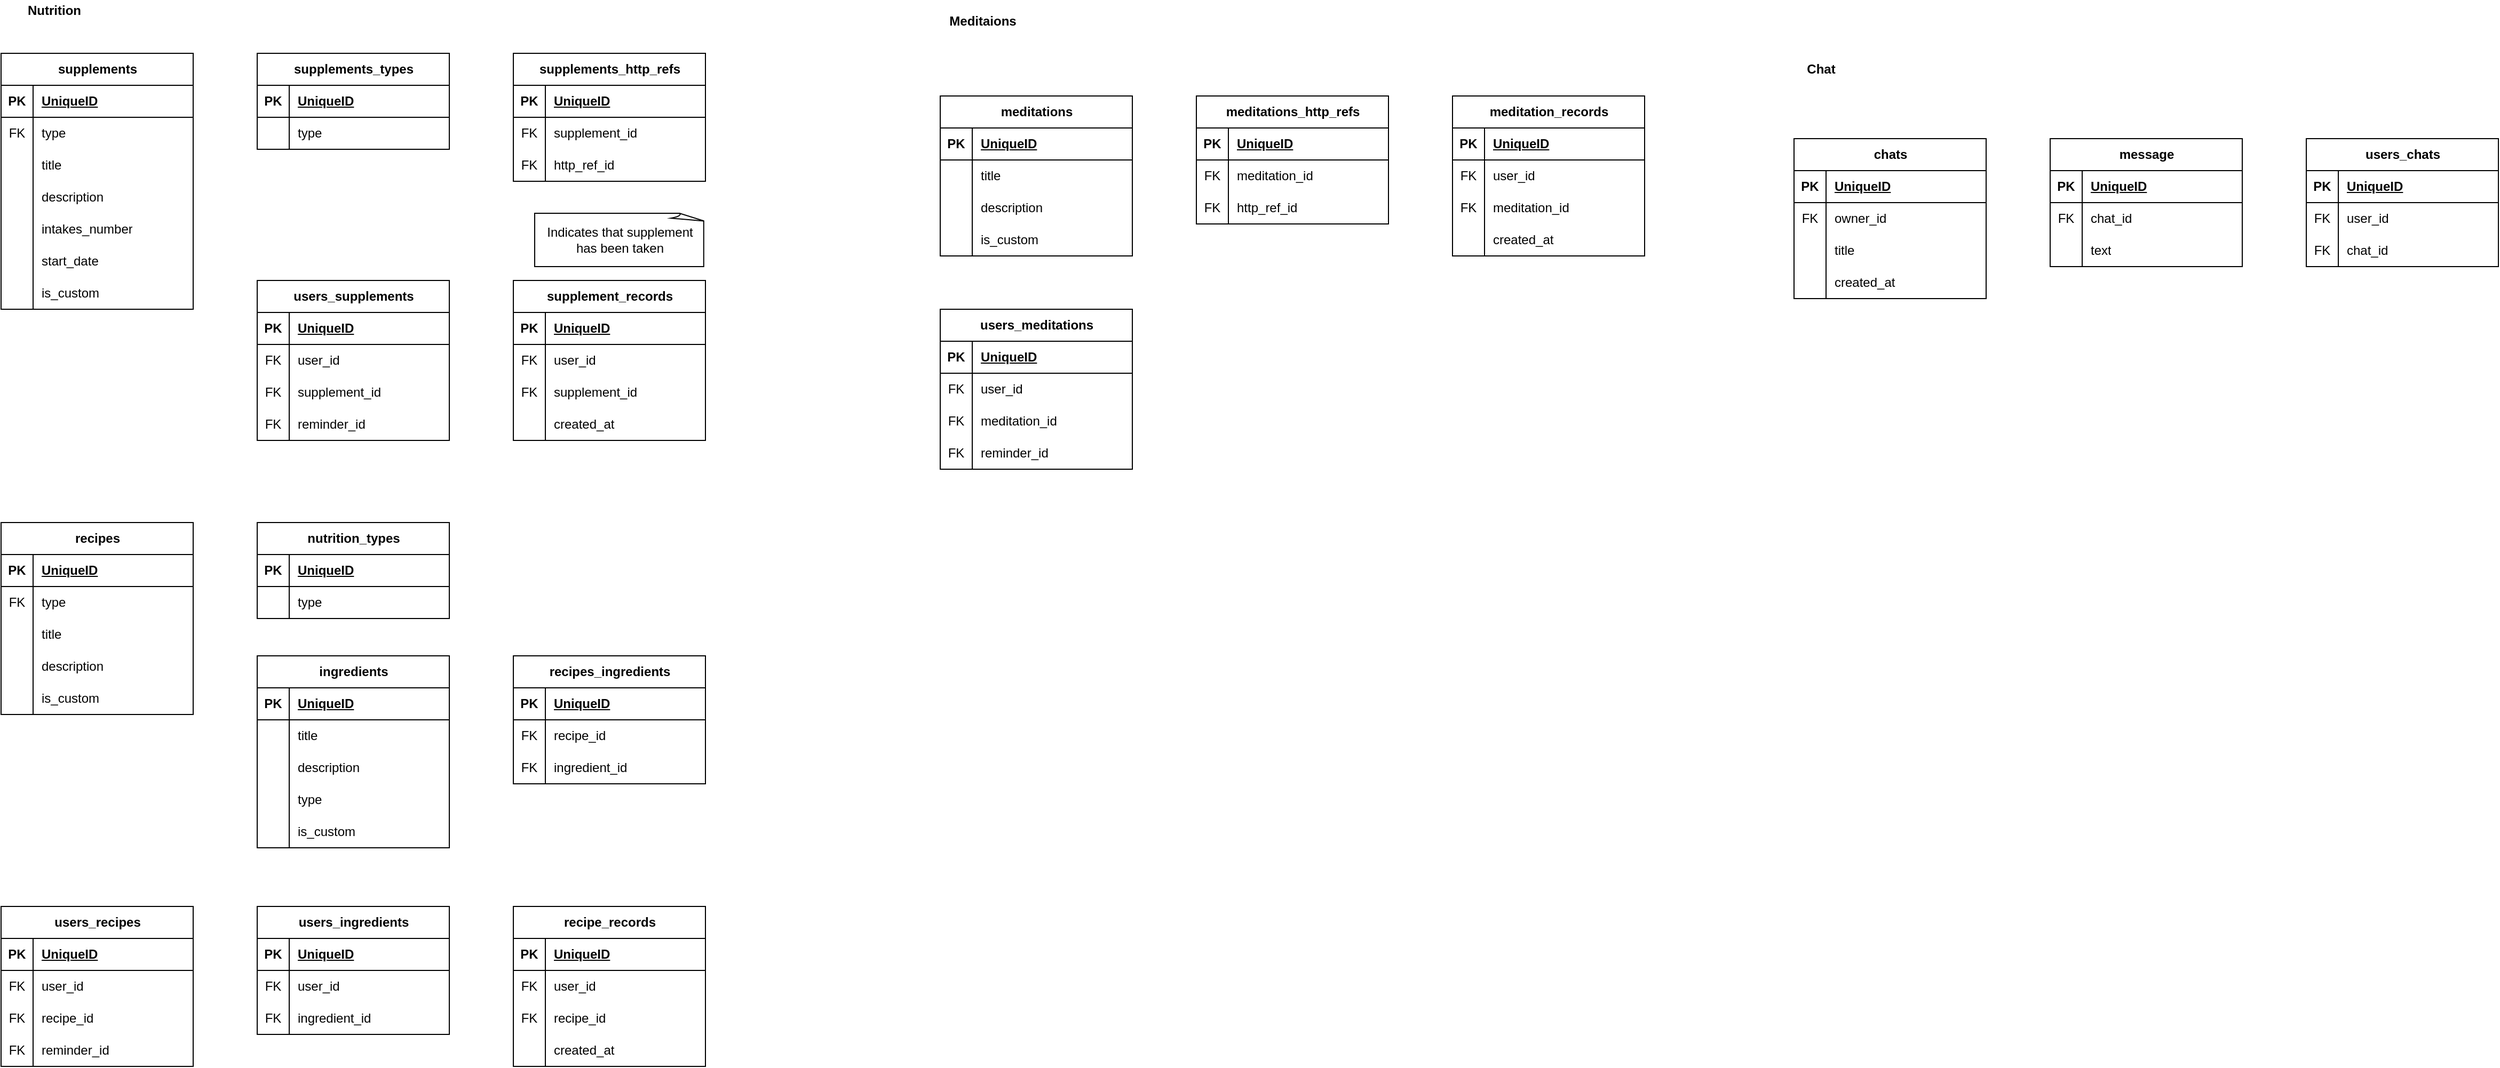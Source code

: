 <mxfile version="21.5.0" type="device" pages="2">
  <diagram name="Database Other" id="DYhqu5kbCuwOMZ_af4rt">
    <mxGraphModel dx="400" dy="1276" grid="1" gridSize="10" guides="1" tooltips="1" connect="1" arrows="1" fold="1" page="1" pageScale="1" pageWidth="850" pageHeight="1100" math="0" shadow="0">
      <root>
        <mxCell id="LrW3SDc94SOLHceJ0wzb-0" />
        <mxCell id="LrW3SDc94SOLHceJ0wzb-1" parent="LrW3SDc94SOLHceJ0wzb-0" />
        <mxCell id="yJhKfxZsOdAzPpR0YXLi-0" value="supplements" style="shape=table;startSize=30;container=1;collapsible=1;childLayout=tableLayout;fixedRows=1;rowLines=0;fontStyle=1;align=center;resizeLast=1;html=1;" parent="LrW3SDc94SOLHceJ0wzb-1" vertex="1">
          <mxGeometry x="1760" y="80" width="180" height="240" as="geometry" />
        </mxCell>
        <mxCell id="yJhKfxZsOdAzPpR0YXLi-1" value="" style="shape=tableRow;horizontal=0;startSize=0;swimlaneHead=0;swimlaneBody=0;fillColor=none;collapsible=0;dropTarget=0;points=[[0,0.5],[1,0.5]];portConstraint=eastwest;top=0;left=0;right=0;bottom=1;" parent="yJhKfxZsOdAzPpR0YXLi-0" vertex="1">
          <mxGeometry y="30" width="180" height="30" as="geometry" />
        </mxCell>
        <mxCell id="yJhKfxZsOdAzPpR0YXLi-2" value="PK" style="shape=partialRectangle;connectable=0;fillColor=none;top=0;left=0;bottom=0;right=0;fontStyle=1;overflow=hidden;whiteSpace=wrap;html=1;" parent="yJhKfxZsOdAzPpR0YXLi-1" vertex="1">
          <mxGeometry width="30" height="30" as="geometry">
            <mxRectangle width="30" height="30" as="alternateBounds" />
          </mxGeometry>
        </mxCell>
        <mxCell id="yJhKfxZsOdAzPpR0YXLi-3" value="UniqueID" style="shape=partialRectangle;connectable=0;fillColor=none;top=0;left=0;bottom=0;right=0;align=left;spacingLeft=6;fontStyle=5;overflow=hidden;whiteSpace=wrap;html=1;" parent="yJhKfxZsOdAzPpR0YXLi-1" vertex="1">
          <mxGeometry x="30" width="150" height="30" as="geometry">
            <mxRectangle width="150" height="30" as="alternateBounds" />
          </mxGeometry>
        </mxCell>
        <mxCell id="yJhKfxZsOdAzPpR0YXLi-10" value="" style="shape=tableRow;horizontal=0;startSize=0;swimlaneHead=0;swimlaneBody=0;fillColor=none;collapsible=0;dropTarget=0;points=[[0,0.5],[1,0.5]];portConstraint=eastwest;top=0;left=0;right=0;bottom=0;" parent="yJhKfxZsOdAzPpR0YXLi-0" vertex="1">
          <mxGeometry y="60" width="180" height="30" as="geometry" />
        </mxCell>
        <mxCell id="yJhKfxZsOdAzPpR0YXLi-11" value="FK" style="shape=partialRectangle;connectable=0;fillColor=none;top=0;left=0;bottom=0;right=0;editable=1;overflow=hidden;whiteSpace=wrap;html=1;" parent="yJhKfxZsOdAzPpR0YXLi-10" vertex="1">
          <mxGeometry width="30" height="30" as="geometry">
            <mxRectangle width="30" height="30" as="alternateBounds" />
          </mxGeometry>
        </mxCell>
        <mxCell id="yJhKfxZsOdAzPpR0YXLi-12" value="type" style="shape=partialRectangle;connectable=0;fillColor=none;top=0;left=0;bottom=0;right=0;align=left;spacingLeft=6;overflow=hidden;whiteSpace=wrap;html=1;" parent="yJhKfxZsOdAzPpR0YXLi-10" vertex="1">
          <mxGeometry x="30" width="150" height="30" as="geometry">
            <mxRectangle width="150" height="30" as="alternateBounds" />
          </mxGeometry>
        </mxCell>
        <mxCell id="yJhKfxZsOdAzPpR0YXLi-4" value="" style="shape=tableRow;horizontal=0;startSize=0;swimlaneHead=0;swimlaneBody=0;fillColor=none;collapsible=0;dropTarget=0;points=[[0,0.5],[1,0.5]];portConstraint=eastwest;top=0;left=0;right=0;bottom=0;" parent="yJhKfxZsOdAzPpR0YXLi-0" vertex="1">
          <mxGeometry y="90" width="180" height="30" as="geometry" />
        </mxCell>
        <mxCell id="yJhKfxZsOdAzPpR0YXLi-5" value="" style="shape=partialRectangle;connectable=0;fillColor=none;top=0;left=0;bottom=0;right=0;editable=1;overflow=hidden;whiteSpace=wrap;html=1;" parent="yJhKfxZsOdAzPpR0YXLi-4" vertex="1">
          <mxGeometry width="30" height="30" as="geometry">
            <mxRectangle width="30" height="30" as="alternateBounds" />
          </mxGeometry>
        </mxCell>
        <mxCell id="yJhKfxZsOdAzPpR0YXLi-6" value="title" style="shape=partialRectangle;connectable=0;fillColor=none;top=0;left=0;bottom=0;right=0;align=left;spacingLeft=6;overflow=hidden;whiteSpace=wrap;html=1;" parent="yJhKfxZsOdAzPpR0YXLi-4" vertex="1">
          <mxGeometry x="30" width="150" height="30" as="geometry">
            <mxRectangle width="150" height="30" as="alternateBounds" />
          </mxGeometry>
        </mxCell>
        <mxCell id="yJhKfxZsOdAzPpR0YXLi-7" value="" style="shape=tableRow;horizontal=0;startSize=0;swimlaneHead=0;swimlaneBody=0;fillColor=none;collapsible=0;dropTarget=0;points=[[0,0.5],[1,0.5]];portConstraint=eastwest;top=0;left=0;right=0;bottom=0;" parent="yJhKfxZsOdAzPpR0YXLi-0" vertex="1">
          <mxGeometry y="120" width="180" height="30" as="geometry" />
        </mxCell>
        <mxCell id="yJhKfxZsOdAzPpR0YXLi-8" value="" style="shape=partialRectangle;connectable=0;fillColor=none;top=0;left=0;bottom=0;right=0;editable=1;overflow=hidden;whiteSpace=wrap;html=1;" parent="yJhKfxZsOdAzPpR0YXLi-7" vertex="1">
          <mxGeometry width="30" height="30" as="geometry">
            <mxRectangle width="30" height="30" as="alternateBounds" />
          </mxGeometry>
        </mxCell>
        <mxCell id="yJhKfxZsOdAzPpR0YXLi-9" value="description" style="shape=partialRectangle;connectable=0;fillColor=none;top=0;left=0;bottom=0;right=0;align=left;spacingLeft=6;overflow=hidden;whiteSpace=wrap;html=1;" parent="yJhKfxZsOdAzPpR0YXLi-7" vertex="1">
          <mxGeometry x="30" width="150" height="30" as="geometry">
            <mxRectangle width="150" height="30" as="alternateBounds" />
          </mxGeometry>
        </mxCell>
        <mxCell id="yJhKfxZsOdAzPpR0YXLi-13" value="" style="shape=tableRow;horizontal=0;startSize=0;swimlaneHead=0;swimlaneBody=0;fillColor=none;collapsible=0;dropTarget=0;points=[[0,0.5],[1,0.5]];portConstraint=eastwest;top=0;left=0;right=0;bottom=0;" parent="yJhKfxZsOdAzPpR0YXLi-0" vertex="1">
          <mxGeometry y="150" width="180" height="30" as="geometry" />
        </mxCell>
        <mxCell id="yJhKfxZsOdAzPpR0YXLi-14" value="" style="shape=partialRectangle;connectable=0;fillColor=none;top=0;left=0;bottom=0;right=0;editable=1;overflow=hidden;whiteSpace=wrap;html=1;" parent="yJhKfxZsOdAzPpR0YXLi-13" vertex="1">
          <mxGeometry width="30" height="30" as="geometry">
            <mxRectangle width="30" height="30" as="alternateBounds" />
          </mxGeometry>
        </mxCell>
        <mxCell id="yJhKfxZsOdAzPpR0YXLi-15" value="intakes_number" style="shape=partialRectangle;connectable=0;fillColor=none;top=0;left=0;bottom=0;right=0;align=left;spacingLeft=6;overflow=hidden;whiteSpace=wrap;html=1;" parent="yJhKfxZsOdAzPpR0YXLi-13" vertex="1">
          <mxGeometry x="30" width="150" height="30" as="geometry">
            <mxRectangle width="150" height="30" as="alternateBounds" />
          </mxGeometry>
        </mxCell>
        <mxCell id="yJhKfxZsOdAzPpR0YXLi-16" value="" style="shape=tableRow;horizontal=0;startSize=0;swimlaneHead=0;swimlaneBody=0;fillColor=none;collapsible=0;dropTarget=0;points=[[0,0.5],[1,0.5]];portConstraint=eastwest;top=0;left=0;right=0;bottom=0;" parent="yJhKfxZsOdAzPpR0YXLi-0" vertex="1">
          <mxGeometry y="180" width="180" height="30" as="geometry" />
        </mxCell>
        <mxCell id="yJhKfxZsOdAzPpR0YXLi-17" value="" style="shape=partialRectangle;connectable=0;fillColor=none;top=0;left=0;bottom=0;right=0;editable=1;overflow=hidden;whiteSpace=wrap;html=1;" parent="yJhKfxZsOdAzPpR0YXLi-16" vertex="1">
          <mxGeometry width="30" height="30" as="geometry">
            <mxRectangle width="30" height="30" as="alternateBounds" />
          </mxGeometry>
        </mxCell>
        <mxCell id="yJhKfxZsOdAzPpR0YXLi-18" value="start_date" style="shape=partialRectangle;connectable=0;fillColor=none;top=0;left=0;bottom=0;right=0;align=left;spacingLeft=6;overflow=hidden;whiteSpace=wrap;html=1;" parent="yJhKfxZsOdAzPpR0YXLi-16" vertex="1">
          <mxGeometry x="30" width="150" height="30" as="geometry">
            <mxRectangle width="150" height="30" as="alternateBounds" />
          </mxGeometry>
        </mxCell>
        <mxCell id="yJhKfxZsOdAzPpR0YXLi-22" value="" style="shape=tableRow;horizontal=0;startSize=0;swimlaneHead=0;swimlaneBody=0;fillColor=none;collapsible=0;dropTarget=0;points=[[0,0.5],[1,0.5]];portConstraint=eastwest;top=0;left=0;right=0;bottom=0;" parent="yJhKfxZsOdAzPpR0YXLi-0" vertex="1">
          <mxGeometry y="210" width="180" height="30" as="geometry" />
        </mxCell>
        <mxCell id="yJhKfxZsOdAzPpR0YXLi-23" value="" style="shape=partialRectangle;connectable=0;fillColor=none;top=0;left=0;bottom=0;right=0;editable=1;overflow=hidden;whiteSpace=wrap;html=1;" parent="yJhKfxZsOdAzPpR0YXLi-22" vertex="1">
          <mxGeometry width="30" height="30" as="geometry">
            <mxRectangle width="30" height="30" as="alternateBounds" />
          </mxGeometry>
        </mxCell>
        <mxCell id="yJhKfxZsOdAzPpR0YXLi-24" value="is_custom" style="shape=partialRectangle;connectable=0;fillColor=none;top=0;left=0;bottom=0;right=0;align=left;spacingLeft=6;overflow=hidden;whiteSpace=wrap;html=1;" parent="yJhKfxZsOdAzPpR0YXLi-22" vertex="1">
          <mxGeometry x="30" width="150" height="30" as="geometry">
            <mxRectangle width="150" height="30" as="alternateBounds" />
          </mxGeometry>
        </mxCell>
        <mxCell id="yJhKfxZsOdAzPpR0YXLi-25" value="recipes" style="shape=table;startSize=30;container=1;collapsible=1;childLayout=tableLayout;fixedRows=1;rowLines=0;fontStyle=1;align=center;resizeLast=1;html=1;" parent="LrW3SDc94SOLHceJ0wzb-1" vertex="1">
          <mxGeometry x="1760" y="520" width="180" height="180" as="geometry" />
        </mxCell>
        <mxCell id="yJhKfxZsOdAzPpR0YXLi-26" value="" style="shape=tableRow;horizontal=0;startSize=0;swimlaneHead=0;swimlaneBody=0;fillColor=none;collapsible=0;dropTarget=0;points=[[0,0.5],[1,0.5]];portConstraint=eastwest;top=0;left=0;right=0;bottom=1;" parent="yJhKfxZsOdAzPpR0YXLi-25" vertex="1">
          <mxGeometry y="30" width="180" height="30" as="geometry" />
        </mxCell>
        <mxCell id="yJhKfxZsOdAzPpR0YXLi-27" value="PK" style="shape=partialRectangle;connectable=0;fillColor=none;top=0;left=0;bottom=0;right=0;fontStyle=1;overflow=hidden;whiteSpace=wrap;html=1;" parent="yJhKfxZsOdAzPpR0YXLi-26" vertex="1">
          <mxGeometry width="30" height="30" as="geometry">
            <mxRectangle width="30" height="30" as="alternateBounds" />
          </mxGeometry>
        </mxCell>
        <mxCell id="yJhKfxZsOdAzPpR0YXLi-28" value="UniqueID" style="shape=partialRectangle;connectable=0;fillColor=none;top=0;left=0;bottom=0;right=0;align=left;spacingLeft=6;fontStyle=5;overflow=hidden;whiteSpace=wrap;html=1;" parent="yJhKfxZsOdAzPpR0YXLi-26" vertex="1">
          <mxGeometry x="30" width="150" height="30" as="geometry">
            <mxRectangle width="150" height="30" as="alternateBounds" />
          </mxGeometry>
        </mxCell>
        <mxCell id="yJhKfxZsOdAzPpR0YXLi-35" value="" style="shape=tableRow;horizontal=0;startSize=0;swimlaneHead=0;swimlaneBody=0;fillColor=none;collapsible=0;dropTarget=0;points=[[0,0.5],[1,0.5]];portConstraint=eastwest;top=0;left=0;right=0;bottom=0;" parent="yJhKfxZsOdAzPpR0YXLi-25" vertex="1">
          <mxGeometry y="60" width="180" height="30" as="geometry" />
        </mxCell>
        <mxCell id="yJhKfxZsOdAzPpR0YXLi-36" value="FK" style="shape=partialRectangle;connectable=0;fillColor=none;top=0;left=0;bottom=0;right=0;editable=1;overflow=hidden;whiteSpace=wrap;html=1;" parent="yJhKfxZsOdAzPpR0YXLi-35" vertex="1">
          <mxGeometry width="30" height="30" as="geometry">
            <mxRectangle width="30" height="30" as="alternateBounds" />
          </mxGeometry>
        </mxCell>
        <mxCell id="yJhKfxZsOdAzPpR0YXLi-37" value="type" style="shape=partialRectangle;connectable=0;fillColor=none;top=0;left=0;bottom=0;right=0;align=left;spacingLeft=6;overflow=hidden;whiteSpace=wrap;html=1;" parent="yJhKfxZsOdAzPpR0YXLi-35" vertex="1">
          <mxGeometry x="30" width="150" height="30" as="geometry">
            <mxRectangle width="150" height="30" as="alternateBounds" />
          </mxGeometry>
        </mxCell>
        <mxCell id="yJhKfxZsOdAzPpR0YXLi-29" value="" style="shape=tableRow;horizontal=0;startSize=0;swimlaneHead=0;swimlaneBody=0;fillColor=none;collapsible=0;dropTarget=0;points=[[0,0.5],[1,0.5]];portConstraint=eastwest;top=0;left=0;right=0;bottom=0;" parent="yJhKfxZsOdAzPpR0YXLi-25" vertex="1">
          <mxGeometry y="90" width="180" height="30" as="geometry" />
        </mxCell>
        <mxCell id="yJhKfxZsOdAzPpR0YXLi-30" value="" style="shape=partialRectangle;connectable=0;fillColor=none;top=0;left=0;bottom=0;right=0;editable=1;overflow=hidden;whiteSpace=wrap;html=1;" parent="yJhKfxZsOdAzPpR0YXLi-29" vertex="1">
          <mxGeometry width="30" height="30" as="geometry">
            <mxRectangle width="30" height="30" as="alternateBounds" />
          </mxGeometry>
        </mxCell>
        <mxCell id="yJhKfxZsOdAzPpR0YXLi-31" value="title" style="shape=partialRectangle;connectable=0;fillColor=none;top=0;left=0;bottom=0;right=0;align=left;spacingLeft=6;overflow=hidden;whiteSpace=wrap;html=1;" parent="yJhKfxZsOdAzPpR0YXLi-29" vertex="1">
          <mxGeometry x="30" width="150" height="30" as="geometry">
            <mxRectangle width="150" height="30" as="alternateBounds" />
          </mxGeometry>
        </mxCell>
        <mxCell id="yJhKfxZsOdAzPpR0YXLi-32" value="" style="shape=tableRow;horizontal=0;startSize=0;swimlaneHead=0;swimlaneBody=0;fillColor=none;collapsible=0;dropTarget=0;points=[[0,0.5],[1,0.5]];portConstraint=eastwest;top=0;left=0;right=0;bottom=0;" parent="yJhKfxZsOdAzPpR0YXLi-25" vertex="1">
          <mxGeometry y="120" width="180" height="30" as="geometry" />
        </mxCell>
        <mxCell id="yJhKfxZsOdAzPpR0YXLi-33" value="" style="shape=partialRectangle;connectable=0;fillColor=none;top=0;left=0;bottom=0;right=0;editable=1;overflow=hidden;whiteSpace=wrap;html=1;" parent="yJhKfxZsOdAzPpR0YXLi-32" vertex="1">
          <mxGeometry width="30" height="30" as="geometry">
            <mxRectangle width="30" height="30" as="alternateBounds" />
          </mxGeometry>
        </mxCell>
        <mxCell id="yJhKfxZsOdAzPpR0YXLi-34" value="description" style="shape=partialRectangle;connectable=0;fillColor=none;top=0;left=0;bottom=0;right=0;align=left;spacingLeft=6;overflow=hidden;whiteSpace=wrap;html=1;" parent="yJhKfxZsOdAzPpR0YXLi-32" vertex="1">
          <mxGeometry x="30" width="150" height="30" as="geometry">
            <mxRectangle width="150" height="30" as="alternateBounds" />
          </mxGeometry>
        </mxCell>
        <mxCell id="yJhKfxZsOdAzPpR0YXLi-41" value="" style="shape=tableRow;horizontal=0;startSize=0;swimlaneHead=0;swimlaneBody=0;fillColor=none;collapsible=0;dropTarget=0;points=[[0,0.5],[1,0.5]];portConstraint=eastwest;top=0;left=0;right=0;bottom=0;" parent="yJhKfxZsOdAzPpR0YXLi-25" vertex="1">
          <mxGeometry y="150" width="180" height="30" as="geometry" />
        </mxCell>
        <mxCell id="yJhKfxZsOdAzPpR0YXLi-42" value="" style="shape=partialRectangle;connectable=0;fillColor=none;top=0;left=0;bottom=0;right=0;editable=1;overflow=hidden;whiteSpace=wrap;html=1;" parent="yJhKfxZsOdAzPpR0YXLi-41" vertex="1">
          <mxGeometry width="30" height="30" as="geometry">
            <mxRectangle width="30" height="30" as="alternateBounds" />
          </mxGeometry>
        </mxCell>
        <mxCell id="yJhKfxZsOdAzPpR0YXLi-43" value="is_custom" style="shape=partialRectangle;connectable=0;fillColor=none;top=0;left=0;bottom=0;right=0;align=left;spacingLeft=6;overflow=hidden;whiteSpace=wrap;html=1;" parent="yJhKfxZsOdAzPpR0YXLi-41" vertex="1">
          <mxGeometry x="30" width="150" height="30" as="geometry">
            <mxRectangle width="150" height="30" as="alternateBounds" />
          </mxGeometry>
        </mxCell>
        <mxCell id="yJhKfxZsOdAzPpR0YXLi-44" value="ingredients" style="shape=table;startSize=30;container=1;collapsible=1;childLayout=tableLayout;fixedRows=1;rowLines=0;fontStyle=1;align=center;resizeLast=1;html=1;" parent="LrW3SDc94SOLHceJ0wzb-1" vertex="1">
          <mxGeometry x="2000" y="645" width="180" height="180" as="geometry" />
        </mxCell>
        <mxCell id="yJhKfxZsOdAzPpR0YXLi-45" value="" style="shape=tableRow;horizontal=0;startSize=0;swimlaneHead=0;swimlaneBody=0;fillColor=none;collapsible=0;dropTarget=0;points=[[0,0.5],[1,0.5]];portConstraint=eastwest;top=0;left=0;right=0;bottom=1;" parent="yJhKfxZsOdAzPpR0YXLi-44" vertex="1">
          <mxGeometry y="30" width="180" height="30" as="geometry" />
        </mxCell>
        <mxCell id="yJhKfxZsOdAzPpR0YXLi-46" value="PK" style="shape=partialRectangle;connectable=0;fillColor=none;top=0;left=0;bottom=0;right=0;fontStyle=1;overflow=hidden;whiteSpace=wrap;html=1;" parent="yJhKfxZsOdAzPpR0YXLi-45" vertex="1">
          <mxGeometry width="30" height="30" as="geometry">
            <mxRectangle width="30" height="30" as="alternateBounds" />
          </mxGeometry>
        </mxCell>
        <mxCell id="yJhKfxZsOdAzPpR0YXLi-47" value="UniqueID" style="shape=partialRectangle;connectable=0;fillColor=none;top=0;left=0;bottom=0;right=0;align=left;spacingLeft=6;fontStyle=5;overflow=hidden;whiteSpace=wrap;html=1;" parent="yJhKfxZsOdAzPpR0YXLi-45" vertex="1">
          <mxGeometry x="30" width="150" height="30" as="geometry">
            <mxRectangle width="150" height="30" as="alternateBounds" />
          </mxGeometry>
        </mxCell>
        <mxCell id="yJhKfxZsOdAzPpR0YXLi-48" value="" style="shape=tableRow;horizontal=0;startSize=0;swimlaneHead=0;swimlaneBody=0;fillColor=none;collapsible=0;dropTarget=0;points=[[0,0.5],[1,0.5]];portConstraint=eastwest;top=0;left=0;right=0;bottom=0;" parent="yJhKfxZsOdAzPpR0YXLi-44" vertex="1">
          <mxGeometry y="60" width="180" height="30" as="geometry" />
        </mxCell>
        <mxCell id="yJhKfxZsOdAzPpR0YXLi-49" value="" style="shape=partialRectangle;connectable=0;fillColor=none;top=0;left=0;bottom=0;right=0;editable=1;overflow=hidden;whiteSpace=wrap;html=1;" parent="yJhKfxZsOdAzPpR0YXLi-48" vertex="1">
          <mxGeometry width="30" height="30" as="geometry">
            <mxRectangle width="30" height="30" as="alternateBounds" />
          </mxGeometry>
        </mxCell>
        <mxCell id="yJhKfxZsOdAzPpR0YXLi-50" value="title" style="shape=partialRectangle;connectable=0;fillColor=none;top=0;left=0;bottom=0;right=0;align=left;spacingLeft=6;overflow=hidden;whiteSpace=wrap;html=1;" parent="yJhKfxZsOdAzPpR0YXLi-48" vertex="1">
          <mxGeometry x="30" width="150" height="30" as="geometry">
            <mxRectangle width="150" height="30" as="alternateBounds" />
          </mxGeometry>
        </mxCell>
        <mxCell id="yJhKfxZsOdAzPpR0YXLi-51" value="" style="shape=tableRow;horizontal=0;startSize=0;swimlaneHead=0;swimlaneBody=0;fillColor=none;collapsible=0;dropTarget=0;points=[[0,0.5],[1,0.5]];portConstraint=eastwest;top=0;left=0;right=0;bottom=0;" parent="yJhKfxZsOdAzPpR0YXLi-44" vertex="1">
          <mxGeometry y="90" width="180" height="30" as="geometry" />
        </mxCell>
        <mxCell id="yJhKfxZsOdAzPpR0YXLi-52" value="" style="shape=partialRectangle;connectable=0;fillColor=none;top=0;left=0;bottom=0;right=0;editable=1;overflow=hidden;whiteSpace=wrap;html=1;" parent="yJhKfxZsOdAzPpR0YXLi-51" vertex="1">
          <mxGeometry width="30" height="30" as="geometry">
            <mxRectangle width="30" height="30" as="alternateBounds" />
          </mxGeometry>
        </mxCell>
        <mxCell id="yJhKfxZsOdAzPpR0YXLi-53" value="description" style="shape=partialRectangle;connectable=0;fillColor=none;top=0;left=0;bottom=0;right=0;align=left;spacingLeft=6;overflow=hidden;whiteSpace=wrap;html=1;" parent="yJhKfxZsOdAzPpR0YXLi-51" vertex="1">
          <mxGeometry x="30" width="150" height="30" as="geometry">
            <mxRectangle width="150" height="30" as="alternateBounds" />
          </mxGeometry>
        </mxCell>
        <mxCell id="yJhKfxZsOdAzPpR0YXLi-54" value="" style="shape=tableRow;horizontal=0;startSize=0;swimlaneHead=0;swimlaneBody=0;fillColor=none;collapsible=0;dropTarget=0;points=[[0,0.5],[1,0.5]];portConstraint=eastwest;top=0;left=0;right=0;bottom=0;" parent="yJhKfxZsOdAzPpR0YXLi-44" vertex="1">
          <mxGeometry y="120" width="180" height="30" as="geometry" />
        </mxCell>
        <mxCell id="yJhKfxZsOdAzPpR0YXLi-55" value="" style="shape=partialRectangle;connectable=0;fillColor=none;top=0;left=0;bottom=0;right=0;editable=1;overflow=hidden;whiteSpace=wrap;html=1;" parent="yJhKfxZsOdAzPpR0YXLi-54" vertex="1">
          <mxGeometry width="30" height="30" as="geometry">
            <mxRectangle width="30" height="30" as="alternateBounds" />
          </mxGeometry>
        </mxCell>
        <mxCell id="yJhKfxZsOdAzPpR0YXLi-56" value="type" style="shape=partialRectangle;connectable=0;fillColor=none;top=0;left=0;bottom=0;right=0;align=left;spacingLeft=6;overflow=hidden;whiteSpace=wrap;html=1;" parent="yJhKfxZsOdAzPpR0YXLi-54" vertex="1">
          <mxGeometry x="30" width="150" height="30" as="geometry">
            <mxRectangle width="150" height="30" as="alternateBounds" />
          </mxGeometry>
        </mxCell>
        <mxCell id="yJhKfxZsOdAzPpR0YXLi-60" value="" style="shape=tableRow;horizontal=0;startSize=0;swimlaneHead=0;swimlaneBody=0;fillColor=none;collapsible=0;dropTarget=0;points=[[0,0.5],[1,0.5]];portConstraint=eastwest;top=0;left=0;right=0;bottom=0;" parent="yJhKfxZsOdAzPpR0YXLi-44" vertex="1">
          <mxGeometry y="150" width="180" height="30" as="geometry" />
        </mxCell>
        <mxCell id="yJhKfxZsOdAzPpR0YXLi-61" value="" style="shape=partialRectangle;connectable=0;fillColor=none;top=0;left=0;bottom=0;right=0;editable=1;overflow=hidden;whiteSpace=wrap;html=1;" parent="yJhKfxZsOdAzPpR0YXLi-60" vertex="1">
          <mxGeometry width="30" height="30" as="geometry">
            <mxRectangle width="30" height="30" as="alternateBounds" />
          </mxGeometry>
        </mxCell>
        <mxCell id="yJhKfxZsOdAzPpR0YXLi-62" value="is_custom" style="shape=partialRectangle;connectable=0;fillColor=none;top=0;left=0;bottom=0;right=0;align=left;spacingLeft=6;overflow=hidden;whiteSpace=wrap;html=1;" parent="yJhKfxZsOdAzPpR0YXLi-60" vertex="1">
          <mxGeometry x="30" width="150" height="30" as="geometry">
            <mxRectangle width="150" height="30" as="alternateBounds" />
          </mxGeometry>
        </mxCell>
        <mxCell id="yJhKfxZsOdAzPpR0YXLi-63" value="recipes_ingredients" style="shape=table;startSize=30;container=1;collapsible=1;childLayout=tableLayout;fixedRows=1;rowLines=0;fontStyle=1;align=center;resizeLast=1;html=1;" parent="LrW3SDc94SOLHceJ0wzb-1" vertex="1">
          <mxGeometry x="2240" y="645" width="180" height="120" as="geometry" />
        </mxCell>
        <mxCell id="yJhKfxZsOdAzPpR0YXLi-64" value="" style="shape=tableRow;horizontal=0;startSize=0;swimlaneHead=0;swimlaneBody=0;fillColor=none;collapsible=0;dropTarget=0;points=[[0,0.5],[1,0.5]];portConstraint=eastwest;top=0;left=0;right=0;bottom=1;" parent="yJhKfxZsOdAzPpR0YXLi-63" vertex="1">
          <mxGeometry y="30" width="180" height="30" as="geometry" />
        </mxCell>
        <mxCell id="yJhKfxZsOdAzPpR0YXLi-65" value="PK" style="shape=partialRectangle;connectable=0;fillColor=none;top=0;left=0;bottom=0;right=0;fontStyle=1;overflow=hidden;whiteSpace=wrap;html=1;" parent="yJhKfxZsOdAzPpR0YXLi-64" vertex="1">
          <mxGeometry width="30" height="30" as="geometry">
            <mxRectangle width="30" height="30" as="alternateBounds" />
          </mxGeometry>
        </mxCell>
        <mxCell id="yJhKfxZsOdAzPpR0YXLi-66" value="UniqueID" style="shape=partialRectangle;connectable=0;fillColor=none;top=0;left=0;bottom=0;right=0;align=left;spacingLeft=6;fontStyle=5;overflow=hidden;whiteSpace=wrap;html=1;" parent="yJhKfxZsOdAzPpR0YXLi-64" vertex="1">
          <mxGeometry x="30" width="150" height="30" as="geometry">
            <mxRectangle width="150" height="30" as="alternateBounds" />
          </mxGeometry>
        </mxCell>
        <mxCell id="yJhKfxZsOdAzPpR0YXLi-67" value="" style="shape=tableRow;horizontal=0;startSize=0;swimlaneHead=0;swimlaneBody=0;fillColor=none;collapsible=0;dropTarget=0;points=[[0,0.5],[1,0.5]];portConstraint=eastwest;top=0;left=0;right=0;bottom=0;" parent="yJhKfxZsOdAzPpR0YXLi-63" vertex="1">
          <mxGeometry y="60" width="180" height="30" as="geometry" />
        </mxCell>
        <mxCell id="yJhKfxZsOdAzPpR0YXLi-68" value="FK" style="shape=partialRectangle;connectable=0;fillColor=none;top=0;left=0;bottom=0;right=0;editable=1;overflow=hidden;whiteSpace=wrap;html=1;" parent="yJhKfxZsOdAzPpR0YXLi-67" vertex="1">
          <mxGeometry width="30" height="30" as="geometry">
            <mxRectangle width="30" height="30" as="alternateBounds" />
          </mxGeometry>
        </mxCell>
        <mxCell id="yJhKfxZsOdAzPpR0YXLi-69" value="recipe_id" style="shape=partialRectangle;connectable=0;fillColor=none;top=0;left=0;bottom=0;right=0;align=left;spacingLeft=6;overflow=hidden;whiteSpace=wrap;html=1;" parent="yJhKfxZsOdAzPpR0YXLi-67" vertex="1">
          <mxGeometry x="30" width="150" height="30" as="geometry">
            <mxRectangle width="150" height="30" as="alternateBounds" />
          </mxGeometry>
        </mxCell>
        <mxCell id="yJhKfxZsOdAzPpR0YXLi-70" value="" style="shape=tableRow;horizontal=0;startSize=0;swimlaneHead=0;swimlaneBody=0;fillColor=none;collapsible=0;dropTarget=0;points=[[0,0.5],[1,0.5]];portConstraint=eastwest;top=0;left=0;right=0;bottom=0;" parent="yJhKfxZsOdAzPpR0YXLi-63" vertex="1">
          <mxGeometry y="90" width="180" height="30" as="geometry" />
        </mxCell>
        <mxCell id="yJhKfxZsOdAzPpR0YXLi-71" value="FK" style="shape=partialRectangle;connectable=0;fillColor=none;top=0;left=0;bottom=0;right=0;editable=1;overflow=hidden;whiteSpace=wrap;html=1;" parent="yJhKfxZsOdAzPpR0YXLi-70" vertex="1">
          <mxGeometry width="30" height="30" as="geometry">
            <mxRectangle width="30" height="30" as="alternateBounds" />
          </mxGeometry>
        </mxCell>
        <mxCell id="yJhKfxZsOdAzPpR0YXLi-72" value="ingredient_id" style="shape=partialRectangle;connectable=0;fillColor=none;top=0;left=0;bottom=0;right=0;align=left;spacingLeft=6;overflow=hidden;whiteSpace=wrap;html=1;" parent="yJhKfxZsOdAzPpR0YXLi-70" vertex="1">
          <mxGeometry x="30" width="150" height="30" as="geometry">
            <mxRectangle width="150" height="30" as="alternateBounds" />
          </mxGeometry>
        </mxCell>
        <mxCell id="yJhKfxZsOdAzPpR0YXLi-73" value="Nutrition" style="text;html=1;strokeColor=none;fillColor=none;align=center;verticalAlign=middle;whiteSpace=wrap;rounded=0;fontStyle=1" parent="LrW3SDc94SOLHceJ0wzb-1" vertex="1">
          <mxGeometry x="1760" y="30" width="100" height="20" as="geometry" />
        </mxCell>
        <mxCell id="yJhKfxZsOdAzPpR0YXLi-74" value="users_supplements" style="shape=table;startSize=30;container=1;collapsible=1;childLayout=tableLayout;fixedRows=1;rowLines=0;fontStyle=1;align=center;resizeLast=1;html=1;" parent="LrW3SDc94SOLHceJ0wzb-1" vertex="1">
          <mxGeometry x="2000" y="293" width="180" height="150" as="geometry" />
        </mxCell>
        <mxCell id="yJhKfxZsOdAzPpR0YXLi-75" value="" style="shape=tableRow;horizontal=0;startSize=0;swimlaneHead=0;swimlaneBody=0;fillColor=none;collapsible=0;dropTarget=0;points=[[0,0.5],[1,0.5]];portConstraint=eastwest;top=0;left=0;right=0;bottom=1;" parent="yJhKfxZsOdAzPpR0YXLi-74" vertex="1">
          <mxGeometry y="30" width="180" height="30" as="geometry" />
        </mxCell>
        <mxCell id="yJhKfxZsOdAzPpR0YXLi-76" value="PK" style="shape=partialRectangle;connectable=0;fillColor=none;top=0;left=0;bottom=0;right=0;fontStyle=1;overflow=hidden;whiteSpace=wrap;html=1;" parent="yJhKfxZsOdAzPpR0YXLi-75" vertex="1">
          <mxGeometry width="30" height="30" as="geometry">
            <mxRectangle width="30" height="30" as="alternateBounds" />
          </mxGeometry>
        </mxCell>
        <mxCell id="yJhKfxZsOdAzPpR0YXLi-77" value="UniqueID" style="shape=partialRectangle;connectable=0;fillColor=none;top=0;left=0;bottom=0;right=0;align=left;spacingLeft=6;fontStyle=5;overflow=hidden;whiteSpace=wrap;html=1;" parent="yJhKfxZsOdAzPpR0YXLi-75" vertex="1">
          <mxGeometry x="30" width="150" height="30" as="geometry">
            <mxRectangle width="150" height="30" as="alternateBounds" />
          </mxGeometry>
        </mxCell>
        <mxCell id="yJhKfxZsOdAzPpR0YXLi-78" value="" style="shape=tableRow;horizontal=0;startSize=0;swimlaneHead=0;swimlaneBody=0;fillColor=none;collapsible=0;dropTarget=0;points=[[0,0.5],[1,0.5]];portConstraint=eastwest;top=0;left=0;right=0;bottom=0;" parent="yJhKfxZsOdAzPpR0YXLi-74" vertex="1">
          <mxGeometry y="60" width="180" height="30" as="geometry" />
        </mxCell>
        <mxCell id="yJhKfxZsOdAzPpR0YXLi-79" value="FK" style="shape=partialRectangle;connectable=0;fillColor=none;top=0;left=0;bottom=0;right=0;editable=1;overflow=hidden;whiteSpace=wrap;html=1;" parent="yJhKfxZsOdAzPpR0YXLi-78" vertex="1">
          <mxGeometry width="30" height="30" as="geometry">
            <mxRectangle width="30" height="30" as="alternateBounds" />
          </mxGeometry>
        </mxCell>
        <mxCell id="yJhKfxZsOdAzPpR0YXLi-80" value="user_id" style="shape=partialRectangle;connectable=0;fillColor=none;top=0;left=0;bottom=0;right=0;align=left;spacingLeft=6;overflow=hidden;whiteSpace=wrap;html=1;" parent="yJhKfxZsOdAzPpR0YXLi-78" vertex="1">
          <mxGeometry x="30" width="150" height="30" as="geometry">
            <mxRectangle width="150" height="30" as="alternateBounds" />
          </mxGeometry>
        </mxCell>
        <mxCell id="yJhKfxZsOdAzPpR0YXLi-81" value="" style="shape=tableRow;horizontal=0;startSize=0;swimlaneHead=0;swimlaneBody=0;fillColor=none;collapsible=0;dropTarget=0;points=[[0,0.5],[1,0.5]];portConstraint=eastwest;top=0;left=0;right=0;bottom=0;" parent="yJhKfxZsOdAzPpR0YXLi-74" vertex="1">
          <mxGeometry y="90" width="180" height="30" as="geometry" />
        </mxCell>
        <mxCell id="yJhKfxZsOdAzPpR0YXLi-82" value="FK" style="shape=partialRectangle;connectable=0;fillColor=none;top=0;left=0;bottom=0;right=0;editable=1;overflow=hidden;whiteSpace=wrap;html=1;" parent="yJhKfxZsOdAzPpR0YXLi-81" vertex="1">
          <mxGeometry width="30" height="30" as="geometry">
            <mxRectangle width="30" height="30" as="alternateBounds" />
          </mxGeometry>
        </mxCell>
        <mxCell id="yJhKfxZsOdAzPpR0YXLi-83" value="supplement_id" style="shape=partialRectangle;connectable=0;fillColor=none;top=0;left=0;bottom=0;right=0;align=left;spacingLeft=6;overflow=hidden;whiteSpace=wrap;html=1;" parent="yJhKfxZsOdAzPpR0YXLi-81" vertex="1">
          <mxGeometry x="30" width="150" height="30" as="geometry">
            <mxRectangle width="150" height="30" as="alternateBounds" />
          </mxGeometry>
        </mxCell>
        <mxCell id="yJhKfxZsOdAzPpR0YXLi-84" value="" style="shape=tableRow;horizontal=0;startSize=0;swimlaneHead=0;swimlaneBody=0;fillColor=none;collapsible=0;dropTarget=0;points=[[0,0.5],[1,0.5]];portConstraint=eastwest;top=0;left=0;right=0;bottom=0;" parent="yJhKfxZsOdAzPpR0YXLi-74" vertex="1">
          <mxGeometry y="120" width="180" height="30" as="geometry" />
        </mxCell>
        <mxCell id="yJhKfxZsOdAzPpR0YXLi-85" value="FK" style="shape=partialRectangle;connectable=0;fillColor=none;top=0;left=0;bottom=0;right=0;editable=1;overflow=hidden;whiteSpace=wrap;html=1;" parent="yJhKfxZsOdAzPpR0YXLi-84" vertex="1">
          <mxGeometry width="30" height="30" as="geometry">
            <mxRectangle width="30" height="30" as="alternateBounds" />
          </mxGeometry>
        </mxCell>
        <mxCell id="yJhKfxZsOdAzPpR0YXLi-86" value="reminder_id" style="shape=partialRectangle;connectable=0;fillColor=none;top=0;left=0;bottom=0;right=0;align=left;spacingLeft=6;overflow=hidden;whiteSpace=wrap;html=1;" parent="yJhKfxZsOdAzPpR0YXLi-84" vertex="1">
          <mxGeometry x="30" width="150" height="30" as="geometry">
            <mxRectangle width="150" height="30" as="alternateBounds" />
          </mxGeometry>
        </mxCell>
        <mxCell id="yJhKfxZsOdAzPpR0YXLi-106" value="supplement_records" style="shape=table;startSize=30;container=1;collapsible=1;childLayout=tableLayout;fixedRows=1;rowLines=0;fontStyle=1;align=center;resizeLast=1;html=1;" parent="LrW3SDc94SOLHceJ0wzb-1" vertex="1">
          <mxGeometry x="2240" y="293" width="180" height="150" as="geometry" />
        </mxCell>
        <mxCell id="yJhKfxZsOdAzPpR0YXLi-107" value="" style="shape=tableRow;horizontal=0;startSize=0;swimlaneHead=0;swimlaneBody=0;fillColor=none;collapsible=0;dropTarget=0;points=[[0,0.5],[1,0.5]];portConstraint=eastwest;top=0;left=0;right=0;bottom=1;" parent="yJhKfxZsOdAzPpR0YXLi-106" vertex="1">
          <mxGeometry y="30" width="180" height="30" as="geometry" />
        </mxCell>
        <mxCell id="yJhKfxZsOdAzPpR0YXLi-108" value="PK" style="shape=partialRectangle;connectable=0;fillColor=none;top=0;left=0;bottom=0;right=0;fontStyle=1;overflow=hidden;whiteSpace=wrap;html=1;" parent="yJhKfxZsOdAzPpR0YXLi-107" vertex="1">
          <mxGeometry width="30" height="30" as="geometry">
            <mxRectangle width="30" height="30" as="alternateBounds" />
          </mxGeometry>
        </mxCell>
        <mxCell id="yJhKfxZsOdAzPpR0YXLi-109" value="UniqueID" style="shape=partialRectangle;connectable=0;fillColor=none;top=0;left=0;bottom=0;right=0;align=left;spacingLeft=6;fontStyle=5;overflow=hidden;whiteSpace=wrap;html=1;" parent="yJhKfxZsOdAzPpR0YXLi-107" vertex="1">
          <mxGeometry x="30" width="150" height="30" as="geometry">
            <mxRectangle width="150" height="30" as="alternateBounds" />
          </mxGeometry>
        </mxCell>
        <mxCell id="yJhKfxZsOdAzPpR0YXLi-110" value="" style="shape=tableRow;horizontal=0;startSize=0;swimlaneHead=0;swimlaneBody=0;fillColor=none;collapsible=0;dropTarget=0;points=[[0,0.5],[1,0.5]];portConstraint=eastwest;top=0;left=0;right=0;bottom=0;" parent="yJhKfxZsOdAzPpR0YXLi-106" vertex="1">
          <mxGeometry y="60" width="180" height="30" as="geometry" />
        </mxCell>
        <mxCell id="yJhKfxZsOdAzPpR0YXLi-111" value="FK" style="shape=partialRectangle;connectable=0;fillColor=none;top=0;left=0;bottom=0;right=0;editable=1;overflow=hidden;whiteSpace=wrap;html=1;" parent="yJhKfxZsOdAzPpR0YXLi-110" vertex="1">
          <mxGeometry width="30" height="30" as="geometry">
            <mxRectangle width="30" height="30" as="alternateBounds" />
          </mxGeometry>
        </mxCell>
        <mxCell id="yJhKfxZsOdAzPpR0YXLi-112" value="user_id" style="shape=partialRectangle;connectable=0;fillColor=none;top=0;left=0;bottom=0;right=0;align=left;spacingLeft=6;overflow=hidden;whiteSpace=wrap;html=1;" parent="yJhKfxZsOdAzPpR0YXLi-110" vertex="1">
          <mxGeometry x="30" width="150" height="30" as="geometry">
            <mxRectangle width="150" height="30" as="alternateBounds" />
          </mxGeometry>
        </mxCell>
        <mxCell id="yJhKfxZsOdAzPpR0YXLi-113" value="" style="shape=tableRow;horizontal=0;startSize=0;swimlaneHead=0;swimlaneBody=0;fillColor=none;collapsible=0;dropTarget=0;points=[[0,0.5],[1,0.5]];portConstraint=eastwest;top=0;left=0;right=0;bottom=0;" parent="yJhKfxZsOdAzPpR0YXLi-106" vertex="1">
          <mxGeometry y="90" width="180" height="30" as="geometry" />
        </mxCell>
        <mxCell id="yJhKfxZsOdAzPpR0YXLi-114" value="FK" style="shape=partialRectangle;connectable=0;fillColor=none;top=0;left=0;bottom=0;right=0;editable=1;overflow=hidden;whiteSpace=wrap;html=1;" parent="yJhKfxZsOdAzPpR0YXLi-113" vertex="1">
          <mxGeometry width="30" height="30" as="geometry">
            <mxRectangle width="30" height="30" as="alternateBounds" />
          </mxGeometry>
        </mxCell>
        <mxCell id="yJhKfxZsOdAzPpR0YXLi-115" value="supplement_id" style="shape=partialRectangle;connectable=0;fillColor=none;top=0;left=0;bottom=0;right=0;align=left;spacingLeft=6;overflow=hidden;whiteSpace=wrap;html=1;" parent="yJhKfxZsOdAzPpR0YXLi-113" vertex="1">
          <mxGeometry x="30" width="150" height="30" as="geometry">
            <mxRectangle width="150" height="30" as="alternateBounds" />
          </mxGeometry>
        </mxCell>
        <mxCell id="yJhKfxZsOdAzPpR0YXLi-116" value="" style="shape=tableRow;horizontal=0;startSize=0;swimlaneHead=0;swimlaneBody=0;fillColor=none;collapsible=0;dropTarget=0;points=[[0,0.5],[1,0.5]];portConstraint=eastwest;top=0;left=0;right=0;bottom=0;" parent="yJhKfxZsOdAzPpR0YXLi-106" vertex="1">
          <mxGeometry y="120" width="180" height="30" as="geometry" />
        </mxCell>
        <mxCell id="yJhKfxZsOdAzPpR0YXLi-117" value="" style="shape=partialRectangle;connectable=0;fillColor=none;top=0;left=0;bottom=0;right=0;editable=1;overflow=hidden;whiteSpace=wrap;html=1;" parent="yJhKfxZsOdAzPpR0YXLi-116" vertex="1">
          <mxGeometry width="30" height="30" as="geometry">
            <mxRectangle width="30" height="30" as="alternateBounds" />
          </mxGeometry>
        </mxCell>
        <mxCell id="yJhKfxZsOdAzPpR0YXLi-118" value="created_at" style="shape=partialRectangle;connectable=0;fillColor=none;top=0;left=0;bottom=0;right=0;align=left;spacingLeft=6;overflow=hidden;whiteSpace=wrap;html=1;" parent="yJhKfxZsOdAzPpR0YXLi-116" vertex="1">
          <mxGeometry x="30" width="150" height="30" as="geometry">
            <mxRectangle width="150" height="30" as="alternateBounds" />
          </mxGeometry>
        </mxCell>
        <mxCell id="yJhKfxZsOdAzPpR0YXLi-119" value="recipe_records" style="shape=table;startSize=30;container=1;collapsible=1;childLayout=tableLayout;fixedRows=1;rowLines=0;fontStyle=1;align=center;resizeLast=1;html=1;" parent="LrW3SDc94SOLHceJ0wzb-1" vertex="1">
          <mxGeometry x="2240" y="880" width="180" height="150" as="geometry" />
        </mxCell>
        <mxCell id="yJhKfxZsOdAzPpR0YXLi-120" value="" style="shape=tableRow;horizontal=0;startSize=0;swimlaneHead=0;swimlaneBody=0;fillColor=none;collapsible=0;dropTarget=0;points=[[0,0.5],[1,0.5]];portConstraint=eastwest;top=0;left=0;right=0;bottom=1;" parent="yJhKfxZsOdAzPpR0YXLi-119" vertex="1">
          <mxGeometry y="30" width="180" height="30" as="geometry" />
        </mxCell>
        <mxCell id="yJhKfxZsOdAzPpR0YXLi-121" value="PK" style="shape=partialRectangle;connectable=0;fillColor=none;top=0;left=0;bottom=0;right=0;fontStyle=1;overflow=hidden;whiteSpace=wrap;html=1;" parent="yJhKfxZsOdAzPpR0YXLi-120" vertex="1">
          <mxGeometry width="30" height="30" as="geometry">
            <mxRectangle width="30" height="30" as="alternateBounds" />
          </mxGeometry>
        </mxCell>
        <mxCell id="yJhKfxZsOdAzPpR0YXLi-122" value="UniqueID" style="shape=partialRectangle;connectable=0;fillColor=none;top=0;left=0;bottom=0;right=0;align=left;spacingLeft=6;fontStyle=5;overflow=hidden;whiteSpace=wrap;html=1;" parent="yJhKfxZsOdAzPpR0YXLi-120" vertex="1">
          <mxGeometry x="30" width="150" height="30" as="geometry">
            <mxRectangle width="150" height="30" as="alternateBounds" />
          </mxGeometry>
        </mxCell>
        <mxCell id="yJhKfxZsOdAzPpR0YXLi-123" value="" style="shape=tableRow;horizontal=0;startSize=0;swimlaneHead=0;swimlaneBody=0;fillColor=none;collapsible=0;dropTarget=0;points=[[0,0.5],[1,0.5]];portConstraint=eastwest;top=0;left=0;right=0;bottom=0;" parent="yJhKfxZsOdAzPpR0YXLi-119" vertex="1">
          <mxGeometry y="60" width="180" height="30" as="geometry" />
        </mxCell>
        <mxCell id="yJhKfxZsOdAzPpR0YXLi-124" value="FK" style="shape=partialRectangle;connectable=0;fillColor=none;top=0;left=0;bottom=0;right=0;editable=1;overflow=hidden;whiteSpace=wrap;html=1;" parent="yJhKfxZsOdAzPpR0YXLi-123" vertex="1">
          <mxGeometry width="30" height="30" as="geometry">
            <mxRectangle width="30" height="30" as="alternateBounds" />
          </mxGeometry>
        </mxCell>
        <mxCell id="yJhKfxZsOdAzPpR0YXLi-125" value="user_id" style="shape=partialRectangle;connectable=0;fillColor=none;top=0;left=0;bottom=0;right=0;align=left;spacingLeft=6;overflow=hidden;whiteSpace=wrap;html=1;" parent="yJhKfxZsOdAzPpR0YXLi-123" vertex="1">
          <mxGeometry x="30" width="150" height="30" as="geometry">
            <mxRectangle width="150" height="30" as="alternateBounds" />
          </mxGeometry>
        </mxCell>
        <mxCell id="yJhKfxZsOdAzPpR0YXLi-126" value="" style="shape=tableRow;horizontal=0;startSize=0;swimlaneHead=0;swimlaneBody=0;fillColor=none;collapsible=0;dropTarget=0;points=[[0,0.5],[1,0.5]];portConstraint=eastwest;top=0;left=0;right=0;bottom=0;" parent="yJhKfxZsOdAzPpR0YXLi-119" vertex="1">
          <mxGeometry y="90" width="180" height="30" as="geometry" />
        </mxCell>
        <mxCell id="yJhKfxZsOdAzPpR0YXLi-127" value="FK" style="shape=partialRectangle;connectable=0;fillColor=none;top=0;left=0;bottom=0;right=0;editable=1;overflow=hidden;whiteSpace=wrap;html=1;" parent="yJhKfxZsOdAzPpR0YXLi-126" vertex="1">
          <mxGeometry width="30" height="30" as="geometry">
            <mxRectangle width="30" height="30" as="alternateBounds" />
          </mxGeometry>
        </mxCell>
        <mxCell id="yJhKfxZsOdAzPpR0YXLi-128" value="recipe_id" style="shape=partialRectangle;connectable=0;fillColor=none;top=0;left=0;bottom=0;right=0;align=left;spacingLeft=6;overflow=hidden;whiteSpace=wrap;html=1;" parent="yJhKfxZsOdAzPpR0YXLi-126" vertex="1">
          <mxGeometry x="30" width="150" height="30" as="geometry">
            <mxRectangle width="150" height="30" as="alternateBounds" />
          </mxGeometry>
        </mxCell>
        <mxCell id="yJhKfxZsOdAzPpR0YXLi-129" value="" style="shape=tableRow;horizontal=0;startSize=0;swimlaneHead=0;swimlaneBody=0;fillColor=none;collapsible=0;dropTarget=0;points=[[0,0.5],[1,0.5]];portConstraint=eastwest;top=0;left=0;right=0;bottom=0;" parent="yJhKfxZsOdAzPpR0YXLi-119" vertex="1">
          <mxGeometry y="120" width="180" height="30" as="geometry" />
        </mxCell>
        <mxCell id="yJhKfxZsOdAzPpR0YXLi-130" value="" style="shape=partialRectangle;connectable=0;fillColor=none;top=0;left=0;bottom=0;right=0;editable=1;overflow=hidden;whiteSpace=wrap;html=1;" parent="yJhKfxZsOdAzPpR0YXLi-129" vertex="1">
          <mxGeometry width="30" height="30" as="geometry">
            <mxRectangle width="30" height="30" as="alternateBounds" />
          </mxGeometry>
        </mxCell>
        <mxCell id="yJhKfxZsOdAzPpR0YXLi-131" value="created_at" style="shape=partialRectangle;connectable=0;fillColor=none;top=0;left=0;bottom=0;right=0;align=left;spacingLeft=6;overflow=hidden;whiteSpace=wrap;html=1;" parent="yJhKfxZsOdAzPpR0YXLi-129" vertex="1">
          <mxGeometry x="30" width="150" height="30" as="geometry">
            <mxRectangle width="150" height="30" as="alternateBounds" />
          </mxGeometry>
        </mxCell>
        <mxCell id="yJhKfxZsOdAzPpR0YXLi-132" value="meditations" style="shape=table;startSize=30;container=1;collapsible=1;childLayout=tableLayout;fixedRows=1;rowLines=0;fontStyle=1;align=center;resizeLast=1;html=1;" parent="LrW3SDc94SOLHceJ0wzb-1" vertex="1">
          <mxGeometry x="2640" y="120" width="180" height="150" as="geometry" />
        </mxCell>
        <mxCell id="yJhKfxZsOdAzPpR0YXLi-133" value="" style="shape=tableRow;horizontal=0;startSize=0;swimlaneHead=0;swimlaneBody=0;fillColor=none;collapsible=0;dropTarget=0;points=[[0,0.5],[1,0.5]];portConstraint=eastwest;top=0;left=0;right=0;bottom=1;" parent="yJhKfxZsOdAzPpR0YXLi-132" vertex="1">
          <mxGeometry y="30" width="180" height="30" as="geometry" />
        </mxCell>
        <mxCell id="yJhKfxZsOdAzPpR0YXLi-134" value="PK" style="shape=partialRectangle;connectable=0;fillColor=none;top=0;left=0;bottom=0;right=0;fontStyle=1;overflow=hidden;whiteSpace=wrap;html=1;" parent="yJhKfxZsOdAzPpR0YXLi-133" vertex="1">
          <mxGeometry width="30" height="30" as="geometry">
            <mxRectangle width="30" height="30" as="alternateBounds" />
          </mxGeometry>
        </mxCell>
        <mxCell id="yJhKfxZsOdAzPpR0YXLi-135" value="UniqueID" style="shape=partialRectangle;connectable=0;fillColor=none;top=0;left=0;bottom=0;right=0;align=left;spacingLeft=6;fontStyle=5;overflow=hidden;whiteSpace=wrap;html=1;" parent="yJhKfxZsOdAzPpR0YXLi-133" vertex="1">
          <mxGeometry x="30" width="150" height="30" as="geometry">
            <mxRectangle width="150" height="30" as="alternateBounds" />
          </mxGeometry>
        </mxCell>
        <mxCell id="yJhKfxZsOdAzPpR0YXLi-136" value="" style="shape=tableRow;horizontal=0;startSize=0;swimlaneHead=0;swimlaneBody=0;fillColor=none;collapsible=0;dropTarget=0;points=[[0,0.5],[1,0.5]];portConstraint=eastwest;top=0;left=0;right=0;bottom=0;" parent="yJhKfxZsOdAzPpR0YXLi-132" vertex="1">
          <mxGeometry y="60" width="180" height="30" as="geometry" />
        </mxCell>
        <mxCell id="yJhKfxZsOdAzPpR0YXLi-137" value="" style="shape=partialRectangle;connectable=0;fillColor=none;top=0;left=0;bottom=0;right=0;editable=1;overflow=hidden;whiteSpace=wrap;html=1;" parent="yJhKfxZsOdAzPpR0YXLi-136" vertex="1">
          <mxGeometry width="30" height="30" as="geometry">
            <mxRectangle width="30" height="30" as="alternateBounds" />
          </mxGeometry>
        </mxCell>
        <mxCell id="yJhKfxZsOdAzPpR0YXLi-138" value="title" style="shape=partialRectangle;connectable=0;fillColor=none;top=0;left=0;bottom=0;right=0;align=left;spacingLeft=6;overflow=hidden;whiteSpace=wrap;html=1;" parent="yJhKfxZsOdAzPpR0YXLi-136" vertex="1">
          <mxGeometry x="30" width="150" height="30" as="geometry">
            <mxRectangle width="150" height="30" as="alternateBounds" />
          </mxGeometry>
        </mxCell>
        <mxCell id="yJhKfxZsOdAzPpR0YXLi-139" value="" style="shape=tableRow;horizontal=0;startSize=0;swimlaneHead=0;swimlaneBody=0;fillColor=none;collapsible=0;dropTarget=0;points=[[0,0.5],[1,0.5]];portConstraint=eastwest;top=0;left=0;right=0;bottom=0;" parent="yJhKfxZsOdAzPpR0YXLi-132" vertex="1">
          <mxGeometry y="90" width="180" height="30" as="geometry" />
        </mxCell>
        <mxCell id="yJhKfxZsOdAzPpR0YXLi-140" value="" style="shape=partialRectangle;connectable=0;fillColor=none;top=0;left=0;bottom=0;right=0;editable=1;overflow=hidden;whiteSpace=wrap;html=1;" parent="yJhKfxZsOdAzPpR0YXLi-139" vertex="1">
          <mxGeometry width="30" height="30" as="geometry">
            <mxRectangle width="30" height="30" as="alternateBounds" />
          </mxGeometry>
        </mxCell>
        <mxCell id="yJhKfxZsOdAzPpR0YXLi-141" value="description" style="shape=partialRectangle;connectable=0;fillColor=none;top=0;left=0;bottom=0;right=0;align=left;spacingLeft=6;overflow=hidden;whiteSpace=wrap;html=1;" parent="yJhKfxZsOdAzPpR0YXLi-139" vertex="1">
          <mxGeometry x="30" width="150" height="30" as="geometry">
            <mxRectangle width="150" height="30" as="alternateBounds" />
          </mxGeometry>
        </mxCell>
        <mxCell id="yJhKfxZsOdAzPpR0YXLi-145" value="" style="shape=tableRow;horizontal=0;startSize=0;swimlaneHead=0;swimlaneBody=0;fillColor=none;collapsible=0;dropTarget=0;points=[[0,0.5],[1,0.5]];portConstraint=eastwest;top=0;left=0;right=0;bottom=0;" parent="yJhKfxZsOdAzPpR0YXLi-132" vertex="1">
          <mxGeometry y="120" width="180" height="30" as="geometry" />
        </mxCell>
        <mxCell id="yJhKfxZsOdAzPpR0YXLi-146" value="" style="shape=partialRectangle;connectable=0;fillColor=none;top=0;left=0;bottom=0;right=0;editable=1;overflow=hidden;whiteSpace=wrap;html=1;" parent="yJhKfxZsOdAzPpR0YXLi-145" vertex="1">
          <mxGeometry width="30" height="30" as="geometry">
            <mxRectangle width="30" height="30" as="alternateBounds" />
          </mxGeometry>
        </mxCell>
        <mxCell id="yJhKfxZsOdAzPpR0YXLi-147" value="is_custom" style="shape=partialRectangle;connectable=0;fillColor=none;top=0;left=0;bottom=0;right=0;align=left;spacingLeft=6;overflow=hidden;whiteSpace=wrap;html=1;" parent="yJhKfxZsOdAzPpR0YXLi-145" vertex="1">
          <mxGeometry x="30" width="150" height="30" as="geometry">
            <mxRectangle width="150" height="30" as="alternateBounds" />
          </mxGeometry>
        </mxCell>
        <mxCell id="yJhKfxZsOdAzPpR0YXLi-161" value="users_meditations" style="shape=table;startSize=30;container=1;collapsible=1;childLayout=tableLayout;fixedRows=1;rowLines=0;fontStyle=1;align=center;resizeLast=1;html=1;" parent="LrW3SDc94SOLHceJ0wzb-1" vertex="1">
          <mxGeometry x="2640" y="320" width="180" height="150" as="geometry" />
        </mxCell>
        <mxCell id="yJhKfxZsOdAzPpR0YXLi-162" value="" style="shape=tableRow;horizontal=0;startSize=0;swimlaneHead=0;swimlaneBody=0;fillColor=none;collapsible=0;dropTarget=0;points=[[0,0.5],[1,0.5]];portConstraint=eastwest;top=0;left=0;right=0;bottom=1;" parent="yJhKfxZsOdAzPpR0YXLi-161" vertex="1">
          <mxGeometry y="30" width="180" height="30" as="geometry" />
        </mxCell>
        <mxCell id="yJhKfxZsOdAzPpR0YXLi-163" value="PK" style="shape=partialRectangle;connectable=0;fillColor=none;top=0;left=0;bottom=0;right=0;fontStyle=1;overflow=hidden;whiteSpace=wrap;html=1;" parent="yJhKfxZsOdAzPpR0YXLi-162" vertex="1">
          <mxGeometry width="30" height="30" as="geometry">
            <mxRectangle width="30" height="30" as="alternateBounds" />
          </mxGeometry>
        </mxCell>
        <mxCell id="yJhKfxZsOdAzPpR0YXLi-164" value="UniqueID" style="shape=partialRectangle;connectable=0;fillColor=none;top=0;left=0;bottom=0;right=0;align=left;spacingLeft=6;fontStyle=5;overflow=hidden;whiteSpace=wrap;html=1;" parent="yJhKfxZsOdAzPpR0YXLi-162" vertex="1">
          <mxGeometry x="30" width="150" height="30" as="geometry">
            <mxRectangle width="150" height="30" as="alternateBounds" />
          </mxGeometry>
        </mxCell>
        <mxCell id="yJhKfxZsOdAzPpR0YXLi-165" value="" style="shape=tableRow;horizontal=0;startSize=0;swimlaneHead=0;swimlaneBody=0;fillColor=none;collapsible=0;dropTarget=0;points=[[0,0.5],[1,0.5]];portConstraint=eastwest;top=0;left=0;right=0;bottom=0;" parent="yJhKfxZsOdAzPpR0YXLi-161" vertex="1">
          <mxGeometry y="60" width="180" height="30" as="geometry" />
        </mxCell>
        <mxCell id="yJhKfxZsOdAzPpR0YXLi-166" value="FK" style="shape=partialRectangle;connectable=0;fillColor=none;top=0;left=0;bottom=0;right=0;editable=1;overflow=hidden;whiteSpace=wrap;html=1;" parent="yJhKfxZsOdAzPpR0YXLi-165" vertex="1">
          <mxGeometry width="30" height="30" as="geometry">
            <mxRectangle width="30" height="30" as="alternateBounds" />
          </mxGeometry>
        </mxCell>
        <mxCell id="yJhKfxZsOdAzPpR0YXLi-167" value="user_id" style="shape=partialRectangle;connectable=0;fillColor=none;top=0;left=0;bottom=0;right=0;align=left;spacingLeft=6;overflow=hidden;whiteSpace=wrap;html=1;" parent="yJhKfxZsOdAzPpR0YXLi-165" vertex="1">
          <mxGeometry x="30" width="150" height="30" as="geometry">
            <mxRectangle width="150" height="30" as="alternateBounds" />
          </mxGeometry>
        </mxCell>
        <mxCell id="yJhKfxZsOdAzPpR0YXLi-168" value="" style="shape=tableRow;horizontal=0;startSize=0;swimlaneHead=0;swimlaneBody=0;fillColor=none;collapsible=0;dropTarget=0;points=[[0,0.5],[1,0.5]];portConstraint=eastwest;top=0;left=0;right=0;bottom=0;" parent="yJhKfxZsOdAzPpR0YXLi-161" vertex="1">
          <mxGeometry y="90" width="180" height="30" as="geometry" />
        </mxCell>
        <mxCell id="yJhKfxZsOdAzPpR0YXLi-169" value="FK" style="shape=partialRectangle;connectable=0;fillColor=none;top=0;left=0;bottom=0;right=0;editable=1;overflow=hidden;whiteSpace=wrap;html=1;" parent="yJhKfxZsOdAzPpR0YXLi-168" vertex="1">
          <mxGeometry width="30" height="30" as="geometry">
            <mxRectangle width="30" height="30" as="alternateBounds" />
          </mxGeometry>
        </mxCell>
        <mxCell id="yJhKfxZsOdAzPpR0YXLi-170" value="meditation_id" style="shape=partialRectangle;connectable=0;fillColor=none;top=0;left=0;bottom=0;right=0;align=left;spacingLeft=6;overflow=hidden;whiteSpace=wrap;html=1;" parent="yJhKfxZsOdAzPpR0YXLi-168" vertex="1">
          <mxGeometry x="30" width="150" height="30" as="geometry">
            <mxRectangle width="150" height="30" as="alternateBounds" />
          </mxGeometry>
        </mxCell>
        <mxCell id="yJhKfxZsOdAzPpR0YXLi-171" value="" style="shape=tableRow;horizontal=0;startSize=0;swimlaneHead=0;swimlaneBody=0;fillColor=none;collapsible=0;dropTarget=0;points=[[0,0.5],[1,0.5]];portConstraint=eastwest;top=0;left=0;right=0;bottom=0;" parent="yJhKfxZsOdAzPpR0YXLi-161" vertex="1">
          <mxGeometry y="120" width="180" height="30" as="geometry" />
        </mxCell>
        <mxCell id="yJhKfxZsOdAzPpR0YXLi-172" value="FK" style="shape=partialRectangle;connectable=0;fillColor=none;top=0;left=0;bottom=0;right=0;editable=1;overflow=hidden;whiteSpace=wrap;html=1;" parent="yJhKfxZsOdAzPpR0YXLi-171" vertex="1">
          <mxGeometry width="30" height="30" as="geometry">
            <mxRectangle width="30" height="30" as="alternateBounds" />
          </mxGeometry>
        </mxCell>
        <mxCell id="yJhKfxZsOdAzPpR0YXLi-173" value="reminder_id" style="shape=partialRectangle;connectable=0;fillColor=none;top=0;left=0;bottom=0;right=0;align=left;spacingLeft=6;overflow=hidden;whiteSpace=wrap;html=1;" parent="yJhKfxZsOdAzPpR0YXLi-171" vertex="1">
          <mxGeometry x="30" width="150" height="30" as="geometry">
            <mxRectangle width="150" height="30" as="alternateBounds" />
          </mxGeometry>
        </mxCell>
        <mxCell id="yJhKfxZsOdAzPpR0YXLi-174" value="Meditaions" style="text;html=1;strokeColor=none;fillColor=none;align=center;verticalAlign=middle;whiteSpace=wrap;rounded=0;fontStyle=1" parent="LrW3SDc94SOLHceJ0wzb-1" vertex="1">
          <mxGeometry x="2630" y="40" width="100" height="20" as="geometry" />
        </mxCell>
        <mxCell id="hHMO3lRzzcuBeKvO19WC-3" value="Indicates that supplement has been taken" style="whiteSpace=wrap;html=1;shape=mxgraph.basic.document" parent="LrW3SDc94SOLHceJ0wzb-1" vertex="1">
          <mxGeometry x="2260" y="230" width="160" height="50" as="geometry" />
        </mxCell>
        <mxCell id="hHMO3lRzzcuBeKvO19WC-4" value="supplements_types" style="shape=table;startSize=30;container=1;collapsible=1;childLayout=tableLayout;fixedRows=1;rowLines=0;fontStyle=1;align=center;resizeLast=1;html=1;" parent="LrW3SDc94SOLHceJ0wzb-1" vertex="1">
          <mxGeometry x="2000" y="80" width="180" height="90" as="geometry" />
        </mxCell>
        <mxCell id="hHMO3lRzzcuBeKvO19WC-5" value="" style="shape=tableRow;horizontal=0;startSize=0;swimlaneHead=0;swimlaneBody=0;fillColor=none;collapsible=0;dropTarget=0;points=[[0,0.5],[1,0.5]];portConstraint=eastwest;top=0;left=0;right=0;bottom=1;" parent="hHMO3lRzzcuBeKvO19WC-4" vertex="1">
          <mxGeometry y="30" width="180" height="30" as="geometry" />
        </mxCell>
        <mxCell id="hHMO3lRzzcuBeKvO19WC-6" value="PK" style="shape=partialRectangle;connectable=0;fillColor=none;top=0;left=0;bottom=0;right=0;fontStyle=1;overflow=hidden;whiteSpace=wrap;html=1;" parent="hHMO3lRzzcuBeKvO19WC-5" vertex="1">
          <mxGeometry width="30" height="30" as="geometry">
            <mxRectangle width="30" height="30" as="alternateBounds" />
          </mxGeometry>
        </mxCell>
        <mxCell id="hHMO3lRzzcuBeKvO19WC-7" value="UniqueID" style="shape=partialRectangle;connectable=0;fillColor=none;top=0;left=0;bottom=0;right=0;align=left;spacingLeft=6;fontStyle=5;overflow=hidden;whiteSpace=wrap;html=1;" parent="hHMO3lRzzcuBeKvO19WC-5" vertex="1">
          <mxGeometry x="30" width="150" height="30" as="geometry">
            <mxRectangle width="150" height="30" as="alternateBounds" />
          </mxGeometry>
        </mxCell>
        <mxCell id="hHMO3lRzzcuBeKvO19WC-8" value="" style="shape=tableRow;horizontal=0;startSize=0;swimlaneHead=0;swimlaneBody=0;fillColor=none;collapsible=0;dropTarget=0;points=[[0,0.5],[1,0.5]];portConstraint=eastwest;top=0;left=0;right=0;bottom=0;" parent="hHMO3lRzzcuBeKvO19WC-4" vertex="1">
          <mxGeometry y="60" width="180" height="30" as="geometry" />
        </mxCell>
        <mxCell id="hHMO3lRzzcuBeKvO19WC-9" value="" style="shape=partialRectangle;connectable=0;fillColor=none;top=0;left=0;bottom=0;right=0;editable=1;overflow=hidden;whiteSpace=wrap;html=1;" parent="hHMO3lRzzcuBeKvO19WC-8" vertex="1">
          <mxGeometry width="30" height="30" as="geometry">
            <mxRectangle width="30" height="30" as="alternateBounds" />
          </mxGeometry>
        </mxCell>
        <mxCell id="hHMO3lRzzcuBeKvO19WC-10" value="type" style="shape=partialRectangle;connectable=0;fillColor=none;top=0;left=0;bottom=0;right=0;align=left;spacingLeft=6;overflow=hidden;whiteSpace=wrap;html=1;" parent="hHMO3lRzzcuBeKvO19WC-8" vertex="1">
          <mxGeometry x="30" width="150" height="30" as="geometry">
            <mxRectangle width="150" height="30" as="alternateBounds" />
          </mxGeometry>
        </mxCell>
        <mxCell id="hHMO3lRzzcuBeKvO19WC-17" value="supplements_http_refs" style="shape=table;startSize=30;container=1;collapsible=1;childLayout=tableLayout;fixedRows=1;rowLines=0;fontStyle=1;align=center;resizeLast=1;html=1;" parent="LrW3SDc94SOLHceJ0wzb-1" vertex="1">
          <mxGeometry x="2240" y="80" width="180" height="120" as="geometry" />
        </mxCell>
        <mxCell id="hHMO3lRzzcuBeKvO19WC-18" value="" style="shape=tableRow;horizontal=0;startSize=0;swimlaneHead=0;swimlaneBody=0;fillColor=none;collapsible=0;dropTarget=0;points=[[0,0.5],[1,0.5]];portConstraint=eastwest;top=0;left=0;right=0;bottom=1;" parent="hHMO3lRzzcuBeKvO19WC-17" vertex="1">
          <mxGeometry y="30" width="180" height="30" as="geometry" />
        </mxCell>
        <mxCell id="hHMO3lRzzcuBeKvO19WC-19" value="PK" style="shape=partialRectangle;connectable=0;fillColor=none;top=0;left=0;bottom=0;right=0;fontStyle=1;overflow=hidden;whiteSpace=wrap;html=1;" parent="hHMO3lRzzcuBeKvO19WC-18" vertex="1">
          <mxGeometry width="30" height="30" as="geometry">
            <mxRectangle width="30" height="30" as="alternateBounds" />
          </mxGeometry>
        </mxCell>
        <mxCell id="hHMO3lRzzcuBeKvO19WC-20" value="UniqueID" style="shape=partialRectangle;connectable=0;fillColor=none;top=0;left=0;bottom=0;right=0;align=left;spacingLeft=6;fontStyle=5;overflow=hidden;whiteSpace=wrap;html=1;" parent="hHMO3lRzzcuBeKvO19WC-18" vertex="1">
          <mxGeometry x="30" width="150" height="30" as="geometry">
            <mxRectangle width="150" height="30" as="alternateBounds" />
          </mxGeometry>
        </mxCell>
        <mxCell id="hHMO3lRzzcuBeKvO19WC-21" value="" style="shape=tableRow;horizontal=0;startSize=0;swimlaneHead=0;swimlaneBody=0;fillColor=none;collapsible=0;dropTarget=0;points=[[0,0.5],[1,0.5]];portConstraint=eastwest;top=0;left=0;right=0;bottom=0;" parent="hHMO3lRzzcuBeKvO19WC-17" vertex="1">
          <mxGeometry y="60" width="180" height="30" as="geometry" />
        </mxCell>
        <mxCell id="hHMO3lRzzcuBeKvO19WC-22" value="FK" style="shape=partialRectangle;connectable=0;fillColor=none;top=0;left=0;bottom=0;right=0;editable=1;overflow=hidden;whiteSpace=wrap;html=1;" parent="hHMO3lRzzcuBeKvO19WC-21" vertex="1">
          <mxGeometry width="30" height="30" as="geometry">
            <mxRectangle width="30" height="30" as="alternateBounds" />
          </mxGeometry>
        </mxCell>
        <mxCell id="hHMO3lRzzcuBeKvO19WC-23" value="supplement_id" style="shape=partialRectangle;connectable=0;fillColor=none;top=0;left=0;bottom=0;right=0;align=left;spacingLeft=6;overflow=hidden;whiteSpace=wrap;html=1;" parent="hHMO3lRzzcuBeKvO19WC-21" vertex="1">
          <mxGeometry x="30" width="150" height="30" as="geometry">
            <mxRectangle width="150" height="30" as="alternateBounds" />
          </mxGeometry>
        </mxCell>
        <mxCell id="hHMO3lRzzcuBeKvO19WC-24" value="" style="shape=tableRow;horizontal=0;startSize=0;swimlaneHead=0;swimlaneBody=0;fillColor=none;collapsible=0;dropTarget=0;points=[[0,0.5],[1,0.5]];portConstraint=eastwest;top=0;left=0;right=0;bottom=0;" parent="hHMO3lRzzcuBeKvO19WC-17" vertex="1">
          <mxGeometry y="90" width="180" height="30" as="geometry" />
        </mxCell>
        <mxCell id="hHMO3lRzzcuBeKvO19WC-25" value="FK" style="shape=partialRectangle;connectable=0;fillColor=none;top=0;left=0;bottom=0;right=0;editable=1;overflow=hidden;whiteSpace=wrap;html=1;" parent="hHMO3lRzzcuBeKvO19WC-24" vertex="1">
          <mxGeometry width="30" height="30" as="geometry">
            <mxRectangle width="30" height="30" as="alternateBounds" />
          </mxGeometry>
        </mxCell>
        <mxCell id="hHMO3lRzzcuBeKvO19WC-26" value="http_ref_id" style="shape=partialRectangle;connectable=0;fillColor=none;top=0;left=0;bottom=0;right=0;align=left;spacingLeft=6;overflow=hidden;whiteSpace=wrap;html=1;" parent="hHMO3lRzzcuBeKvO19WC-24" vertex="1">
          <mxGeometry x="30" width="150" height="30" as="geometry">
            <mxRectangle width="150" height="30" as="alternateBounds" />
          </mxGeometry>
        </mxCell>
        <mxCell id="hHMO3lRzzcuBeKvO19WC-27" value="users_recipes" style="shape=table;startSize=30;container=1;collapsible=1;childLayout=tableLayout;fixedRows=1;rowLines=0;fontStyle=1;align=center;resizeLast=1;html=1;" parent="LrW3SDc94SOLHceJ0wzb-1" vertex="1">
          <mxGeometry x="1760" y="880" width="180" height="150" as="geometry" />
        </mxCell>
        <mxCell id="hHMO3lRzzcuBeKvO19WC-28" value="" style="shape=tableRow;horizontal=0;startSize=0;swimlaneHead=0;swimlaneBody=0;fillColor=none;collapsible=0;dropTarget=0;points=[[0,0.5],[1,0.5]];portConstraint=eastwest;top=0;left=0;right=0;bottom=1;" parent="hHMO3lRzzcuBeKvO19WC-27" vertex="1">
          <mxGeometry y="30" width="180" height="30" as="geometry" />
        </mxCell>
        <mxCell id="hHMO3lRzzcuBeKvO19WC-29" value="PK" style="shape=partialRectangle;connectable=0;fillColor=none;top=0;left=0;bottom=0;right=0;fontStyle=1;overflow=hidden;whiteSpace=wrap;html=1;" parent="hHMO3lRzzcuBeKvO19WC-28" vertex="1">
          <mxGeometry width="30" height="30" as="geometry">
            <mxRectangle width="30" height="30" as="alternateBounds" />
          </mxGeometry>
        </mxCell>
        <mxCell id="hHMO3lRzzcuBeKvO19WC-30" value="UniqueID" style="shape=partialRectangle;connectable=0;fillColor=none;top=0;left=0;bottom=0;right=0;align=left;spacingLeft=6;fontStyle=5;overflow=hidden;whiteSpace=wrap;html=1;" parent="hHMO3lRzzcuBeKvO19WC-28" vertex="1">
          <mxGeometry x="30" width="150" height="30" as="geometry">
            <mxRectangle width="150" height="30" as="alternateBounds" />
          </mxGeometry>
        </mxCell>
        <mxCell id="hHMO3lRzzcuBeKvO19WC-31" value="" style="shape=tableRow;horizontal=0;startSize=0;swimlaneHead=0;swimlaneBody=0;fillColor=none;collapsible=0;dropTarget=0;points=[[0,0.5],[1,0.5]];portConstraint=eastwest;top=0;left=0;right=0;bottom=0;" parent="hHMO3lRzzcuBeKvO19WC-27" vertex="1">
          <mxGeometry y="60" width="180" height="30" as="geometry" />
        </mxCell>
        <mxCell id="hHMO3lRzzcuBeKvO19WC-32" value="FK" style="shape=partialRectangle;connectable=0;fillColor=none;top=0;left=0;bottom=0;right=0;editable=1;overflow=hidden;whiteSpace=wrap;html=1;" parent="hHMO3lRzzcuBeKvO19WC-31" vertex="1">
          <mxGeometry width="30" height="30" as="geometry">
            <mxRectangle width="30" height="30" as="alternateBounds" />
          </mxGeometry>
        </mxCell>
        <mxCell id="hHMO3lRzzcuBeKvO19WC-33" value="user_id" style="shape=partialRectangle;connectable=0;fillColor=none;top=0;left=0;bottom=0;right=0;align=left;spacingLeft=6;overflow=hidden;whiteSpace=wrap;html=1;" parent="hHMO3lRzzcuBeKvO19WC-31" vertex="1">
          <mxGeometry x="30" width="150" height="30" as="geometry">
            <mxRectangle width="150" height="30" as="alternateBounds" />
          </mxGeometry>
        </mxCell>
        <mxCell id="hHMO3lRzzcuBeKvO19WC-34" value="" style="shape=tableRow;horizontal=0;startSize=0;swimlaneHead=0;swimlaneBody=0;fillColor=none;collapsible=0;dropTarget=0;points=[[0,0.5],[1,0.5]];portConstraint=eastwest;top=0;left=0;right=0;bottom=0;" parent="hHMO3lRzzcuBeKvO19WC-27" vertex="1">
          <mxGeometry y="90" width="180" height="30" as="geometry" />
        </mxCell>
        <mxCell id="hHMO3lRzzcuBeKvO19WC-35" value="FK" style="shape=partialRectangle;connectable=0;fillColor=none;top=0;left=0;bottom=0;right=0;editable=1;overflow=hidden;whiteSpace=wrap;html=1;" parent="hHMO3lRzzcuBeKvO19WC-34" vertex="1">
          <mxGeometry width="30" height="30" as="geometry">
            <mxRectangle width="30" height="30" as="alternateBounds" />
          </mxGeometry>
        </mxCell>
        <mxCell id="hHMO3lRzzcuBeKvO19WC-36" value="recipe_id" style="shape=partialRectangle;connectable=0;fillColor=none;top=0;left=0;bottom=0;right=0;align=left;spacingLeft=6;overflow=hidden;whiteSpace=wrap;html=1;" parent="hHMO3lRzzcuBeKvO19WC-34" vertex="1">
          <mxGeometry x="30" width="150" height="30" as="geometry">
            <mxRectangle width="150" height="30" as="alternateBounds" />
          </mxGeometry>
        </mxCell>
        <mxCell id="hHMO3lRzzcuBeKvO19WC-47" value="" style="shape=tableRow;horizontal=0;startSize=0;swimlaneHead=0;swimlaneBody=0;fillColor=none;collapsible=0;dropTarget=0;points=[[0,0.5],[1,0.5]];portConstraint=eastwest;top=0;left=0;right=0;bottom=0;" parent="hHMO3lRzzcuBeKvO19WC-27" vertex="1">
          <mxGeometry y="120" width="180" height="30" as="geometry" />
        </mxCell>
        <mxCell id="hHMO3lRzzcuBeKvO19WC-48" value="FK" style="shape=partialRectangle;connectable=0;fillColor=none;top=0;left=0;bottom=0;right=0;editable=1;overflow=hidden;whiteSpace=wrap;html=1;" parent="hHMO3lRzzcuBeKvO19WC-47" vertex="1">
          <mxGeometry width="30" height="30" as="geometry">
            <mxRectangle width="30" height="30" as="alternateBounds" />
          </mxGeometry>
        </mxCell>
        <mxCell id="hHMO3lRzzcuBeKvO19WC-49" value="reminder_id" style="shape=partialRectangle;connectable=0;fillColor=none;top=0;left=0;bottom=0;right=0;align=left;spacingLeft=6;overflow=hidden;whiteSpace=wrap;html=1;" parent="hHMO3lRzzcuBeKvO19WC-47" vertex="1">
          <mxGeometry x="30" width="150" height="30" as="geometry">
            <mxRectangle width="150" height="30" as="alternateBounds" />
          </mxGeometry>
        </mxCell>
        <mxCell id="hHMO3lRzzcuBeKvO19WC-37" value="users_ingredients" style="shape=table;startSize=30;container=1;collapsible=1;childLayout=tableLayout;fixedRows=1;rowLines=0;fontStyle=1;align=center;resizeLast=1;html=1;" parent="LrW3SDc94SOLHceJ0wzb-1" vertex="1">
          <mxGeometry x="2000" y="880" width="180" height="120" as="geometry" />
        </mxCell>
        <mxCell id="hHMO3lRzzcuBeKvO19WC-38" value="" style="shape=tableRow;horizontal=0;startSize=0;swimlaneHead=0;swimlaneBody=0;fillColor=none;collapsible=0;dropTarget=0;points=[[0,0.5],[1,0.5]];portConstraint=eastwest;top=0;left=0;right=0;bottom=1;" parent="hHMO3lRzzcuBeKvO19WC-37" vertex="1">
          <mxGeometry y="30" width="180" height="30" as="geometry" />
        </mxCell>
        <mxCell id="hHMO3lRzzcuBeKvO19WC-39" value="PK" style="shape=partialRectangle;connectable=0;fillColor=none;top=0;left=0;bottom=0;right=0;fontStyle=1;overflow=hidden;whiteSpace=wrap;html=1;" parent="hHMO3lRzzcuBeKvO19WC-38" vertex="1">
          <mxGeometry width="30" height="30" as="geometry">
            <mxRectangle width="30" height="30" as="alternateBounds" />
          </mxGeometry>
        </mxCell>
        <mxCell id="hHMO3lRzzcuBeKvO19WC-40" value="UniqueID" style="shape=partialRectangle;connectable=0;fillColor=none;top=0;left=0;bottom=0;right=0;align=left;spacingLeft=6;fontStyle=5;overflow=hidden;whiteSpace=wrap;html=1;" parent="hHMO3lRzzcuBeKvO19WC-38" vertex="1">
          <mxGeometry x="30" width="150" height="30" as="geometry">
            <mxRectangle width="150" height="30" as="alternateBounds" />
          </mxGeometry>
        </mxCell>
        <mxCell id="hHMO3lRzzcuBeKvO19WC-41" value="" style="shape=tableRow;horizontal=0;startSize=0;swimlaneHead=0;swimlaneBody=0;fillColor=none;collapsible=0;dropTarget=0;points=[[0,0.5],[1,0.5]];portConstraint=eastwest;top=0;left=0;right=0;bottom=0;" parent="hHMO3lRzzcuBeKvO19WC-37" vertex="1">
          <mxGeometry y="60" width="180" height="30" as="geometry" />
        </mxCell>
        <mxCell id="hHMO3lRzzcuBeKvO19WC-42" value="FK" style="shape=partialRectangle;connectable=0;fillColor=none;top=0;left=0;bottom=0;right=0;editable=1;overflow=hidden;whiteSpace=wrap;html=1;" parent="hHMO3lRzzcuBeKvO19WC-41" vertex="1">
          <mxGeometry width="30" height="30" as="geometry">
            <mxRectangle width="30" height="30" as="alternateBounds" />
          </mxGeometry>
        </mxCell>
        <mxCell id="hHMO3lRzzcuBeKvO19WC-43" value="user_id" style="shape=partialRectangle;connectable=0;fillColor=none;top=0;left=0;bottom=0;right=0;align=left;spacingLeft=6;overflow=hidden;whiteSpace=wrap;html=1;" parent="hHMO3lRzzcuBeKvO19WC-41" vertex="1">
          <mxGeometry x="30" width="150" height="30" as="geometry">
            <mxRectangle width="150" height="30" as="alternateBounds" />
          </mxGeometry>
        </mxCell>
        <mxCell id="hHMO3lRzzcuBeKvO19WC-44" value="" style="shape=tableRow;horizontal=0;startSize=0;swimlaneHead=0;swimlaneBody=0;fillColor=none;collapsible=0;dropTarget=0;points=[[0,0.5],[1,0.5]];portConstraint=eastwest;top=0;left=0;right=0;bottom=0;" parent="hHMO3lRzzcuBeKvO19WC-37" vertex="1">
          <mxGeometry y="90" width="180" height="30" as="geometry" />
        </mxCell>
        <mxCell id="hHMO3lRzzcuBeKvO19WC-45" value="FK" style="shape=partialRectangle;connectable=0;fillColor=none;top=0;left=0;bottom=0;right=0;editable=1;overflow=hidden;whiteSpace=wrap;html=1;" parent="hHMO3lRzzcuBeKvO19WC-44" vertex="1">
          <mxGeometry width="30" height="30" as="geometry">
            <mxRectangle width="30" height="30" as="alternateBounds" />
          </mxGeometry>
        </mxCell>
        <mxCell id="hHMO3lRzzcuBeKvO19WC-46" value="ingredient_id" style="shape=partialRectangle;connectable=0;fillColor=none;top=0;left=0;bottom=0;right=0;align=left;spacingLeft=6;overflow=hidden;whiteSpace=wrap;html=1;" parent="hHMO3lRzzcuBeKvO19WC-44" vertex="1">
          <mxGeometry x="30" width="150" height="30" as="geometry">
            <mxRectangle width="150" height="30" as="alternateBounds" />
          </mxGeometry>
        </mxCell>
        <mxCell id="hHMO3lRzzcuBeKvO19WC-60" value="nutrition_types" style="shape=table;startSize=30;container=1;collapsible=1;childLayout=tableLayout;fixedRows=1;rowLines=0;fontStyle=1;align=center;resizeLast=1;html=1;" parent="LrW3SDc94SOLHceJ0wzb-1" vertex="1">
          <mxGeometry x="2000" y="520" width="180" height="90" as="geometry" />
        </mxCell>
        <mxCell id="hHMO3lRzzcuBeKvO19WC-61" value="" style="shape=tableRow;horizontal=0;startSize=0;swimlaneHead=0;swimlaneBody=0;fillColor=none;collapsible=0;dropTarget=0;points=[[0,0.5],[1,0.5]];portConstraint=eastwest;top=0;left=0;right=0;bottom=1;" parent="hHMO3lRzzcuBeKvO19WC-60" vertex="1">
          <mxGeometry y="30" width="180" height="30" as="geometry" />
        </mxCell>
        <mxCell id="hHMO3lRzzcuBeKvO19WC-62" value="PK" style="shape=partialRectangle;connectable=0;fillColor=none;top=0;left=0;bottom=0;right=0;fontStyle=1;overflow=hidden;whiteSpace=wrap;html=1;" parent="hHMO3lRzzcuBeKvO19WC-61" vertex="1">
          <mxGeometry width="30" height="30" as="geometry">
            <mxRectangle width="30" height="30" as="alternateBounds" />
          </mxGeometry>
        </mxCell>
        <mxCell id="hHMO3lRzzcuBeKvO19WC-63" value="UniqueID" style="shape=partialRectangle;connectable=0;fillColor=none;top=0;left=0;bottom=0;right=0;align=left;spacingLeft=6;fontStyle=5;overflow=hidden;whiteSpace=wrap;html=1;" parent="hHMO3lRzzcuBeKvO19WC-61" vertex="1">
          <mxGeometry x="30" width="150" height="30" as="geometry">
            <mxRectangle width="150" height="30" as="alternateBounds" />
          </mxGeometry>
        </mxCell>
        <mxCell id="hHMO3lRzzcuBeKvO19WC-64" value="" style="shape=tableRow;horizontal=0;startSize=0;swimlaneHead=0;swimlaneBody=0;fillColor=none;collapsible=0;dropTarget=0;points=[[0,0.5],[1,0.5]];portConstraint=eastwest;top=0;left=0;right=0;bottom=0;" parent="hHMO3lRzzcuBeKvO19WC-60" vertex="1">
          <mxGeometry y="60" width="180" height="30" as="geometry" />
        </mxCell>
        <mxCell id="hHMO3lRzzcuBeKvO19WC-65" value="" style="shape=partialRectangle;connectable=0;fillColor=none;top=0;left=0;bottom=0;right=0;editable=1;overflow=hidden;whiteSpace=wrap;html=1;" parent="hHMO3lRzzcuBeKvO19WC-64" vertex="1">
          <mxGeometry width="30" height="30" as="geometry">
            <mxRectangle width="30" height="30" as="alternateBounds" />
          </mxGeometry>
        </mxCell>
        <mxCell id="hHMO3lRzzcuBeKvO19WC-66" value="type" style="shape=partialRectangle;connectable=0;fillColor=none;top=0;left=0;bottom=0;right=0;align=left;spacingLeft=6;overflow=hidden;whiteSpace=wrap;html=1;" parent="hHMO3lRzzcuBeKvO19WC-64" vertex="1">
          <mxGeometry x="30" width="150" height="30" as="geometry">
            <mxRectangle width="150" height="30" as="alternateBounds" />
          </mxGeometry>
        </mxCell>
        <mxCell id="hHMO3lRzzcuBeKvO19WC-67" value="meditation_records" style="shape=table;startSize=30;container=1;collapsible=1;childLayout=tableLayout;fixedRows=1;rowLines=0;fontStyle=1;align=center;resizeLast=1;html=1;" parent="LrW3SDc94SOLHceJ0wzb-1" vertex="1">
          <mxGeometry x="3120" y="120" width="180" height="150" as="geometry" />
        </mxCell>
        <mxCell id="hHMO3lRzzcuBeKvO19WC-68" value="" style="shape=tableRow;horizontal=0;startSize=0;swimlaneHead=0;swimlaneBody=0;fillColor=none;collapsible=0;dropTarget=0;points=[[0,0.5],[1,0.5]];portConstraint=eastwest;top=0;left=0;right=0;bottom=1;" parent="hHMO3lRzzcuBeKvO19WC-67" vertex="1">
          <mxGeometry y="30" width="180" height="30" as="geometry" />
        </mxCell>
        <mxCell id="hHMO3lRzzcuBeKvO19WC-69" value="PK" style="shape=partialRectangle;connectable=0;fillColor=none;top=0;left=0;bottom=0;right=0;fontStyle=1;overflow=hidden;whiteSpace=wrap;html=1;" parent="hHMO3lRzzcuBeKvO19WC-68" vertex="1">
          <mxGeometry width="30" height="30" as="geometry">
            <mxRectangle width="30" height="30" as="alternateBounds" />
          </mxGeometry>
        </mxCell>
        <mxCell id="hHMO3lRzzcuBeKvO19WC-70" value="UniqueID" style="shape=partialRectangle;connectable=0;fillColor=none;top=0;left=0;bottom=0;right=0;align=left;spacingLeft=6;fontStyle=5;overflow=hidden;whiteSpace=wrap;html=1;" parent="hHMO3lRzzcuBeKvO19WC-68" vertex="1">
          <mxGeometry x="30" width="150" height="30" as="geometry">
            <mxRectangle width="150" height="30" as="alternateBounds" />
          </mxGeometry>
        </mxCell>
        <mxCell id="hHMO3lRzzcuBeKvO19WC-71" value="" style="shape=tableRow;horizontal=0;startSize=0;swimlaneHead=0;swimlaneBody=0;fillColor=none;collapsible=0;dropTarget=0;points=[[0,0.5],[1,0.5]];portConstraint=eastwest;top=0;left=0;right=0;bottom=0;" parent="hHMO3lRzzcuBeKvO19WC-67" vertex="1">
          <mxGeometry y="60" width="180" height="30" as="geometry" />
        </mxCell>
        <mxCell id="hHMO3lRzzcuBeKvO19WC-72" value="FK" style="shape=partialRectangle;connectable=0;fillColor=none;top=0;left=0;bottom=0;right=0;editable=1;overflow=hidden;whiteSpace=wrap;html=1;" parent="hHMO3lRzzcuBeKvO19WC-71" vertex="1">
          <mxGeometry width="30" height="30" as="geometry">
            <mxRectangle width="30" height="30" as="alternateBounds" />
          </mxGeometry>
        </mxCell>
        <mxCell id="hHMO3lRzzcuBeKvO19WC-73" value="user_id" style="shape=partialRectangle;connectable=0;fillColor=none;top=0;left=0;bottom=0;right=0;align=left;spacingLeft=6;overflow=hidden;whiteSpace=wrap;html=1;" parent="hHMO3lRzzcuBeKvO19WC-71" vertex="1">
          <mxGeometry x="30" width="150" height="30" as="geometry">
            <mxRectangle width="150" height="30" as="alternateBounds" />
          </mxGeometry>
        </mxCell>
        <mxCell id="hHMO3lRzzcuBeKvO19WC-74" value="" style="shape=tableRow;horizontal=0;startSize=0;swimlaneHead=0;swimlaneBody=0;fillColor=none;collapsible=0;dropTarget=0;points=[[0,0.5],[1,0.5]];portConstraint=eastwest;top=0;left=0;right=0;bottom=0;" parent="hHMO3lRzzcuBeKvO19WC-67" vertex="1">
          <mxGeometry y="90" width="180" height="30" as="geometry" />
        </mxCell>
        <mxCell id="hHMO3lRzzcuBeKvO19WC-75" value="FK" style="shape=partialRectangle;connectable=0;fillColor=none;top=0;left=0;bottom=0;right=0;editable=1;overflow=hidden;whiteSpace=wrap;html=1;" parent="hHMO3lRzzcuBeKvO19WC-74" vertex="1">
          <mxGeometry width="30" height="30" as="geometry">
            <mxRectangle width="30" height="30" as="alternateBounds" />
          </mxGeometry>
        </mxCell>
        <mxCell id="hHMO3lRzzcuBeKvO19WC-76" value="meditation_id" style="shape=partialRectangle;connectable=0;fillColor=none;top=0;left=0;bottom=0;right=0;align=left;spacingLeft=6;overflow=hidden;whiteSpace=wrap;html=1;" parent="hHMO3lRzzcuBeKvO19WC-74" vertex="1">
          <mxGeometry x="30" width="150" height="30" as="geometry">
            <mxRectangle width="150" height="30" as="alternateBounds" />
          </mxGeometry>
        </mxCell>
        <mxCell id="hHMO3lRzzcuBeKvO19WC-77" value="" style="shape=tableRow;horizontal=0;startSize=0;swimlaneHead=0;swimlaneBody=0;fillColor=none;collapsible=0;dropTarget=0;points=[[0,0.5],[1,0.5]];portConstraint=eastwest;top=0;left=0;right=0;bottom=0;" parent="hHMO3lRzzcuBeKvO19WC-67" vertex="1">
          <mxGeometry y="120" width="180" height="30" as="geometry" />
        </mxCell>
        <mxCell id="hHMO3lRzzcuBeKvO19WC-78" value="" style="shape=partialRectangle;connectable=0;fillColor=none;top=0;left=0;bottom=0;right=0;editable=1;overflow=hidden;whiteSpace=wrap;html=1;" parent="hHMO3lRzzcuBeKvO19WC-77" vertex="1">
          <mxGeometry width="30" height="30" as="geometry">
            <mxRectangle width="30" height="30" as="alternateBounds" />
          </mxGeometry>
        </mxCell>
        <mxCell id="hHMO3lRzzcuBeKvO19WC-79" value="created_at" style="shape=partialRectangle;connectable=0;fillColor=none;top=0;left=0;bottom=0;right=0;align=left;spacingLeft=6;overflow=hidden;whiteSpace=wrap;html=1;" parent="hHMO3lRzzcuBeKvO19WC-77" vertex="1">
          <mxGeometry x="30" width="150" height="30" as="geometry">
            <mxRectangle width="150" height="30" as="alternateBounds" />
          </mxGeometry>
        </mxCell>
        <mxCell id="hHMO3lRzzcuBeKvO19WC-80" value="meditations_http_refs" style="shape=table;startSize=30;container=1;collapsible=1;childLayout=tableLayout;fixedRows=1;rowLines=0;fontStyle=1;align=center;resizeLast=1;html=1;" parent="LrW3SDc94SOLHceJ0wzb-1" vertex="1">
          <mxGeometry x="2880" y="120" width="180" height="120" as="geometry" />
        </mxCell>
        <mxCell id="hHMO3lRzzcuBeKvO19WC-81" value="" style="shape=tableRow;horizontal=0;startSize=0;swimlaneHead=0;swimlaneBody=0;fillColor=none;collapsible=0;dropTarget=0;points=[[0,0.5],[1,0.5]];portConstraint=eastwest;top=0;left=0;right=0;bottom=1;" parent="hHMO3lRzzcuBeKvO19WC-80" vertex="1">
          <mxGeometry y="30" width="180" height="30" as="geometry" />
        </mxCell>
        <mxCell id="hHMO3lRzzcuBeKvO19WC-82" value="PK" style="shape=partialRectangle;connectable=0;fillColor=none;top=0;left=0;bottom=0;right=0;fontStyle=1;overflow=hidden;whiteSpace=wrap;html=1;" parent="hHMO3lRzzcuBeKvO19WC-81" vertex="1">
          <mxGeometry width="30" height="30" as="geometry">
            <mxRectangle width="30" height="30" as="alternateBounds" />
          </mxGeometry>
        </mxCell>
        <mxCell id="hHMO3lRzzcuBeKvO19WC-83" value="UniqueID" style="shape=partialRectangle;connectable=0;fillColor=none;top=0;left=0;bottom=0;right=0;align=left;spacingLeft=6;fontStyle=5;overflow=hidden;whiteSpace=wrap;html=1;" parent="hHMO3lRzzcuBeKvO19WC-81" vertex="1">
          <mxGeometry x="30" width="150" height="30" as="geometry">
            <mxRectangle width="150" height="30" as="alternateBounds" />
          </mxGeometry>
        </mxCell>
        <mxCell id="hHMO3lRzzcuBeKvO19WC-84" value="" style="shape=tableRow;horizontal=0;startSize=0;swimlaneHead=0;swimlaneBody=0;fillColor=none;collapsible=0;dropTarget=0;points=[[0,0.5],[1,0.5]];portConstraint=eastwest;top=0;left=0;right=0;bottom=0;" parent="hHMO3lRzzcuBeKvO19WC-80" vertex="1">
          <mxGeometry y="60" width="180" height="30" as="geometry" />
        </mxCell>
        <mxCell id="hHMO3lRzzcuBeKvO19WC-85" value="FK" style="shape=partialRectangle;connectable=0;fillColor=none;top=0;left=0;bottom=0;right=0;editable=1;overflow=hidden;whiteSpace=wrap;html=1;" parent="hHMO3lRzzcuBeKvO19WC-84" vertex="1">
          <mxGeometry width="30" height="30" as="geometry">
            <mxRectangle width="30" height="30" as="alternateBounds" />
          </mxGeometry>
        </mxCell>
        <mxCell id="hHMO3lRzzcuBeKvO19WC-86" value="meditation_id" style="shape=partialRectangle;connectable=0;fillColor=none;top=0;left=0;bottom=0;right=0;align=left;spacingLeft=6;overflow=hidden;whiteSpace=wrap;html=1;" parent="hHMO3lRzzcuBeKvO19WC-84" vertex="1">
          <mxGeometry x="30" width="150" height="30" as="geometry">
            <mxRectangle width="150" height="30" as="alternateBounds" />
          </mxGeometry>
        </mxCell>
        <mxCell id="hHMO3lRzzcuBeKvO19WC-87" value="" style="shape=tableRow;horizontal=0;startSize=0;swimlaneHead=0;swimlaneBody=0;fillColor=none;collapsible=0;dropTarget=0;points=[[0,0.5],[1,0.5]];portConstraint=eastwest;top=0;left=0;right=0;bottom=0;" parent="hHMO3lRzzcuBeKvO19WC-80" vertex="1">
          <mxGeometry y="90" width="180" height="30" as="geometry" />
        </mxCell>
        <mxCell id="hHMO3lRzzcuBeKvO19WC-88" value="FK" style="shape=partialRectangle;connectable=0;fillColor=none;top=0;left=0;bottom=0;right=0;editable=1;overflow=hidden;whiteSpace=wrap;html=1;" parent="hHMO3lRzzcuBeKvO19WC-87" vertex="1">
          <mxGeometry width="30" height="30" as="geometry">
            <mxRectangle width="30" height="30" as="alternateBounds" />
          </mxGeometry>
        </mxCell>
        <mxCell id="hHMO3lRzzcuBeKvO19WC-89" value="http_ref_id" style="shape=partialRectangle;connectable=0;fillColor=none;top=0;left=0;bottom=0;right=0;align=left;spacingLeft=6;overflow=hidden;whiteSpace=wrap;html=1;" parent="hHMO3lRzzcuBeKvO19WC-87" vertex="1">
          <mxGeometry x="30" width="150" height="30" as="geometry">
            <mxRectangle width="150" height="30" as="alternateBounds" />
          </mxGeometry>
        </mxCell>
        <mxCell id="hHMO3lRzzcuBeKvO19WC-90" value="Chat" style="text;html=1;align=center;verticalAlign=middle;resizable=0;points=[];autosize=1;strokeColor=none;fillColor=none;fontStyle=1" parent="LrW3SDc94SOLHceJ0wzb-1" vertex="1">
          <mxGeometry x="3440" y="80" width="50" height="30" as="geometry" />
        </mxCell>
        <mxCell id="hHMO3lRzzcuBeKvO19WC-181" value="chats" style="shape=table;startSize=30;container=1;collapsible=1;childLayout=tableLayout;fixedRows=1;rowLines=0;fontStyle=1;align=center;resizeLast=1;html=1;" parent="LrW3SDc94SOLHceJ0wzb-1" vertex="1">
          <mxGeometry x="3440" y="160" width="180" height="150" as="geometry" />
        </mxCell>
        <mxCell id="hHMO3lRzzcuBeKvO19WC-182" value="" style="shape=tableRow;horizontal=0;startSize=0;swimlaneHead=0;swimlaneBody=0;fillColor=none;collapsible=0;dropTarget=0;points=[[0,0.5],[1,0.5]];portConstraint=eastwest;top=0;left=0;right=0;bottom=1;" parent="hHMO3lRzzcuBeKvO19WC-181" vertex="1">
          <mxGeometry y="30" width="180" height="30" as="geometry" />
        </mxCell>
        <mxCell id="hHMO3lRzzcuBeKvO19WC-183" value="PK" style="shape=partialRectangle;connectable=0;fillColor=none;top=0;left=0;bottom=0;right=0;fontStyle=1;overflow=hidden;whiteSpace=wrap;html=1;" parent="hHMO3lRzzcuBeKvO19WC-182" vertex="1">
          <mxGeometry width="30" height="30" as="geometry">
            <mxRectangle width="30" height="30" as="alternateBounds" />
          </mxGeometry>
        </mxCell>
        <mxCell id="hHMO3lRzzcuBeKvO19WC-184" value="UniqueID" style="shape=partialRectangle;connectable=0;fillColor=none;top=0;left=0;bottom=0;right=0;align=left;spacingLeft=6;fontStyle=5;overflow=hidden;whiteSpace=wrap;html=1;" parent="hHMO3lRzzcuBeKvO19WC-182" vertex="1">
          <mxGeometry x="30" width="150" height="30" as="geometry">
            <mxRectangle width="150" height="30" as="alternateBounds" />
          </mxGeometry>
        </mxCell>
        <mxCell id="hHMO3lRzzcuBeKvO19WC-185" value="" style="shape=tableRow;horizontal=0;startSize=0;swimlaneHead=0;swimlaneBody=0;fillColor=none;collapsible=0;dropTarget=0;points=[[0,0.5],[1,0.5]];portConstraint=eastwest;top=0;left=0;right=0;bottom=0;" parent="hHMO3lRzzcuBeKvO19WC-181" vertex="1">
          <mxGeometry y="60" width="180" height="30" as="geometry" />
        </mxCell>
        <mxCell id="hHMO3lRzzcuBeKvO19WC-186" value="FK" style="shape=partialRectangle;connectable=0;fillColor=none;top=0;left=0;bottom=0;right=0;editable=1;overflow=hidden;whiteSpace=wrap;html=1;" parent="hHMO3lRzzcuBeKvO19WC-185" vertex="1">
          <mxGeometry width="30" height="30" as="geometry">
            <mxRectangle width="30" height="30" as="alternateBounds" />
          </mxGeometry>
        </mxCell>
        <mxCell id="hHMO3lRzzcuBeKvO19WC-187" value="owner_id" style="shape=partialRectangle;connectable=0;fillColor=none;top=0;left=0;bottom=0;right=0;align=left;spacingLeft=6;overflow=hidden;whiteSpace=wrap;html=1;" parent="hHMO3lRzzcuBeKvO19WC-185" vertex="1">
          <mxGeometry x="30" width="150" height="30" as="geometry">
            <mxRectangle width="150" height="30" as="alternateBounds" />
          </mxGeometry>
        </mxCell>
        <mxCell id="hHMO3lRzzcuBeKvO19WC-205" value="" style="shape=tableRow;horizontal=0;startSize=0;swimlaneHead=0;swimlaneBody=0;fillColor=none;collapsible=0;dropTarget=0;points=[[0,0.5],[1,0.5]];portConstraint=eastwest;top=0;left=0;right=0;bottom=0;" parent="hHMO3lRzzcuBeKvO19WC-181" vertex="1">
          <mxGeometry y="90" width="180" height="30" as="geometry" />
        </mxCell>
        <mxCell id="hHMO3lRzzcuBeKvO19WC-206" value="" style="shape=partialRectangle;connectable=0;fillColor=none;top=0;left=0;bottom=0;right=0;editable=1;overflow=hidden;whiteSpace=wrap;html=1;" parent="hHMO3lRzzcuBeKvO19WC-205" vertex="1">
          <mxGeometry width="30" height="30" as="geometry">
            <mxRectangle width="30" height="30" as="alternateBounds" />
          </mxGeometry>
        </mxCell>
        <mxCell id="hHMO3lRzzcuBeKvO19WC-207" value="title" style="shape=partialRectangle;connectable=0;fillColor=none;top=0;left=0;bottom=0;right=0;align=left;spacingLeft=6;overflow=hidden;whiteSpace=wrap;html=1;" parent="hHMO3lRzzcuBeKvO19WC-205" vertex="1">
          <mxGeometry x="30" width="150" height="30" as="geometry">
            <mxRectangle width="150" height="30" as="alternateBounds" />
          </mxGeometry>
        </mxCell>
        <mxCell id="hHMO3lRzzcuBeKvO19WC-208" value="" style="shape=tableRow;horizontal=0;startSize=0;swimlaneHead=0;swimlaneBody=0;fillColor=none;collapsible=0;dropTarget=0;points=[[0,0.5],[1,0.5]];portConstraint=eastwest;top=0;left=0;right=0;bottom=0;" parent="hHMO3lRzzcuBeKvO19WC-181" vertex="1">
          <mxGeometry y="120" width="180" height="30" as="geometry" />
        </mxCell>
        <mxCell id="hHMO3lRzzcuBeKvO19WC-209" value="" style="shape=partialRectangle;connectable=0;fillColor=none;top=0;left=0;bottom=0;right=0;editable=1;overflow=hidden;whiteSpace=wrap;html=1;" parent="hHMO3lRzzcuBeKvO19WC-208" vertex="1">
          <mxGeometry width="30" height="30" as="geometry">
            <mxRectangle width="30" height="30" as="alternateBounds" />
          </mxGeometry>
        </mxCell>
        <mxCell id="hHMO3lRzzcuBeKvO19WC-210" value="created_at" style="shape=partialRectangle;connectable=0;fillColor=none;top=0;left=0;bottom=0;right=0;align=left;spacingLeft=6;overflow=hidden;whiteSpace=wrap;html=1;" parent="hHMO3lRzzcuBeKvO19WC-208" vertex="1">
          <mxGeometry x="30" width="150" height="30" as="geometry">
            <mxRectangle width="150" height="30" as="alternateBounds" />
          </mxGeometry>
        </mxCell>
        <mxCell id="hHMO3lRzzcuBeKvO19WC-188" value="users_chats" style="shape=table;startSize=30;container=1;collapsible=1;childLayout=tableLayout;fixedRows=1;rowLines=0;fontStyle=1;align=center;resizeLast=1;html=1;" parent="LrW3SDc94SOLHceJ0wzb-1" vertex="1">
          <mxGeometry x="3920" y="160" width="180" height="120" as="geometry" />
        </mxCell>
        <mxCell id="hHMO3lRzzcuBeKvO19WC-189" value="" style="shape=tableRow;horizontal=0;startSize=0;swimlaneHead=0;swimlaneBody=0;fillColor=none;collapsible=0;dropTarget=0;points=[[0,0.5],[1,0.5]];portConstraint=eastwest;top=0;left=0;right=0;bottom=1;" parent="hHMO3lRzzcuBeKvO19WC-188" vertex="1">
          <mxGeometry y="30" width="180" height="30" as="geometry" />
        </mxCell>
        <mxCell id="hHMO3lRzzcuBeKvO19WC-190" value="PK" style="shape=partialRectangle;connectable=0;fillColor=none;top=0;left=0;bottom=0;right=0;fontStyle=1;overflow=hidden;whiteSpace=wrap;html=1;" parent="hHMO3lRzzcuBeKvO19WC-189" vertex="1">
          <mxGeometry width="30" height="30" as="geometry">
            <mxRectangle width="30" height="30" as="alternateBounds" />
          </mxGeometry>
        </mxCell>
        <mxCell id="hHMO3lRzzcuBeKvO19WC-191" value="UniqueID" style="shape=partialRectangle;connectable=0;fillColor=none;top=0;left=0;bottom=0;right=0;align=left;spacingLeft=6;fontStyle=5;overflow=hidden;whiteSpace=wrap;html=1;" parent="hHMO3lRzzcuBeKvO19WC-189" vertex="1">
          <mxGeometry x="30" width="150" height="30" as="geometry">
            <mxRectangle width="150" height="30" as="alternateBounds" />
          </mxGeometry>
        </mxCell>
        <mxCell id="hHMO3lRzzcuBeKvO19WC-192" value="" style="shape=tableRow;horizontal=0;startSize=0;swimlaneHead=0;swimlaneBody=0;fillColor=none;collapsible=0;dropTarget=0;points=[[0,0.5],[1,0.5]];portConstraint=eastwest;top=0;left=0;right=0;bottom=0;" parent="hHMO3lRzzcuBeKvO19WC-188" vertex="1">
          <mxGeometry y="60" width="180" height="30" as="geometry" />
        </mxCell>
        <mxCell id="hHMO3lRzzcuBeKvO19WC-193" value="FK" style="shape=partialRectangle;connectable=0;fillColor=none;top=0;left=0;bottom=0;right=0;editable=1;overflow=hidden;whiteSpace=wrap;html=1;" parent="hHMO3lRzzcuBeKvO19WC-192" vertex="1">
          <mxGeometry width="30" height="30" as="geometry">
            <mxRectangle width="30" height="30" as="alternateBounds" />
          </mxGeometry>
        </mxCell>
        <mxCell id="hHMO3lRzzcuBeKvO19WC-194" value="user_id" style="shape=partialRectangle;connectable=0;fillColor=none;top=0;left=0;bottom=0;right=0;align=left;spacingLeft=6;overflow=hidden;whiteSpace=wrap;html=1;" parent="hHMO3lRzzcuBeKvO19WC-192" vertex="1">
          <mxGeometry x="30" width="150" height="30" as="geometry">
            <mxRectangle width="150" height="30" as="alternateBounds" />
          </mxGeometry>
        </mxCell>
        <mxCell id="hHMO3lRzzcuBeKvO19WC-211" value="" style="shape=tableRow;horizontal=0;startSize=0;swimlaneHead=0;swimlaneBody=0;fillColor=none;collapsible=0;dropTarget=0;points=[[0,0.5],[1,0.5]];portConstraint=eastwest;top=0;left=0;right=0;bottom=0;" parent="hHMO3lRzzcuBeKvO19WC-188" vertex="1">
          <mxGeometry y="90" width="180" height="30" as="geometry" />
        </mxCell>
        <mxCell id="hHMO3lRzzcuBeKvO19WC-212" value="FK" style="shape=partialRectangle;connectable=0;fillColor=none;top=0;left=0;bottom=0;right=0;editable=1;overflow=hidden;whiteSpace=wrap;html=1;" parent="hHMO3lRzzcuBeKvO19WC-211" vertex="1">
          <mxGeometry width="30" height="30" as="geometry">
            <mxRectangle width="30" height="30" as="alternateBounds" />
          </mxGeometry>
        </mxCell>
        <mxCell id="hHMO3lRzzcuBeKvO19WC-213" value="chat_id" style="shape=partialRectangle;connectable=0;fillColor=none;top=0;left=0;bottom=0;right=0;align=left;spacingLeft=6;overflow=hidden;whiteSpace=wrap;html=1;" parent="hHMO3lRzzcuBeKvO19WC-211" vertex="1">
          <mxGeometry x="30" width="150" height="30" as="geometry">
            <mxRectangle width="150" height="30" as="alternateBounds" />
          </mxGeometry>
        </mxCell>
        <mxCell id="hHMO3lRzzcuBeKvO19WC-195" value="message" style="shape=table;startSize=30;container=1;collapsible=1;childLayout=tableLayout;fixedRows=1;rowLines=0;fontStyle=1;align=center;resizeLast=1;html=1;" parent="LrW3SDc94SOLHceJ0wzb-1" vertex="1">
          <mxGeometry x="3680" y="160" width="180" height="120" as="geometry" />
        </mxCell>
        <mxCell id="hHMO3lRzzcuBeKvO19WC-196" value="" style="shape=tableRow;horizontal=0;startSize=0;swimlaneHead=0;swimlaneBody=0;fillColor=none;collapsible=0;dropTarget=0;points=[[0,0.5],[1,0.5]];portConstraint=eastwest;top=0;left=0;right=0;bottom=1;" parent="hHMO3lRzzcuBeKvO19WC-195" vertex="1">
          <mxGeometry y="30" width="180" height="30" as="geometry" />
        </mxCell>
        <mxCell id="hHMO3lRzzcuBeKvO19WC-197" value="PK" style="shape=partialRectangle;connectable=0;fillColor=none;top=0;left=0;bottom=0;right=0;fontStyle=1;overflow=hidden;whiteSpace=wrap;html=1;" parent="hHMO3lRzzcuBeKvO19WC-196" vertex="1">
          <mxGeometry width="30" height="30" as="geometry">
            <mxRectangle width="30" height="30" as="alternateBounds" />
          </mxGeometry>
        </mxCell>
        <mxCell id="hHMO3lRzzcuBeKvO19WC-198" value="UniqueID" style="shape=partialRectangle;connectable=0;fillColor=none;top=0;left=0;bottom=0;right=0;align=left;spacingLeft=6;fontStyle=5;overflow=hidden;whiteSpace=wrap;html=1;" parent="hHMO3lRzzcuBeKvO19WC-196" vertex="1">
          <mxGeometry x="30" width="150" height="30" as="geometry">
            <mxRectangle width="150" height="30" as="alternateBounds" />
          </mxGeometry>
        </mxCell>
        <mxCell id="hHMO3lRzzcuBeKvO19WC-199" value="" style="shape=tableRow;horizontal=0;startSize=0;swimlaneHead=0;swimlaneBody=0;fillColor=none;collapsible=0;dropTarget=0;points=[[0,0.5],[1,0.5]];portConstraint=eastwest;top=0;left=0;right=0;bottom=0;" parent="hHMO3lRzzcuBeKvO19WC-195" vertex="1">
          <mxGeometry y="60" width="180" height="30" as="geometry" />
        </mxCell>
        <mxCell id="hHMO3lRzzcuBeKvO19WC-200" value="FK" style="shape=partialRectangle;connectable=0;fillColor=none;top=0;left=0;bottom=0;right=0;editable=1;overflow=hidden;whiteSpace=wrap;html=1;" parent="hHMO3lRzzcuBeKvO19WC-199" vertex="1">
          <mxGeometry width="30" height="30" as="geometry">
            <mxRectangle width="30" height="30" as="alternateBounds" />
          </mxGeometry>
        </mxCell>
        <mxCell id="hHMO3lRzzcuBeKvO19WC-201" value="chat_id" style="shape=partialRectangle;connectable=0;fillColor=none;top=0;left=0;bottom=0;right=0;align=left;spacingLeft=6;overflow=hidden;whiteSpace=wrap;html=1;" parent="hHMO3lRzzcuBeKvO19WC-199" vertex="1">
          <mxGeometry x="30" width="150" height="30" as="geometry">
            <mxRectangle width="150" height="30" as="alternateBounds" />
          </mxGeometry>
        </mxCell>
        <mxCell id="hHMO3lRzzcuBeKvO19WC-202" value="" style="shape=tableRow;horizontal=0;startSize=0;swimlaneHead=0;swimlaneBody=0;fillColor=none;collapsible=0;dropTarget=0;points=[[0,0.5],[1,0.5]];portConstraint=eastwest;top=0;left=0;right=0;bottom=0;" parent="hHMO3lRzzcuBeKvO19WC-195" vertex="1">
          <mxGeometry y="90" width="180" height="30" as="geometry" />
        </mxCell>
        <mxCell id="hHMO3lRzzcuBeKvO19WC-203" value="" style="shape=partialRectangle;connectable=0;fillColor=none;top=0;left=0;bottom=0;right=0;editable=1;overflow=hidden;whiteSpace=wrap;html=1;" parent="hHMO3lRzzcuBeKvO19WC-202" vertex="1">
          <mxGeometry width="30" height="30" as="geometry">
            <mxRectangle width="30" height="30" as="alternateBounds" />
          </mxGeometry>
        </mxCell>
        <mxCell id="hHMO3lRzzcuBeKvO19WC-204" value="text" style="shape=partialRectangle;connectable=0;fillColor=none;top=0;left=0;bottom=0;right=0;align=left;spacingLeft=6;overflow=hidden;whiteSpace=wrap;html=1;" parent="hHMO3lRzzcuBeKvO19WC-202" vertex="1">
          <mxGeometry x="30" width="150" height="30" as="geometry">
            <mxRectangle width="150" height="30" as="alternateBounds" />
          </mxGeometry>
        </mxCell>
      </root>
    </mxGraphModel>
  </diagram>
  <diagram id="WUJlhwFjbMwk0djZydYw" name="Now">
    <mxGraphModel dx="1750" dy="1063" grid="1" gridSize="10" guides="1" tooltips="1" connect="1" arrows="1" fold="1" page="1" pageScale="1" pageWidth="850" pageHeight="1100" math="0" shadow="0">
      <root>
        <mxCell id="0" />
        <mxCell id="1" parent="0" />
        <mxCell id="R3cpdXccnMiGa3tvbWE_-2" value="users" style="shape=table;startSize=30;container=1;collapsible=1;childLayout=tableLayout;fixedRows=1;rowLines=0;fontStyle=1;align=center;resizeLast=1;html=1;" parent="1" vertex="1">
          <mxGeometry x="84" y="110" width="180" height="330" as="geometry" />
        </mxCell>
        <mxCell id="R3cpdXccnMiGa3tvbWE_-3" value="" style="shape=tableRow;horizontal=0;startSize=0;swimlaneHead=0;swimlaneBody=0;fillColor=none;collapsible=0;dropTarget=0;points=[[0,0.5],[1,0.5]];portConstraint=eastwest;top=0;left=0;right=0;bottom=1;" parent="R3cpdXccnMiGa3tvbWE_-2" vertex="1">
          <mxGeometry y="30" width="180" height="30" as="geometry" />
        </mxCell>
        <mxCell id="R3cpdXccnMiGa3tvbWE_-4" value="PK" style="shape=partialRectangle;connectable=0;fillColor=none;top=0;left=0;bottom=0;right=0;fontStyle=1;overflow=hidden;whiteSpace=wrap;html=1;" parent="R3cpdXccnMiGa3tvbWE_-3" vertex="1">
          <mxGeometry width="30" height="30" as="geometry">
            <mxRectangle width="30" height="30" as="alternateBounds" />
          </mxGeometry>
        </mxCell>
        <mxCell id="R3cpdXccnMiGa3tvbWE_-5" value="UniqueID" style="shape=partialRectangle;connectable=0;fillColor=none;top=0;left=0;bottom=0;right=0;align=left;spacingLeft=6;fontStyle=5;overflow=hidden;whiteSpace=wrap;html=1;" parent="R3cpdXccnMiGa3tvbWE_-3" vertex="1">
          <mxGeometry x="30" width="150" height="30" as="geometry">
            <mxRectangle width="150" height="30" as="alternateBounds" />
          </mxGeometry>
        </mxCell>
        <mxCell id="R3cpdXccnMiGa3tvbWE_-6" value="" style="shape=tableRow;horizontal=0;startSize=0;swimlaneHead=0;swimlaneBody=0;fillColor=none;collapsible=0;dropTarget=0;points=[[0,0.5],[1,0.5]];portConstraint=eastwest;top=0;left=0;right=0;bottom=0;" parent="R3cpdXccnMiGa3tvbWE_-2" vertex="1">
          <mxGeometry y="60" width="180" height="30" as="geometry" />
        </mxCell>
        <mxCell id="R3cpdXccnMiGa3tvbWE_-7" value="FK" style="shape=partialRectangle;connectable=0;fillColor=none;top=0;left=0;bottom=0;right=0;editable=1;overflow=hidden;whiteSpace=wrap;html=1;" parent="R3cpdXccnMiGa3tvbWE_-6" vertex="1">
          <mxGeometry width="30" height="30" as="geometry">
            <mxRectangle width="30" height="30" as="alternateBounds" />
          </mxGeometry>
        </mxCell>
        <mxCell id="R3cpdXccnMiGa3tvbWE_-8" value="country" style="shape=partialRectangle;connectable=0;fillColor=none;top=0;left=0;bottom=0;right=0;align=left;spacingLeft=6;overflow=hidden;whiteSpace=wrap;html=1;" parent="R3cpdXccnMiGa3tvbWE_-6" vertex="1">
          <mxGeometry x="30" width="150" height="30" as="geometry">
            <mxRectangle width="150" height="30" as="alternateBounds" />
          </mxGeometry>
        </mxCell>
        <mxCell id="R3cpdXccnMiGa3tvbWE_-15" value="" style="shape=tableRow;horizontal=0;startSize=0;swimlaneHead=0;swimlaneBody=0;fillColor=none;collapsible=0;dropTarget=0;points=[[0,0.5],[1,0.5]];portConstraint=eastwest;top=0;left=0;right=0;bottom=0;" parent="R3cpdXccnMiGa3tvbWE_-2" vertex="1">
          <mxGeometry y="90" width="180" height="30" as="geometry" />
        </mxCell>
        <mxCell id="R3cpdXccnMiGa3tvbWE_-16" value="FK" style="shape=partialRectangle;connectable=0;fillColor=none;top=0;left=0;bottom=0;right=0;editable=1;overflow=hidden;whiteSpace=wrap;html=1;" parent="R3cpdXccnMiGa3tvbWE_-15" vertex="1">
          <mxGeometry width="30" height="30" as="geometry">
            <mxRectangle width="30" height="30" as="alternateBounds" />
          </mxGeometry>
        </mxCell>
        <mxCell id="R3cpdXccnMiGa3tvbWE_-17" value="role" style="shape=partialRectangle;connectable=0;fillColor=none;top=0;left=0;bottom=0;right=0;align=left;spacingLeft=6;overflow=hidden;whiteSpace=wrap;html=1;" parent="R3cpdXccnMiGa3tvbWE_-15" vertex="1">
          <mxGeometry x="30" width="150" height="30" as="geometry">
            <mxRectangle width="150" height="30" as="alternateBounds" />
          </mxGeometry>
        </mxCell>
        <mxCell id="R3cpdXccnMiGa3tvbWE_-18" value="" style="shape=tableRow;horizontal=0;startSize=0;swimlaneHead=0;swimlaneBody=0;fillColor=none;collapsible=0;dropTarget=0;points=[[0,0.5],[1,0.5]];portConstraint=eastwest;top=0;left=0;right=0;bottom=0;" parent="R3cpdXccnMiGa3tvbWE_-2" vertex="1">
          <mxGeometry y="120" width="180" height="30" as="geometry" />
        </mxCell>
        <mxCell id="R3cpdXccnMiGa3tvbWE_-19" value="" style="shape=partialRectangle;connectable=0;fillColor=none;top=0;left=0;bottom=0;right=0;editable=1;overflow=hidden;whiteSpace=wrap;html=1;" parent="R3cpdXccnMiGa3tvbWE_-18" vertex="1">
          <mxGeometry width="30" height="30" as="geometry">
            <mxRectangle width="30" height="30" as="alternateBounds" />
          </mxGeometry>
        </mxCell>
        <mxCell id="R3cpdXccnMiGa3tvbWE_-20" value="email" style="shape=partialRectangle;connectable=0;fillColor=none;top=0;left=0;bottom=0;right=0;align=left;spacingLeft=6;overflow=hidden;whiteSpace=wrap;html=1;" parent="R3cpdXccnMiGa3tvbWE_-18" vertex="1">
          <mxGeometry x="30" width="150" height="30" as="geometry">
            <mxRectangle width="150" height="30" as="alternateBounds" />
          </mxGeometry>
        </mxCell>
        <mxCell id="R3cpdXccnMiGa3tvbWE_-21" value="" style="shape=tableRow;horizontal=0;startSize=0;swimlaneHead=0;swimlaneBody=0;fillColor=none;collapsible=0;dropTarget=0;points=[[0,0.5],[1,0.5]];portConstraint=eastwest;top=0;left=0;right=0;bottom=0;" parent="R3cpdXccnMiGa3tvbWE_-2" vertex="1">
          <mxGeometry y="150" width="180" height="30" as="geometry" />
        </mxCell>
        <mxCell id="R3cpdXccnMiGa3tvbWE_-22" value="" style="shape=partialRectangle;connectable=0;fillColor=none;top=0;left=0;bottom=0;right=0;editable=1;overflow=hidden;whiteSpace=wrap;html=1;" parent="R3cpdXccnMiGa3tvbWE_-21" vertex="1">
          <mxGeometry width="30" height="30" as="geometry">
            <mxRectangle width="30" height="30" as="alternateBounds" />
          </mxGeometry>
        </mxCell>
        <mxCell id="R3cpdXccnMiGa3tvbWE_-23" value="username" style="shape=partialRectangle;connectable=0;fillColor=none;top=0;left=0;bottom=0;right=0;align=left;spacingLeft=6;overflow=hidden;whiteSpace=wrap;html=1;" parent="R3cpdXccnMiGa3tvbWE_-21" vertex="1">
          <mxGeometry x="30" width="150" height="30" as="geometry">
            <mxRectangle width="150" height="30" as="alternateBounds" />
          </mxGeometry>
        </mxCell>
        <mxCell id="R3cpdXccnMiGa3tvbWE_-24" value="" style="shape=tableRow;horizontal=0;startSize=0;swimlaneHead=0;swimlaneBody=0;fillColor=none;collapsible=0;dropTarget=0;points=[[0,0.5],[1,0.5]];portConstraint=eastwest;top=0;left=0;right=0;bottom=0;" parent="R3cpdXccnMiGa3tvbWE_-2" vertex="1">
          <mxGeometry y="180" width="180" height="30" as="geometry" />
        </mxCell>
        <mxCell id="R3cpdXccnMiGa3tvbWE_-25" value="" style="shape=partialRectangle;connectable=0;fillColor=none;top=0;left=0;bottom=0;right=0;editable=1;overflow=hidden;whiteSpace=wrap;html=1;" parent="R3cpdXccnMiGa3tvbWE_-24" vertex="1">
          <mxGeometry width="30" height="30" as="geometry">
            <mxRectangle width="30" height="30" as="alternateBounds" />
          </mxGeometry>
        </mxCell>
        <mxCell id="R3cpdXccnMiGa3tvbWE_-26" value="full_name" style="shape=partialRectangle;connectable=0;fillColor=none;top=0;left=0;bottom=0;right=0;align=left;spacingLeft=6;overflow=hidden;whiteSpace=wrap;html=1;" parent="R3cpdXccnMiGa3tvbWE_-24" vertex="1">
          <mxGeometry x="30" width="150" height="30" as="geometry">
            <mxRectangle width="150" height="30" as="alternateBounds" />
          </mxGeometry>
        </mxCell>
        <mxCell id="R3cpdXccnMiGa3tvbWE_-27" value="" style="shape=tableRow;horizontal=0;startSize=0;swimlaneHead=0;swimlaneBody=0;fillColor=none;collapsible=0;dropTarget=0;points=[[0,0.5],[1,0.5]];portConstraint=eastwest;top=0;left=0;right=0;bottom=0;" parent="R3cpdXccnMiGa3tvbWE_-2" vertex="1">
          <mxGeometry y="210" width="180" height="30" as="geometry" />
        </mxCell>
        <mxCell id="R3cpdXccnMiGa3tvbWE_-28" value="" style="shape=partialRectangle;connectable=0;fillColor=none;top=0;left=0;bottom=0;right=0;editable=1;overflow=hidden;whiteSpace=wrap;html=1;" parent="R3cpdXccnMiGa3tvbWE_-27" vertex="1">
          <mxGeometry width="30" height="30" as="geometry">
            <mxRectangle width="30" height="30" as="alternateBounds" />
          </mxGeometry>
        </mxCell>
        <mxCell id="R3cpdXccnMiGa3tvbWE_-29" value="password" style="shape=partialRectangle;connectable=0;fillColor=none;top=0;left=0;bottom=0;right=0;align=left;spacingLeft=6;overflow=hidden;whiteSpace=wrap;html=1;" parent="R3cpdXccnMiGa3tvbWE_-27" vertex="1">
          <mxGeometry x="30" width="150" height="30" as="geometry">
            <mxRectangle width="150" height="30" as="alternateBounds" />
          </mxGeometry>
        </mxCell>
        <mxCell id="R3cpdXccnMiGa3tvbWE_-9" value="" style="shape=tableRow;horizontal=0;startSize=0;swimlaneHead=0;swimlaneBody=0;fillColor=none;collapsible=0;dropTarget=0;points=[[0,0.5],[1,0.5]];portConstraint=eastwest;top=0;left=0;right=0;bottom=0;" parent="R3cpdXccnMiGa3tvbWE_-2" vertex="1">
          <mxGeometry y="240" width="180" height="30" as="geometry" />
        </mxCell>
        <mxCell id="R3cpdXccnMiGa3tvbWE_-10" value="" style="shape=partialRectangle;connectable=0;fillColor=none;top=0;left=0;bottom=0;right=0;editable=1;overflow=hidden;whiteSpace=wrap;html=1;" parent="R3cpdXccnMiGa3tvbWE_-9" vertex="1">
          <mxGeometry width="30" height="30" as="geometry">
            <mxRectangle width="30" height="30" as="alternateBounds" />
          </mxGeometry>
        </mxCell>
        <mxCell id="R3cpdXccnMiGa3tvbWE_-11" value="gender" style="shape=partialRectangle;connectable=0;fillColor=none;top=0;left=0;bottom=0;right=0;align=left;spacingLeft=6;overflow=hidden;whiteSpace=wrap;html=1;" parent="R3cpdXccnMiGa3tvbWE_-9" vertex="1">
          <mxGeometry x="30" width="150" height="30" as="geometry">
            <mxRectangle width="150" height="30" as="alternateBounds" />
          </mxGeometry>
        </mxCell>
        <mxCell id="R3cpdXccnMiGa3tvbWE_-12" value="" style="shape=tableRow;horizontal=0;startSize=0;swimlaneHead=0;swimlaneBody=0;fillColor=none;collapsible=0;dropTarget=0;points=[[0,0.5],[1,0.5]];portConstraint=eastwest;top=0;left=0;right=0;bottom=0;" parent="R3cpdXccnMiGa3tvbWE_-2" vertex="1">
          <mxGeometry y="270" width="180" height="30" as="geometry" />
        </mxCell>
        <mxCell id="R3cpdXccnMiGa3tvbWE_-13" value="" style="shape=partialRectangle;connectable=0;fillColor=none;top=0;left=0;bottom=0;right=0;editable=1;overflow=hidden;whiteSpace=wrap;html=1;" parent="R3cpdXccnMiGa3tvbWE_-12" vertex="1">
          <mxGeometry width="30" height="30" as="geometry">
            <mxRectangle width="30" height="30" as="alternateBounds" />
          </mxGeometry>
        </mxCell>
        <mxCell id="R3cpdXccnMiGa3tvbWE_-14" value="age" style="shape=partialRectangle;connectable=0;fillColor=none;top=0;left=0;bottom=0;right=0;align=left;spacingLeft=6;overflow=hidden;whiteSpace=wrap;html=1;" parent="R3cpdXccnMiGa3tvbWE_-12" vertex="1">
          <mxGeometry x="30" width="150" height="30" as="geometry">
            <mxRectangle width="150" height="30" as="alternateBounds" />
          </mxGeometry>
        </mxCell>
        <mxCell id="R3cpdXccnMiGa3tvbWE_-30" value="" style="shape=tableRow;horizontal=0;startSize=0;swimlaneHead=0;swimlaneBody=0;fillColor=none;collapsible=0;dropTarget=0;points=[[0,0.5],[1,0.5]];portConstraint=eastwest;top=0;left=0;right=0;bottom=0;" parent="R3cpdXccnMiGa3tvbWE_-2" vertex="1">
          <mxGeometry y="300" width="180" height="30" as="geometry" />
        </mxCell>
        <mxCell id="R3cpdXccnMiGa3tvbWE_-31" value="" style="shape=partialRectangle;connectable=0;fillColor=none;top=0;left=0;bottom=0;right=0;editable=1;overflow=hidden;whiteSpace=wrap;html=1;" parent="R3cpdXccnMiGa3tvbWE_-30" vertex="1">
          <mxGeometry width="30" height="30" as="geometry">
            <mxRectangle width="30" height="30" as="alternateBounds" />
          </mxGeometry>
        </mxCell>
        <mxCell id="R3cpdXccnMiGa3tvbWE_-32" value="created_at" style="shape=partialRectangle;connectable=0;fillColor=none;top=0;left=0;bottom=0;right=0;align=left;spacingLeft=6;overflow=hidden;whiteSpace=wrap;html=1;" parent="R3cpdXccnMiGa3tvbWE_-30" vertex="1">
          <mxGeometry x="30" width="150" height="30" as="geometry">
            <mxRectangle width="150" height="30" as="alternateBounds" />
          </mxGeometry>
        </mxCell>
        <mxCell id="R3cpdXccnMiGa3tvbWE_-33" value="countries" style="shape=table;startSize=30;container=1;collapsible=1;childLayout=tableLayout;fixedRows=1;rowLines=0;fontStyle=1;align=center;resizeLast=1;html=1;" parent="1" vertex="1">
          <mxGeometry x="384" y="100" width="180" height="90" as="geometry" />
        </mxCell>
        <mxCell id="R3cpdXccnMiGa3tvbWE_-34" value="" style="shape=tableRow;horizontal=0;startSize=0;swimlaneHead=0;swimlaneBody=0;fillColor=none;collapsible=0;dropTarget=0;points=[[0,0.5],[1,0.5]];portConstraint=eastwest;top=0;left=0;right=0;bottom=1;" parent="R3cpdXccnMiGa3tvbWE_-33" vertex="1">
          <mxGeometry y="30" width="180" height="30" as="geometry" />
        </mxCell>
        <mxCell id="R3cpdXccnMiGa3tvbWE_-35" value="PK" style="shape=partialRectangle;connectable=0;fillColor=none;top=0;left=0;bottom=0;right=0;fontStyle=1;overflow=hidden;whiteSpace=wrap;html=1;" parent="R3cpdXccnMiGa3tvbWE_-34" vertex="1">
          <mxGeometry width="30" height="30" as="geometry">
            <mxRectangle width="30" height="30" as="alternateBounds" />
          </mxGeometry>
        </mxCell>
        <mxCell id="R3cpdXccnMiGa3tvbWE_-36" value="UniqueID" style="shape=partialRectangle;connectable=0;fillColor=none;top=0;left=0;bottom=0;right=0;align=left;spacingLeft=6;fontStyle=5;overflow=hidden;whiteSpace=wrap;html=1;" parent="R3cpdXccnMiGa3tvbWE_-34" vertex="1">
          <mxGeometry x="30" width="150" height="30" as="geometry">
            <mxRectangle width="150" height="30" as="alternateBounds" />
          </mxGeometry>
        </mxCell>
        <mxCell id="R3cpdXccnMiGa3tvbWE_-37" value="" style="shape=tableRow;horizontal=0;startSize=0;swimlaneHead=0;swimlaneBody=0;fillColor=none;collapsible=0;dropTarget=0;points=[[0,0.5],[1,0.5]];portConstraint=eastwest;top=0;left=0;right=0;bottom=0;" parent="R3cpdXccnMiGa3tvbWE_-33" vertex="1">
          <mxGeometry y="60" width="180" height="30" as="geometry" />
        </mxCell>
        <mxCell id="R3cpdXccnMiGa3tvbWE_-38" value="" style="shape=partialRectangle;connectable=0;fillColor=none;top=0;left=0;bottom=0;right=0;editable=1;overflow=hidden;whiteSpace=wrap;html=1;" parent="R3cpdXccnMiGa3tvbWE_-37" vertex="1">
          <mxGeometry width="30" height="30" as="geometry">
            <mxRectangle width="30" height="30" as="alternateBounds" />
          </mxGeometry>
        </mxCell>
        <mxCell id="R3cpdXccnMiGa3tvbWE_-39" value="name" style="shape=partialRectangle;connectable=0;fillColor=none;top=0;left=0;bottom=0;right=0;align=left;spacingLeft=6;overflow=hidden;whiteSpace=wrap;html=1;" parent="R3cpdXccnMiGa3tvbWE_-37" vertex="1">
          <mxGeometry x="30" width="150" height="30" as="geometry">
            <mxRectangle width="150" height="30" as="alternateBounds" />
          </mxGeometry>
        </mxCell>
        <mxCell id="R3cpdXccnMiGa3tvbWE_-64" style="edgeStyle=orthogonalEdgeStyle;rounded=0;orthogonalLoop=1;jettySize=auto;html=1;exitX=1;exitY=0.5;exitDx=0;exitDy=0;entryX=0;entryY=0.5;entryDx=0;entryDy=0;endArrow=none;endFill=0;" parent="1" source="R3cpdXccnMiGa3tvbWE_-6" target="R3cpdXccnMiGa3tvbWE_-34" edge="1">
          <mxGeometry relative="1" as="geometry" />
        </mxCell>
        <mxCell id="lZDhUGuTZU-8bP3vMb_P-1" value="roles" style="shape=table;startSize=30;container=1;collapsible=1;childLayout=tableLayout;fixedRows=1;rowLines=0;fontStyle=1;align=center;resizeLast=1;html=1;" parent="1" vertex="1">
          <mxGeometry x="384" y="240" width="180" height="90" as="geometry" />
        </mxCell>
        <mxCell id="lZDhUGuTZU-8bP3vMb_P-2" value="" style="shape=tableRow;horizontal=0;startSize=0;swimlaneHead=0;swimlaneBody=0;fillColor=none;collapsible=0;dropTarget=0;points=[[0,0.5],[1,0.5]];portConstraint=eastwest;top=0;left=0;right=0;bottom=1;" parent="lZDhUGuTZU-8bP3vMb_P-1" vertex="1">
          <mxGeometry y="30" width="180" height="30" as="geometry" />
        </mxCell>
        <mxCell id="lZDhUGuTZU-8bP3vMb_P-3" value="PK" style="shape=partialRectangle;connectable=0;fillColor=none;top=0;left=0;bottom=0;right=0;fontStyle=1;overflow=hidden;whiteSpace=wrap;html=1;" parent="lZDhUGuTZU-8bP3vMb_P-2" vertex="1">
          <mxGeometry width="30" height="30" as="geometry">
            <mxRectangle width="30" height="30" as="alternateBounds" />
          </mxGeometry>
        </mxCell>
        <mxCell id="lZDhUGuTZU-8bP3vMb_P-4" value="UniqueID" style="shape=partialRectangle;connectable=0;fillColor=none;top=0;left=0;bottom=0;right=0;align=left;spacingLeft=6;fontStyle=5;overflow=hidden;whiteSpace=wrap;html=1;" parent="lZDhUGuTZU-8bP3vMb_P-2" vertex="1">
          <mxGeometry x="30" width="150" height="30" as="geometry">
            <mxRectangle width="150" height="30" as="alternateBounds" />
          </mxGeometry>
        </mxCell>
        <mxCell id="lZDhUGuTZU-8bP3vMb_P-5" value="" style="shape=tableRow;horizontal=0;startSize=0;swimlaneHead=0;swimlaneBody=0;fillColor=none;collapsible=0;dropTarget=0;points=[[0,0.5],[1,0.5]];portConstraint=eastwest;top=0;left=0;right=0;bottom=0;" parent="lZDhUGuTZU-8bP3vMb_P-1" vertex="1">
          <mxGeometry y="60" width="180" height="30" as="geometry" />
        </mxCell>
        <mxCell id="lZDhUGuTZU-8bP3vMb_P-6" value="" style="shape=partialRectangle;connectable=0;fillColor=none;top=0;left=0;bottom=0;right=0;editable=1;overflow=hidden;whiteSpace=wrap;html=1;" parent="lZDhUGuTZU-8bP3vMb_P-5" vertex="1">
          <mxGeometry width="30" height="30" as="geometry">
            <mxRectangle width="30" height="30" as="alternateBounds" />
          </mxGeometry>
        </mxCell>
        <mxCell id="lZDhUGuTZU-8bP3vMb_P-7" value="name" style="shape=partialRectangle;connectable=0;fillColor=none;top=0;left=0;bottom=0;right=0;align=left;spacingLeft=6;overflow=hidden;whiteSpace=wrap;html=1;" parent="lZDhUGuTZU-8bP3vMb_P-5" vertex="1">
          <mxGeometry x="30" width="150" height="30" as="geometry">
            <mxRectangle width="150" height="30" as="alternateBounds" />
          </mxGeometry>
        </mxCell>
        <mxCell id="lZDhUGuTZU-8bP3vMb_P-8" style="edgeStyle=orthogonalEdgeStyle;rounded=0;orthogonalLoop=1;jettySize=auto;html=1;exitX=0;exitY=0.5;exitDx=0;exitDy=0;entryX=1;entryY=0.5;entryDx=0;entryDy=0;endArrow=none;endFill=0;" parent="1" source="lZDhUGuTZU-8bP3vMb_P-2" target="R3cpdXccnMiGa3tvbWE_-15" edge="1">
          <mxGeometry relative="1" as="geometry" />
        </mxCell>
        <mxCell id="lZDhUGuTZU-8bP3vMb_P-14" value="*" style="text;html=1;align=center;verticalAlign=middle;resizable=0;points=[];autosize=1;strokeColor=none;fillColor=none;" parent="1" vertex="1">
          <mxGeometry x="264" y="150" width="30" height="30" as="geometry" />
        </mxCell>
        <mxCell id="lZDhUGuTZU-8bP3vMb_P-15" value="1" style="text;html=1;align=center;verticalAlign=middle;resizable=0;points=[];autosize=1;strokeColor=none;fillColor=none;" parent="1" vertex="1">
          <mxGeometry x="354" y="110" width="30" height="30" as="geometry" />
        </mxCell>
        <mxCell id="lZDhUGuTZU-8bP3vMb_P-16" value="*" style="text;html=1;align=center;verticalAlign=middle;resizable=0;points=[];autosize=1;strokeColor=none;fillColor=none;" parent="1" vertex="1">
          <mxGeometry x="264" y="193" width="30" height="30" as="geometry" />
        </mxCell>
        <mxCell id="lZDhUGuTZU-8bP3vMb_P-17" value="1" style="text;html=1;align=center;verticalAlign=middle;resizable=0;points=[];autosize=1;strokeColor=none;fillColor=none;" parent="1" vertex="1">
          <mxGeometry x="354" y="250" width="30" height="30" as="geometry" />
        </mxCell>
        <mxCell id="GhDDZdrjAw23C8TvT77n-1" value="workouts" style="shape=table;startSize=30;container=1;collapsible=1;childLayout=tableLayout;fixedRows=1;rowLines=0;fontStyle=1;align=center;resizeLast=1;html=1;" parent="1" vertex="1">
          <mxGeometry x="114" y="1760" width="180" height="150" as="geometry" />
        </mxCell>
        <mxCell id="GhDDZdrjAw23C8TvT77n-2" value="" style="shape=tableRow;horizontal=0;startSize=0;swimlaneHead=0;swimlaneBody=0;fillColor=none;collapsible=0;dropTarget=0;points=[[0,0.5],[1,0.5]];portConstraint=eastwest;top=0;left=0;right=0;bottom=1;" parent="GhDDZdrjAw23C8TvT77n-1" vertex="1">
          <mxGeometry y="30" width="180" height="30" as="geometry" />
        </mxCell>
        <mxCell id="GhDDZdrjAw23C8TvT77n-3" value="PK" style="shape=partialRectangle;connectable=0;fillColor=none;top=0;left=0;bottom=0;right=0;fontStyle=1;overflow=hidden;whiteSpace=wrap;html=1;" parent="GhDDZdrjAw23C8TvT77n-2" vertex="1">
          <mxGeometry width="30" height="30" as="geometry">
            <mxRectangle width="30" height="30" as="alternateBounds" />
          </mxGeometry>
        </mxCell>
        <mxCell id="GhDDZdrjAw23C8TvT77n-4" value="UniqueID" style="shape=partialRectangle;connectable=0;fillColor=none;top=0;left=0;bottom=0;right=0;align=left;spacingLeft=6;fontStyle=5;overflow=hidden;whiteSpace=wrap;html=1;" parent="GhDDZdrjAw23C8TvT77n-2" vertex="1">
          <mxGeometry x="30" width="150" height="30" as="geometry">
            <mxRectangle width="150" height="30" as="alternateBounds" />
          </mxGeometry>
        </mxCell>
        <mxCell id="GhDDZdrjAw23C8TvT77n-5" value="" style="shape=tableRow;horizontal=0;startSize=0;swimlaneHead=0;swimlaneBody=0;fillColor=none;collapsible=0;dropTarget=0;points=[[0,0.5],[1,0.5]];portConstraint=eastwest;top=0;left=0;right=0;bottom=0;" parent="GhDDZdrjAw23C8TvT77n-1" vertex="1">
          <mxGeometry y="60" width="180" height="30" as="geometry" />
        </mxCell>
        <mxCell id="GhDDZdrjAw23C8TvT77n-6" value="" style="shape=partialRectangle;connectable=0;fillColor=none;top=0;left=0;bottom=0;right=0;editable=1;overflow=hidden;whiteSpace=wrap;html=1;" parent="GhDDZdrjAw23C8TvT77n-5" vertex="1">
          <mxGeometry width="30" height="30" as="geometry">
            <mxRectangle width="30" height="30" as="alternateBounds" />
          </mxGeometry>
        </mxCell>
        <mxCell id="GhDDZdrjAw23C8TvT77n-7" value="title" style="shape=partialRectangle;connectable=0;fillColor=none;top=0;left=0;bottom=0;right=0;align=left;spacingLeft=6;overflow=hidden;whiteSpace=wrap;html=1;" parent="GhDDZdrjAw23C8TvT77n-5" vertex="1">
          <mxGeometry x="30" width="150" height="30" as="geometry">
            <mxRectangle width="150" height="30" as="alternateBounds" />
          </mxGeometry>
        </mxCell>
        <mxCell id="GhDDZdrjAw23C8TvT77n-8" value="" style="shape=tableRow;horizontal=0;startSize=0;swimlaneHead=0;swimlaneBody=0;fillColor=none;collapsible=0;dropTarget=0;points=[[0,0.5],[1,0.5]];portConstraint=eastwest;top=0;left=0;right=0;bottom=0;" parent="GhDDZdrjAw23C8TvT77n-1" vertex="1">
          <mxGeometry y="90" width="180" height="30" as="geometry" />
        </mxCell>
        <mxCell id="GhDDZdrjAw23C8TvT77n-9" value="" style="shape=partialRectangle;connectable=0;fillColor=none;top=0;left=0;bottom=0;right=0;editable=1;overflow=hidden;whiteSpace=wrap;html=1;" parent="GhDDZdrjAw23C8TvT77n-8" vertex="1">
          <mxGeometry width="30" height="30" as="geometry">
            <mxRectangle width="30" height="30" as="alternateBounds" />
          </mxGeometry>
        </mxCell>
        <mxCell id="GhDDZdrjAw23C8TvT77n-10" value="description" style="shape=partialRectangle;connectable=0;fillColor=none;top=0;left=0;bottom=0;right=0;align=left;spacingLeft=6;overflow=hidden;whiteSpace=wrap;html=1;" parent="GhDDZdrjAw23C8TvT77n-8" vertex="1">
          <mxGeometry x="30" width="150" height="30" as="geometry">
            <mxRectangle width="150" height="30" as="alternateBounds" />
          </mxGeometry>
        </mxCell>
        <mxCell id="GhDDZdrjAw23C8TvT77n-11" value="" style="shape=tableRow;horizontal=0;startSize=0;swimlaneHead=0;swimlaneBody=0;fillColor=none;collapsible=0;dropTarget=0;points=[[0,0.5],[1,0.5]];portConstraint=eastwest;top=0;left=0;right=0;bottom=0;" parent="GhDDZdrjAw23C8TvT77n-1" vertex="1">
          <mxGeometry y="120" width="180" height="30" as="geometry" />
        </mxCell>
        <mxCell id="GhDDZdrjAw23C8TvT77n-12" value="" style="shape=partialRectangle;connectable=0;fillColor=none;top=0;left=0;bottom=0;right=0;editable=1;overflow=hidden;whiteSpace=wrap;html=1;" parent="GhDDZdrjAw23C8TvT77n-11" vertex="1">
          <mxGeometry width="30" height="30" as="geometry">
            <mxRectangle width="30" height="30" as="alternateBounds" />
          </mxGeometry>
        </mxCell>
        <mxCell id="GhDDZdrjAw23C8TvT77n-13" value="is_custom" style="shape=partialRectangle;connectable=0;fillColor=none;top=0;left=0;bottom=0;right=0;align=left;spacingLeft=6;overflow=hidden;whiteSpace=wrap;html=1;" parent="GhDDZdrjAw23C8TvT77n-11" vertex="1">
          <mxGeometry x="30" width="150" height="30" as="geometry">
            <mxRectangle width="150" height="30" as="alternateBounds" />
          </mxGeometry>
        </mxCell>
        <mxCell id="GhDDZdrjAw23C8TvT77n-14" value="exercise_records" style="shape=table;startSize=30;container=1;collapsible=1;childLayout=tableLayout;fixedRows=1;rowLines=0;fontStyle=1;align=center;resizeLast=1;html=1;" parent="1" vertex="1">
          <mxGeometry x="704" y="1560" width="180" height="150" as="geometry" />
        </mxCell>
        <mxCell id="GhDDZdrjAw23C8TvT77n-15" value="" style="shape=tableRow;horizontal=0;startSize=0;swimlaneHead=0;swimlaneBody=0;fillColor=none;collapsible=0;dropTarget=0;points=[[0,0.5],[1,0.5]];portConstraint=eastwest;top=0;left=0;right=0;bottom=1;" parent="GhDDZdrjAw23C8TvT77n-14" vertex="1">
          <mxGeometry y="30" width="180" height="30" as="geometry" />
        </mxCell>
        <mxCell id="GhDDZdrjAw23C8TvT77n-16" value="PK" style="shape=partialRectangle;connectable=0;fillColor=none;top=0;left=0;bottom=0;right=0;fontStyle=1;overflow=hidden;whiteSpace=wrap;html=1;" parent="GhDDZdrjAw23C8TvT77n-15" vertex="1">
          <mxGeometry width="30" height="30" as="geometry">
            <mxRectangle width="30" height="30" as="alternateBounds" />
          </mxGeometry>
        </mxCell>
        <mxCell id="GhDDZdrjAw23C8TvT77n-17" value="UniqueID" style="shape=partialRectangle;connectable=0;fillColor=none;top=0;left=0;bottom=0;right=0;align=left;spacingLeft=6;fontStyle=5;overflow=hidden;whiteSpace=wrap;html=1;" parent="GhDDZdrjAw23C8TvT77n-15" vertex="1">
          <mxGeometry x="30" width="150" height="30" as="geometry">
            <mxRectangle width="150" height="30" as="alternateBounds" />
          </mxGeometry>
        </mxCell>
        <mxCell id="GhDDZdrjAw23C8TvT77n-18" value="" style="shape=tableRow;horizontal=0;startSize=0;swimlaneHead=0;swimlaneBody=0;fillColor=none;collapsible=0;dropTarget=0;points=[[0,0.5],[1,0.5]];portConstraint=eastwest;top=0;left=0;right=0;bottom=0;" parent="GhDDZdrjAw23C8TvT77n-14" vertex="1">
          <mxGeometry y="60" width="180" height="30" as="geometry" />
        </mxCell>
        <mxCell id="GhDDZdrjAw23C8TvT77n-19" value="FK" style="shape=partialRectangle;connectable=0;fillColor=none;top=0;left=0;bottom=0;right=0;editable=1;overflow=hidden;whiteSpace=wrap;html=1;" parent="GhDDZdrjAw23C8TvT77n-18" vertex="1">
          <mxGeometry width="30" height="30" as="geometry">
            <mxRectangle width="30" height="30" as="alternateBounds" />
          </mxGeometry>
        </mxCell>
        <mxCell id="GhDDZdrjAw23C8TvT77n-20" value="excersice_id" style="shape=partialRectangle;connectable=0;fillColor=none;top=0;left=0;bottom=0;right=0;align=left;spacingLeft=6;overflow=hidden;whiteSpace=wrap;html=1;" parent="GhDDZdrjAw23C8TvT77n-18" vertex="1">
          <mxGeometry x="30" width="150" height="30" as="geometry">
            <mxRectangle width="150" height="30" as="alternateBounds" />
          </mxGeometry>
        </mxCell>
        <mxCell id="GhDDZdrjAw23C8TvT77n-21" value="" style="shape=tableRow;horizontal=0;startSize=0;swimlaneHead=0;swimlaneBody=0;fillColor=none;collapsible=0;dropTarget=0;points=[[0,0.5],[1,0.5]];portConstraint=eastwest;top=0;left=0;right=0;bottom=0;" parent="GhDDZdrjAw23C8TvT77n-14" vertex="1">
          <mxGeometry y="90" width="180" height="30" as="geometry" />
        </mxCell>
        <mxCell id="GhDDZdrjAw23C8TvT77n-22" value="FK" style="shape=partialRectangle;connectable=0;fillColor=none;top=0;left=0;bottom=0;right=0;editable=1;overflow=hidden;whiteSpace=wrap;html=1;" parent="GhDDZdrjAw23C8TvT77n-21" vertex="1">
          <mxGeometry width="30" height="30" as="geometry">
            <mxRectangle width="30" height="30" as="alternateBounds" />
          </mxGeometry>
        </mxCell>
        <mxCell id="GhDDZdrjAw23C8TvT77n-23" value="workout_id" style="shape=partialRectangle;connectable=0;fillColor=none;top=0;left=0;bottom=0;right=0;align=left;spacingLeft=6;overflow=hidden;whiteSpace=wrap;html=1;" parent="GhDDZdrjAw23C8TvT77n-21" vertex="1">
          <mxGeometry x="30" width="150" height="30" as="geometry">
            <mxRectangle width="150" height="30" as="alternateBounds" />
          </mxGeometry>
        </mxCell>
        <mxCell id="GhDDZdrjAw23C8TvT77n-24" value="" style="shape=tableRow;horizontal=0;startSize=0;swimlaneHead=0;swimlaneBody=0;fillColor=none;collapsible=0;dropTarget=0;points=[[0,0.5],[1,0.5]];portConstraint=eastwest;top=0;left=0;right=0;bottom=0;" parent="GhDDZdrjAw23C8TvT77n-14" vertex="1">
          <mxGeometry y="120" width="180" height="30" as="geometry" />
        </mxCell>
        <mxCell id="GhDDZdrjAw23C8TvT77n-25" value="" style="shape=partialRectangle;connectable=0;fillColor=none;top=0;left=0;bottom=0;right=0;editable=1;overflow=hidden;whiteSpace=wrap;html=1;" parent="GhDDZdrjAw23C8TvT77n-24" vertex="1">
          <mxGeometry width="30" height="30" as="geometry">
            <mxRectangle width="30" height="30" as="alternateBounds" />
          </mxGeometry>
        </mxCell>
        <mxCell id="GhDDZdrjAw23C8TvT77n-26" value="created_at" style="shape=partialRectangle;connectable=0;fillColor=none;top=0;left=0;bottom=0;right=0;align=left;spacingLeft=6;overflow=hidden;whiteSpace=wrap;html=1;" parent="GhDDZdrjAw23C8TvT77n-24" vertex="1">
          <mxGeometry x="30" width="150" height="30" as="geometry">
            <mxRectangle width="150" height="30" as="alternateBounds" />
          </mxGeometry>
        </mxCell>
        <mxCell id="GhDDZdrjAw23C8TvT77n-27" value="exercises" style="shape=table;startSize=30;container=1;collapsible=1;childLayout=tableLayout;fixedRows=1;rowLines=0;fontStyle=1;align=center;resizeLast=1;html=1;" parent="1" vertex="1">
          <mxGeometry x="340" y="800" width="180" height="150" as="geometry" />
        </mxCell>
        <mxCell id="GhDDZdrjAw23C8TvT77n-28" value="" style="shape=tableRow;horizontal=0;startSize=0;swimlaneHead=0;swimlaneBody=0;fillColor=none;collapsible=0;dropTarget=0;points=[[0,0.5],[1,0.5]];portConstraint=eastwest;top=0;left=0;right=0;bottom=1;" parent="GhDDZdrjAw23C8TvT77n-27" vertex="1">
          <mxGeometry y="30" width="180" height="30" as="geometry" />
        </mxCell>
        <mxCell id="GhDDZdrjAw23C8TvT77n-29" value="PK" style="shape=partialRectangle;connectable=0;fillColor=none;top=0;left=0;bottom=0;right=0;fontStyle=1;overflow=hidden;whiteSpace=wrap;html=1;" parent="GhDDZdrjAw23C8TvT77n-28" vertex="1">
          <mxGeometry width="30" height="30" as="geometry">
            <mxRectangle width="30" height="30" as="alternateBounds" />
          </mxGeometry>
        </mxCell>
        <mxCell id="GhDDZdrjAw23C8TvT77n-30" value="UniqueID" style="shape=partialRectangle;connectable=0;fillColor=none;top=0;left=0;bottom=0;right=0;align=left;spacingLeft=6;fontStyle=5;overflow=hidden;whiteSpace=wrap;html=1;" parent="GhDDZdrjAw23C8TvT77n-28" vertex="1">
          <mxGeometry x="30" width="150" height="30" as="geometry">
            <mxRectangle width="150" height="30" as="alternateBounds" />
          </mxGeometry>
        </mxCell>
        <mxCell id="GhDDZdrjAw23C8TvT77n-31" value="" style="shape=tableRow;horizontal=0;startSize=0;swimlaneHead=0;swimlaneBody=0;fillColor=none;collapsible=0;dropTarget=0;points=[[0,0.5],[1,0.5]];portConstraint=eastwest;top=0;left=0;right=0;bottom=0;" parent="GhDDZdrjAw23C8TvT77n-27" vertex="1">
          <mxGeometry y="60" width="180" height="30" as="geometry" />
        </mxCell>
        <mxCell id="GhDDZdrjAw23C8TvT77n-32" value="" style="shape=partialRectangle;connectable=0;fillColor=none;top=0;left=0;bottom=0;right=0;editable=1;overflow=hidden;whiteSpace=wrap;html=1;" parent="GhDDZdrjAw23C8TvT77n-31" vertex="1">
          <mxGeometry width="30" height="30" as="geometry">
            <mxRectangle width="30" height="30" as="alternateBounds" />
          </mxGeometry>
        </mxCell>
        <mxCell id="GhDDZdrjAw23C8TvT77n-33" value="title" style="shape=partialRectangle;connectable=0;fillColor=none;top=0;left=0;bottom=0;right=0;align=left;spacingLeft=6;overflow=hidden;whiteSpace=wrap;html=1;" parent="GhDDZdrjAw23C8TvT77n-31" vertex="1">
          <mxGeometry x="30" width="150" height="30" as="geometry">
            <mxRectangle width="150" height="30" as="alternateBounds" />
          </mxGeometry>
        </mxCell>
        <mxCell id="GhDDZdrjAw23C8TvT77n-34" value="" style="shape=tableRow;horizontal=0;startSize=0;swimlaneHead=0;swimlaneBody=0;fillColor=none;collapsible=0;dropTarget=0;points=[[0,0.5],[1,0.5]];portConstraint=eastwest;top=0;left=0;right=0;bottom=0;" parent="GhDDZdrjAw23C8TvT77n-27" vertex="1">
          <mxGeometry y="90" width="180" height="30" as="geometry" />
        </mxCell>
        <mxCell id="GhDDZdrjAw23C8TvT77n-35" value="" style="shape=partialRectangle;connectable=0;fillColor=none;top=0;left=0;bottom=0;right=0;editable=1;overflow=hidden;whiteSpace=wrap;html=1;" parent="GhDDZdrjAw23C8TvT77n-34" vertex="1">
          <mxGeometry width="30" height="30" as="geometry">
            <mxRectangle width="30" height="30" as="alternateBounds" />
          </mxGeometry>
        </mxCell>
        <mxCell id="GhDDZdrjAw23C8TvT77n-36" value="description" style="shape=partialRectangle;connectable=0;fillColor=none;top=0;left=0;bottom=0;right=0;align=left;spacingLeft=6;overflow=hidden;whiteSpace=wrap;html=1;" parent="GhDDZdrjAw23C8TvT77n-34" vertex="1">
          <mxGeometry x="30" width="150" height="30" as="geometry">
            <mxRectangle width="150" height="30" as="alternateBounds" />
          </mxGeometry>
        </mxCell>
        <mxCell id="GhDDZdrjAw23C8TvT77n-37" value="" style="shape=tableRow;horizontal=0;startSize=0;swimlaneHead=0;swimlaneBody=0;fillColor=none;collapsible=0;dropTarget=0;points=[[0,0.5],[1,0.5]];portConstraint=eastwest;top=0;left=0;right=0;bottom=0;" parent="GhDDZdrjAw23C8TvT77n-27" vertex="1">
          <mxGeometry y="120" width="180" height="30" as="geometry" />
        </mxCell>
        <mxCell id="GhDDZdrjAw23C8TvT77n-38" value="" style="shape=partialRectangle;connectable=0;fillColor=none;top=0;left=0;bottom=0;right=0;editable=1;overflow=hidden;whiteSpace=wrap;html=1;" parent="GhDDZdrjAw23C8TvT77n-37" vertex="1">
          <mxGeometry width="30" height="30" as="geometry">
            <mxRectangle width="30" height="30" as="alternateBounds" />
          </mxGeometry>
        </mxCell>
        <mxCell id="GhDDZdrjAw23C8TvT77n-39" value="is_custom" style="shape=partialRectangle;connectable=0;fillColor=none;top=0;left=0;bottom=0;right=0;align=left;spacingLeft=6;overflow=hidden;whiteSpace=wrap;html=1;" parent="GhDDZdrjAw23C8TvT77n-37" vertex="1">
          <mxGeometry x="30" width="150" height="30" as="geometry">
            <mxRectangle width="150" height="30" as="alternateBounds" />
          </mxGeometry>
        </mxCell>
        <mxCell id="GhDDZdrjAw23C8TvT77n-40" value="workouts_exercises" style="shape=table;startSize=30;container=1;collapsible=1;childLayout=tableLayout;fixedRows=1;rowLines=0;fontStyle=1;align=center;resizeLast=1;html=1;" parent="1" vertex="1">
          <mxGeometry x="354" y="1930" width="180" height="120" as="geometry" />
        </mxCell>
        <mxCell id="GhDDZdrjAw23C8TvT77n-41" value="" style="shape=tableRow;horizontal=0;startSize=0;swimlaneHead=0;swimlaneBody=0;fillColor=none;collapsible=0;dropTarget=0;points=[[0,0.5],[1,0.5]];portConstraint=eastwest;top=0;left=0;right=0;bottom=1;" parent="GhDDZdrjAw23C8TvT77n-40" vertex="1">
          <mxGeometry y="30" width="180" height="30" as="geometry" />
        </mxCell>
        <mxCell id="GhDDZdrjAw23C8TvT77n-42" value="PK" style="shape=partialRectangle;connectable=0;fillColor=none;top=0;left=0;bottom=0;right=0;fontStyle=1;overflow=hidden;whiteSpace=wrap;html=1;" parent="GhDDZdrjAw23C8TvT77n-41" vertex="1">
          <mxGeometry width="30" height="30" as="geometry">
            <mxRectangle width="30" height="30" as="alternateBounds" />
          </mxGeometry>
        </mxCell>
        <mxCell id="GhDDZdrjAw23C8TvT77n-43" value="UniqueID" style="shape=partialRectangle;connectable=0;fillColor=none;top=0;left=0;bottom=0;right=0;align=left;spacingLeft=6;fontStyle=5;overflow=hidden;whiteSpace=wrap;html=1;" parent="GhDDZdrjAw23C8TvT77n-41" vertex="1">
          <mxGeometry x="30" width="150" height="30" as="geometry">
            <mxRectangle width="150" height="30" as="alternateBounds" />
          </mxGeometry>
        </mxCell>
        <mxCell id="GhDDZdrjAw23C8TvT77n-44" value="" style="shape=tableRow;horizontal=0;startSize=0;swimlaneHead=0;swimlaneBody=0;fillColor=none;collapsible=0;dropTarget=0;points=[[0,0.5],[1,0.5]];portConstraint=eastwest;top=0;left=0;right=0;bottom=0;" parent="GhDDZdrjAw23C8TvT77n-40" vertex="1">
          <mxGeometry y="60" width="180" height="30" as="geometry" />
        </mxCell>
        <mxCell id="GhDDZdrjAw23C8TvT77n-45" value="FK" style="shape=partialRectangle;connectable=0;fillColor=none;top=0;left=0;bottom=0;right=0;editable=1;overflow=hidden;whiteSpace=wrap;html=1;" parent="GhDDZdrjAw23C8TvT77n-44" vertex="1">
          <mxGeometry width="30" height="30" as="geometry">
            <mxRectangle width="30" height="30" as="alternateBounds" />
          </mxGeometry>
        </mxCell>
        <mxCell id="GhDDZdrjAw23C8TvT77n-46" value="workout_id" style="shape=partialRectangle;connectable=0;fillColor=none;top=0;left=0;bottom=0;right=0;align=left;spacingLeft=6;overflow=hidden;whiteSpace=wrap;html=1;" parent="GhDDZdrjAw23C8TvT77n-44" vertex="1">
          <mxGeometry x="30" width="150" height="30" as="geometry">
            <mxRectangle width="150" height="30" as="alternateBounds" />
          </mxGeometry>
        </mxCell>
        <mxCell id="GhDDZdrjAw23C8TvT77n-47" value="" style="shape=tableRow;horizontal=0;startSize=0;swimlaneHead=0;swimlaneBody=0;fillColor=none;collapsible=0;dropTarget=0;points=[[0,0.5],[1,0.5]];portConstraint=eastwest;top=0;left=0;right=0;bottom=0;" parent="GhDDZdrjAw23C8TvT77n-40" vertex="1">
          <mxGeometry y="90" width="180" height="30" as="geometry" />
        </mxCell>
        <mxCell id="GhDDZdrjAw23C8TvT77n-48" value="FK" style="shape=partialRectangle;connectable=0;fillColor=none;top=0;left=0;bottom=0;right=0;editable=1;overflow=hidden;whiteSpace=wrap;html=1;" parent="GhDDZdrjAw23C8TvT77n-47" vertex="1">
          <mxGeometry width="30" height="30" as="geometry">
            <mxRectangle width="30" height="30" as="alternateBounds" />
          </mxGeometry>
        </mxCell>
        <mxCell id="GhDDZdrjAw23C8TvT77n-49" value="exercise_id" style="shape=partialRectangle;connectable=0;fillColor=none;top=0;left=0;bottom=0;right=0;align=left;spacingLeft=6;overflow=hidden;whiteSpace=wrap;html=1;" parent="GhDDZdrjAw23C8TvT77n-47" vertex="1">
          <mxGeometry x="30" width="150" height="30" as="geometry">
            <mxRectangle width="150" height="30" as="alternateBounds" />
          </mxGeometry>
        </mxCell>
        <mxCell id="9qLZUWTI4mzaZp97lYc1-37" style="edgeStyle=orthogonalEdgeStyle;rounded=0;orthogonalLoop=1;jettySize=auto;html=1;exitX=0.75;exitY=0;exitDx=0;exitDy=0;entryX=0.5;entryY=1;entryDx=0;entryDy=0;entryPerimeter=0;dashed=1;endArrow=none;endFill=0;" parent="1" source="GhDDZdrjAw23C8TvT77n-50" target="9qLZUWTI4mzaZp97lYc1-36" edge="1">
          <mxGeometry relative="1" as="geometry" />
        </mxCell>
        <mxCell id="GhDDZdrjAw23C8TvT77n-50" value="users_exercises" style="shape=table;startSize=30;container=1;collapsible=1;childLayout=tableLayout;fixedRows=1;rowLines=0;fontStyle=1;align=center;resizeLast=1;html=1;" parent="1" vertex="1">
          <mxGeometry x="284" y="1580" width="180" height="120" as="geometry" />
        </mxCell>
        <mxCell id="GhDDZdrjAw23C8TvT77n-51" value="" style="shape=tableRow;horizontal=0;startSize=0;swimlaneHead=0;swimlaneBody=0;fillColor=none;collapsible=0;dropTarget=0;points=[[0,0.5],[1,0.5]];portConstraint=eastwest;top=0;left=0;right=0;bottom=1;" parent="GhDDZdrjAw23C8TvT77n-50" vertex="1">
          <mxGeometry y="30" width="180" height="30" as="geometry" />
        </mxCell>
        <mxCell id="GhDDZdrjAw23C8TvT77n-52" value="PK" style="shape=partialRectangle;connectable=0;fillColor=none;top=0;left=0;bottom=0;right=0;fontStyle=1;overflow=hidden;whiteSpace=wrap;html=1;" parent="GhDDZdrjAw23C8TvT77n-51" vertex="1">
          <mxGeometry width="30" height="30" as="geometry">
            <mxRectangle width="30" height="30" as="alternateBounds" />
          </mxGeometry>
        </mxCell>
        <mxCell id="GhDDZdrjAw23C8TvT77n-53" value="UniqueID" style="shape=partialRectangle;connectable=0;fillColor=none;top=0;left=0;bottom=0;right=0;align=left;spacingLeft=6;fontStyle=5;overflow=hidden;whiteSpace=wrap;html=1;" parent="GhDDZdrjAw23C8TvT77n-51" vertex="1">
          <mxGeometry x="30" width="150" height="30" as="geometry">
            <mxRectangle width="150" height="30" as="alternateBounds" />
          </mxGeometry>
        </mxCell>
        <mxCell id="GhDDZdrjAw23C8TvT77n-54" value="" style="shape=tableRow;horizontal=0;startSize=0;swimlaneHead=0;swimlaneBody=0;fillColor=none;collapsible=0;dropTarget=0;points=[[0,0.5],[1,0.5]];portConstraint=eastwest;top=0;left=0;right=0;bottom=0;" parent="GhDDZdrjAw23C8TvT77n-50" vertex="1">
          <mxGeometry y="60" width="180" height="30" as="geometry" />
        </mxCell>
        <mxCell id="GhDDZdrjAw23C8TvT77n-55" value="FK" style="shape=partialRectangle;connectable=0;fillColor=none;top=0;left=0;bottom=0;right=0;editable=1;overflow=hidden;whiteSpace=wrap;html=1;" parent="GhDDZdrjAw23C8TvT77n-54" vertex="1">
          <mxGeometry width="30" height="30" as="geometry">
            <mxRectangle width="30" height="30" as="alternateBounds" />
          </mxGeometry>
        </mxCell>
        <mxCell id="GhDDZdrjAw23C8TvT77n-56" value="user_id" style="shape=partialRectangle;connectable=0;fillColor=none;top=0;left=0;bottom=0;right=0;align=left;spacingLeft=6;overflow=hidden;whiteSpace=wrap;html=1;" parent="GhDDZdrjAw23C8TvT77n-54" vertex="1">
          <mxGeometry x="30" width="150" height="30" as="geometry">
            <mxRectangle width="150" height="30" as="alternateBounds" />
          </mxGeometry>
        </mxCell>
        <mxCell id="GhDDZdrjAw23C8TvT77n-57" value="" style="shape=tableRow;horizontal=0;startSize=0;swimlaneHead=0;swimlaneBody=0;fillColor=none;collapsible=0;dropTarget=0;points=[[0,0.5],[1,0.5]];portConstraint=eastwest;top=0;left=0;right=0;bottom=0;" parent="GhDDZdrjAw23C8TvT77n-50" vertex="1">
          <mxGeometry y="90" width="180" height="30" as="geometry" />
        </mxCell>
        <mxCell id="GhDDZdrjAw23C8TvT77n-58" value="FK" style="shape=partialRectangle;connectable=0;fillColor=none;top=0;left=0;bottom=0;right=0;editable=1;overflow=hidden;whiteSpace=wrap;html=1;" parent="GhDDZdrjAw23C8TvT77n-57" vertex="1">
          <mxGeometry width="30" height="30" as="geometry">
            <mxRectangle width="30" height="30" as="alternateBounds" />
          </mxGeometry>
        </mxCell>
        <mxCell id="GhDDZdrjAw23C8TvT77n-59" value="exercise_id" style="shape=partialRectangle;connectable=0;fillColor=none;top=0;left=0;bottom=0;right=0;align=left;spacingLeft=6;overflow=hidden;whiteSpace=wrap;html=1;" parent="GhDDZdrjAw23C8TvT77n-57" vertex="1">
          <mxGeometry x="30" width="150" height="30" as="geometry">
            <mxRectangle width="150" height="30" as="alternateBounds" />
          </mxGeometry>
        </mxCell>
        <mxCell id="GhDDZdrjAw23C8TvT77n-60" value="users_workouts" style="shape=table;startSize=30;container=1;collapsible=1;childLayout=tableLayout;fixedRows=1;rowLines=0;fontStyle=1;align=center;resizeLast=1;html=1;" parent="1" vertex="1">
          <mxGeometry x="724" y="1895" width="180" height="120" as="geometry" />
        </mxCell>
        <mxCell id="GhDDZdrjAw23C8TvT77n-61" value="" style="shape=tableRow;horizontal=0;startSize=0;swimlaneHead=0;swimlaneBody=0;fillColor=none;collapsible=0;dropTarget=0;points=[[0,0.5],[1,0.5]];portConstraint=eastwest;top=0;left=0;right=0;bottom=1;" parent="GhDDZdrjAw23C8TvT77n-60" vertex="1">
          <mxGeometry y="30" width="180" height="30" as="geometry" />
        </mxCell>
        <mxCell id="GhDDZdrjAw23C8TvT77n-62" value="PK" style="shape=partialRectangle;connectable=0;fillColor=none;top=0;left=0;bottom=0;right=0;fontStyle=1;overflow=hidden;whiteSpace=wrap;html=1;" parent="GhDDZdrjAw23C8TvT77n-61" vertex="1">
          <mxGeometry width="30" height="30" as="geometry">
            <mxRectangle width="30" height="30" as="alternateBounds" />
          </mxGeometry>
        </mxCell>
        <mxCell id="GhDDZdrjAw23C8TvT77n-63" value="UniqueID" style="shape=partialRectangle;connectable=0;fillColor=none;top=0;left=0;bottom=0;right=0;align=left;spacingLeft=6;fontStyle=5;overflow=hidden;whiteSpace=wrap;html=1;" parent="GhDDZdrjAw23C8TvT77n-61" vertex="1">
          <mxGeometry x="30" width="150" height="30" as="geometry">
            <mxRectangle width="150" height="30" as="alternateBounds" />
          </mxGeometry>
        </mxCell>
        <mxCell id="GhDDZdrjAw23C8TvT77n-64" value="" style="shape=tableRow;horizontal=0;startSize=0;swimlaneHead=0;swimlaneBody=0;fillColor=none;collapsible=0;dropTarget=0;points=[[0,0.5],[1,0.5]];portConstraint=eastwest;top=0;left=0;right=0;bottom=0;" parent="GhDDZdrjAw23C8TvT77n-60" vertex="1">
          <mxGeometry y="60" width="180" height="30" as="geometry" />
        </mxCell>
        <mxCell id="GhDDZdrjAw23C8TvT77n-65" value="FK" style="shape=partialRectangle;connectable=0;fillColor=none;top=0;left=0;bottom=0;right=0;editable=1;overflow=hidden;whiteSpace=wrap;html=1;" parent="GhDDZdrjAw23C8TvT77n-64" vertex="1">
          <mxGeometry width="30" height="30" as="geometry">
            <mxRectangle width="30" height="30" as="alternateBounds" />
          </mxGeometry>
        </mxCell>
        <mxCell id="GhDDZdrjAw23C8TvT77n-66" value="user_id" style="shape=partialRectangle;connectable=0;fillColor=none;top=0;left=0;bottom=0;right=0;align=left;spacingLeft=6;overflow=hidden;whiteSpace=wrap;html=1;" parent="GhDDZdrjAw23C8TvT77n-64" vertex="1">
          <mxGeometry x="30" width="150" height="30" as="geometry">
            <mxRectangle width="150" height="30" as="alternateBounds" />
          </mxGeometry>
        </mxCell>
        <mxCell id="GhDDZdrjAw23C8TvT77n-67" value="" style="shape=tableRow;horizontal=0;startSize=0;swimlaneHead=0;swimlaneBody=0;fillColor=none;collapsible=0;dropTarget=0;points=[[0,0.5],[1,0.5]];portConstraint=eastwest;top=0;left=0;right=0;bottom=0;" parent="GhDDZdrjAw23C8TvT77n-60" vertex="1">
          <mxGeometry y="90" width="180" height="30" as="geometry" />
        </mxCell>
        <mxCell id="GhDDZdrjAw23C8TvT77n-68" value="FK" style="shape=partialRectangle;connectable=0;fillColor=none;top=0;left=0;bottom=0;right=0;editable=1;overflow=hidden;whiteSpace=wrap;html=1;" parent="GhDDZdrjAw23C8TvT77n-67" vertex="1">
          <mxGeometry width="30" height="30" as="geometry">
            <mxRectangle width="30" height="30" as="alternateBounds" />
          </mxGeometry>
        </mxCell>
        <mxCell id="GhDDZdrjAw23C8TvT77n-69" value="workout_id" style="shape=partialRectangle;connectable=0;fillColor=none;top=0;left=0;bottom=0;right=0;align=left;spacingLeft=6;overflow=hidden;whiteSpace=wrap;html=1;" parent="GhDDZdrjAw23C8TvT77n-67" vertex="1">
          <mxGeometry x="30" width="150" height="30" as="geometry">
            <mxRectangle width="150" height="30" as="alternateBounds" />
          </mxGeometry>
        </mxCell>
        <mxCell id="GhDDZdrjAw23C8TvT77n-136" style="edgeStyle=orthogonalEdgeStyle;rounded=0;orthogonalLoop=1;jettySize=auto;html=1;exitX=0.5;exitY=0;exitDx=0;exitDy=0;entryX=1.027;entryY=0.527;entryDx=0;entryDy=0;entryPerimeter=0;endArrow=none;endFill=0;dashed=1;" parent="1" source="GhDDZdrjAw23C8TvT77n-74" target="GhDDZdrjAw23C8TvT77n-131" edge="1">
          <mxGeometry relative="1" as="geometry" />
        </mxCell>
        <mxCell id="GhDDZdrjAw23C8TvT77n-74" value="exercises_body_parts" style="shape=table;startSize=30;container=1;collapsible=1;childLayout=tableLayout;fixedRows=1;rowLines=0;fontStyle=1;align=center;resizeLast=1;html=1;" parent="1" vertex="1">
          <mxGeometry x="630" y="610" width="180" height="120" as="geometry" />
        </mxCell>
        <mxCell id="GhDDZdrjAw23C8TvT77n-75" value="" style="shape=tableRow;horizontal=0;startSize=0;swimlaneHead=0;swimlaneBody=0;fillColor=none;collapsible=0;dropTarget=0;points=[[0,0.5],[1,0.5]];portConstraint=eastwest;top=0;left=0;right=0;bottom=1;" parent="GhDDZdrjAw23C8TvT77n-74" vertex="1">
          <mxGeometry y="30" width="180" height="30" as="geometry" />
        </mxCell>
        <mxCell id="GhDDZdrjAw23C8TvT77n-76" value="PK" style="shape=partialRectangle;connectable=0;fillColor=none;top=0;left=0;bottom=0;right=0;fontStyle=1;overflow=hidden;whiteSpace=wrap;html=1;" parent="GhDDZdrjAw23C8TvT77n-75" vertex="1">
          <mxGeometry width="30" height="30" as="geometry">
            <mxRectangle width="30" height="30" as="alternateBounds" />
          </mxGeometry>
        </mxCell>
        <mxCell id="GhDDZdrjAw23C8TvT77n-77" value="UniqueID" style="shape=partialRectangle;connectable=0;fillColor=none;top=0;left=0;bottom=0;right=0;align=left;spacingLeft=6;fontStyle=5;overflow=hidden;whiteSpace=wrap;html=1;" parent="GhDDZdrjAw23C8TvT77n-75" vertex="1">
          <mxGeometry x="30" width="150" height="30" as="geometry">
            <mxRectangle width="150" height="30" as="alternateBounds" />
          </mxGeometry>
        </mxCell>
        <mxCell id="GhDDZdrjAw23C8TvT77n-78" value="" style="shape=tableRow;horizontal=0;startSize=0;swimlaneHead=0;swimlaneBody=0;fillColor=none;collapsible=0;dropTarget=0;points=[[0,0.5],[1,0.5]];portConstraint=eastwest;top=0;left=0;right=0;bottom=0;" parent="GhDDZdrjAw23C8TvT77n-74" vertex="1">
          <mxGeometry y="60" width="180" height="30" as="geometry" />
        </mxCell>
        <mxCell id="GhDDZdrjAw23C8TvT77n-79" value="FK" style="shape=partialRectangle;connectable=0;fillColor=none;top=0;left=0;bottom=0;right=0;editable=1;overflow=hidden;whiteSpace=wrap;html=1;" parent="GhDDZdrjAw23C8TvT77n-78" vertex="1">
          <mxGeometry width="30" height="30" as="geometry">
            <mxRectangle width="30" height="30" as="alternateBounds" />
          </mxGeometry>
        </mxCell>
        <mxCell id="GhDDZdrjAw23C8TvT77n-80" value="exercise_id" style="shape=partialRectangle;connectable=0;fillColor=none;top=0;left=0;bottom=0;right=0;align=left;spacingLeft=6;overflow=hidden;whiteSpace=wrap;html=1;" parent="GhDDZdrjAw23C8TvT77n-78" vertex="1">
          <mxGeometry x="30" width="150" height="30" as="geometry">
            <mxRectangle width="150" height="30" as="alternateBounds" />
          </mxGeometry>
        </mxCell>
        <mxCell id="GhDDZdrjAw23C8TvT77n-81" value="" style="shape=tableRow;horizontal=0;startSize=0;swimlaneHead=0;swimlaneBody=0;fillColor=none;collapsible=0;dropTarget=0;points=[[0,0.5],[1,0.5]];portConstraint=eastwest;top=0;left=0;right=0;bottom=0;" parent="GhDDZdrjAw23C8TvT77n-74" vertex="1">
          <mxGeometry y="90" width="180" height="30" as="geometry" />
        </mxCell>
        <mxCell id="GhDDZdrjAw23C8TvT77n-82" value="FK" style="shape=partialRectangle;connectable=0;fillColor=none;top=0;left=0;bottom=0;right=0;editable=1;overflow=hidden;whiteSpace=wrap;html=1;" parent="GhDDZdrjAw23C8TvT77n-81" vertex="1">
          <mxGeometry width="30" height="30" as="geometry">
            <mxRectangle width="30" height="30" as="alternateBounds" />
          </mxGeometry>
        </mxCell>
        <mxCell id="GhDDZdrjAw23C8TvT77n-83" value="body_part_id" style="shape=partialRectangle;connectable=0;fillColor=none;top=0;left=0;bottom=0;right=0;align=left;spacingLeft=6;overflow=hidden;whiteSpace=wrap;html=1;" parent="GhDDZdrjAw23C8TvT77n-81" vertex="1">
          <mxGeometry x="30" width="150" height="30" as="geometry">
            <mxRectangle width="150" height="30" as="alternateBounds" />
          </mxGeometry>
        </mxCell>
        <mxCell id="GhDDZdrjAw23C8TvT77n-135" style="edgeStyle=orthogonalEdgeStyle;rounded=0;orthogonalLoop=1;jettySize=auto;html=1;exitX=0.5;exitY=0;exitDx=0;exitDy=0;entryX=0;entryY=0.5;entryDx=0;entryDy=0;entryPerimeter=0;endArrow=none;endFill=0;dashed=1;" parent="1" source="GhDDZdrjAw23C8TvT77n-84" target="GhDDZdrjAw23C8TvT77n-131" edge="1">
          <mxGeometry relative="1" as="geometry" />
        </mxCell>
        <mxCell id="GhDDZdrjAw23C8TvT77n-84" value="exercises_http_refs" style="shape=table;startSize=30;container=1;collapsible=1;childLayout=tableLayout;fixedRows=1;rowLines=0;fontStyle=1;align=center;resizeLast=1;html=1;" parent="1" vertex="1">
          <mxGeometry x="290" y="610" width="180" height="120" as="geometry" />
        </mxCell>
        <mxCell id="GhDDZdrjAw23C8TvT77n-85" value="" style="shape=tableRow;horizontal=0;startSize=0;swimlaneHead=0;swimlaneBody=0;fillColor=none;collapsible=0;dropTarget=0;points=[[0,0.5],[1,0.5]];portConstraint=eastwest;top=0;left=0;right=0;bottom=1;" parent="GhDDZdrjAw23C8TvT77n-84" vertex="1">
          <mxGeometry y="30" width="180" height="30" as="geometry" />
        </mxCell>
        <mxCell id="GhDDZdrjAw23C8TvT77n-86" value="PK" style="shape=partialRectangle;connectable=0;fillColor=none;top=0;left=0;bottom=0;right=0;fontStyle=1;overflow=hidden;whiteSpace=wrap;html=1;" parent="GhDDZdrjAw23C8TvT77n-85" vertex="1">
          <mxGeometry width="30" height="30" as="geometry">
            <mxRectangle width="30" height="30" as="alternateBounds" />
          </mxGeometry>
        </mxCell>
        <mxCell id="GhDDZdrjAw23C8TvT77n-87" value="UniqueID" style="shape=partialRectangle;connectable=0;fillColor=none;top=0;left=0;bottom=0;right=0;align=left;spacingLeft=6;fontStyle=5;overflow=hidden;whiteSpace=wrap;html=1;" parent="GhDDZdrjAw23C8TvT77n-85" vertex="1">
          <mxGeometry x="30" width="150" height="30" as="geometry">
            <mxRectangle width="150" height="30" as="alternateBounds" />
          </mxGeometry>
        </mxCell>
        <mxCell id="GhDDZdrjAw23C8TvT77n-88" value="" style="shape=tableRow;horizontal=0;startSize=0;swimlaneHead=0;swimlaneBody=0;fillColor=none;collapsible=0;dropTarget=0;points=[[0,0.5],[1,0.5]];portConstraint=eastwest;top=0;left=0;right=0;bottom=0;" parent="GhDDZdrjAw23C8TvT77n-84" vertex="1">
          <mxGeometry y="60" width="180" height="30" as="geometry" />
        </mxCell>
        <mxCell id="GhDDZdrjAw23C8TvT77n-89" value="FK" style="shape=partialRectangle;connectable=0;fillColor=none;top=0;left=0;bottom=0;right=0;editable=1;overflow=hidden;whiteSpace=wrap;html=1;" parent="GhDDZdrjAw23C8TvT77n-88" vertex="1">
          <mxGeometry width="30" height="30" as="geometry">
            <mxRectangle width="30" height="30" as="alternateBounds" />
          </mxGeometry>
        </mxCell>
        <mxCell id="GhDDZdrjAw23C8TvT77n-90" value="exercise_id" style="shape=partialRectangle;connectable=0;fillColor=none;top=0;left=0;bottom=0;right=0;align=left;spacingLeft=6;overflow=hidden;whiteSpace=wrap;html=1;" parent="GhDDZdrjAw23C8TvT77n-88" vertex="1">
          <mxGeometry x="30" width="150" height="30" as="geometry">
            <mxRectangle width="150" height="30" as="alternateBounds" />
          </mxGeometry>
        </mxCell>
        <mxCell id="GhDDZdrjAw23C8TvT77n-91" value="" style="shape=tableRow;horizontal=0;startSize=0;swimlaneHead=0;swimlaneBody=0;fillColor=none;collapsible=0;dropTarget=0;points=[[0,0.5],[1,0.5]];portConstraint=eastwest;top=0;left=0;right=0;bottom=0;" parent="GhDDZdrjAw23C8TvT77n-84" vertex="1">
          <mxGeometry y="90" width="180" height="30" as="geometry" />
        </mxCell>
        <mxCell id="GhDDZdrjAw23C8TvT77n-92" value="FK" style="shape=partialRectangle;connectable=0;fillColor=none;top=0;left=0;bottom=0;right=0;editable=1;overflow=hidden;whiteSpace=wrap;html=1;" parent="GhDDZdrjAw23C8TvT77n-91" vertex="1">
          <mxGeometry width="30" height="30" as="geometry">
            <mxRectangle width="30" height="30" as="alternateBounds" />
          </mxGeometry>
        </mxCell>
        <mxCell id="GhDDZdrjAw23C8TvT77n-93" value="http_ref_id" style="shape=partialRectangle;connectable=0;fillColor=none;top=0;left=0;bottom=0;right=0;align=left;spacingLeft=6;overflow=hidden;whiteSpace=wrap;html=1;" parent="GhDDZdrjAw23C8TvT77n-91" vertex="1">
          <mxGeometry x="30" width="150" height="30" as="geometry">
            <mxRectangle width="150" height="30" as="alternateBounds" />
          </mxGeometry>
        </mxCell>
        <mxCell id="GhDDZdrjAw23C8TvT77n-94" value="body_parts" style="shape=table;startSize=30;container=1;collapsible=1;childLayout=tableLayout;fixedRows=1;rowLines=0;fontStyle=1;align=center;resizeLast=1;html=1;" parent="1" vertex="1">
          <mxGeometry x="665" y="880" width="180" height="90" as="geometry" />
        </mxCell>
        <mxCell id="GhDDZdrjAw23C8TvT77n-95" value="" style="shape=tableRow;horizontal=0;startSize=0;swimlaneHead=0;swimlaneBody=0;fillColor=none;collapsible=0;dropTarget=0;points=[[0,0.5],[1,0.5]];portConstraint=eastwest;top=0;left=0;right=0;bottom=1;" parent="GhDDZdrjAw23C8TvT77n-94" vertex="1">
          <mxGeometry y="30" width="180" height="30" as="geometry" />
        </mxCell>
        <mxCell id="GhDDZdrjAw23C8TvT77n-96" value="PK" style="shape=partialRectangle;connectable=0;fillColor=none;top=0;left=0;bottom=0;right=0;fontStyle=1;overflow=hidden;whiteSpace=wrap;html=1;" parent="GhDDZdrjAw23C8TvT77n-95" vertex="1">
          <mxGeometry width="30" height="30" as="geometry">
            <mxRectangle width="30" height="30" as="alternateBounds" />
          </mxGeometry>
        </mxCell>
        <mxCell id="GhDDZdrjAw23C8TvT77n-97" value="UniqueID" style="shape=partialRectangle;connectable=0;fillColor=none;top=0;left=0;bottom=0;right=0;align=left;spacingLeft=6;fontStyle=5;overflow=hidden;whiteSpace=wrap;html=1;" parent="GhDDZdrjAw23C8TvT77n-95" vertex="1">
          <mxGeometry x="30" width="150" height="30" as="geometry">
            <mxRectangle width="150" height="30" as="alternateBounds" />
          </mxGeometry>
        </mxCell>
        <mxCell id="GhDDZdrjAw23C8TvT77n-98" value="" style="shape=tableRow;horizontal=0;startSize=0;swimlaneHead=0;swimlaneBody=0;fillColor=none;collapsible=0;dropTarget=0;points=[[0,0.5],[1,0.5]];portConstraint=eastwest;top=0;left=0;right=0;bottom=0;" parent="GhDDZdrjAw23C8TvT77n-94" vertex="1">
          <mxGeometry y="60" width="180" height="30" as="geometry" />
        </mxCell>
        <mxCell id="GhDDZdrjAw23C8TvT77n-99" value="" style="shape=partialRectangle;connectable=0;fillColor=none;top=0;left=0;bottom=0;right=0;editable=1;overflow=hidden;whiteSpace=wrap;html=1;" parent="GhDDZdrjAw23C8TvT77n-98" vertex="1">
          <mxGeometry width="30" height="30" as="geometry">
            <mxRectangle width="30" height="30" as="alternateBounds" />
          </mxGeometry>
        </mxCell>
        <mxCell id="GhDDZdrjAw23C8TvT77n-100" value="name" style="shape=partialRectangle;connectable=0;fillColor=none;top=0;left=0;bottom=0;right=0;align=left;spacingLeft=6;overflow=hidden;whiteSpace=wrap;html=1;" parent="GhDDZdrjAw23C8TvT77n-98" vertex="1">
          <mxGeometry x="30" width="150" height="30" as="geometry">
            <mxRectangle width="150" height="30" as="alternateBounds" />
          </mxGeometry>
        </mxCell>
        <mxCell id="GhDDZdrjAw23C8TvT77n-101" value="http_refs" style="shape=table;startSize=30;container=1;collapsible=1;childLayout=tableLayout;fixedRows=1;rowLines=0;fontStyle=1;align=center;resizeLast=1;html=1;" parent="1" vertex="1">
          <mxGeometry x="300" y="1000" width="180" height="180" as="geometry" />
        </mxCell>
        <mxCell id="GhDDZdrjAw23C8TvT77n-102" value="" style="shape=tableRow;horizontal=0;startSize=0;swimlaneHead=0;swimlaneBody=0;fillColor=none;collapsible=0;dropTarget=0;points=[[0,0.5],[1,0.5]];portConstraint=eastwest;top=0;left=0;right=0;bottom=1;" parent="GhDDZdrjAw23C8TvT77n-101" vertex="1">
          <mxGeometry y="30" width="180" height="30" as="geometry" />
        </mxCell>
        <mxCell id="GhDDZdrjAw23C8TvT77n-103" value="PK" style="shape=partialRectangle;connectable=0;fillColor=none;top=0;left=0;bottom=0;right=0;fontStyle=1;overflow=hidden;whiteSpace=wrap;html=1;" parent="GhDDZdrjAw23C8TvT77n-102" vertex="1">
          <mxGeometry width="30" height="30" as="geometry">
            <mxRectangle width="30" height="30" as="alternateBounds" />
          </mxGeometry>
        </mxCell>
        <mxCell id="GhDDZdrjAw23C8TvT77n-104" value="UniqueID" style="shape=partialRectangle;connectable=0;fillColor=none;top=0;left=0;bottom=0;right=0;align=left;spacingLeft=6;fontStyle=5;overflow=hidden;whiteSpace=wrap;html=1;" parent="GhDDZdrjAw23C8TvT77n-102" vertex="1">
          <mxGeometry x="30" width="150" height="30" as="geometry">
            <mxRectangle width="150" height="30" as="alternateBounds" />
          </mxGeometry>
        </mxCell>
        <mxCell id="GhDDZdrjAw23C8TvT77n-105" value="" style="shape=tableRow;horizontal=0;startSize=0;swimlaneHead=0;swimlaneBody=0;fillColor=none;collapsible=0;dropTarget=0;points=[[0,0.5],[1,0.5]];portConstraint=eastwest;top=0;left=0;right=0;bottom=0;" parent="GhDDZdrjAw23C8TvT77n-101" vertex="1">
          <mxGeometry y="60" width="180" height="30" as="geometry" />
        </mxCell>
        <mxCell id="GhDDZdrjAw23C8TvT77n-106" value="" style="shape=partialRectangle;connectable=0;fillColor=none;top=0;left=0;bottom=0;right=0;editable=1;overflow=hidden;whiteSpace=wrap;html=1;" parent="GhDDZdrjAw23C8TvT77n-105" vertex="1">
          <mxGeometry width="30" height="30" as="geometry">
            <mxRectangle width="30" height="30" as="alternateBounds" />
          </mxGeometry>
        </mxCell>
        <mxCell id="GhDDZdrjAw23C8TvT77n-107" value="title" style="shape=partialRectangle;connectable=0;fillColor=none;top=0;left=0;bottom=0;right=0;align=left;spacingLeft=6;overflow=hidden;whiteSpace=wrap;html=1;" parent="GhDDZdrjAw23C8TvT77n-105" vertex="1">
          <mxGeometry x="30" width="150" height="30" as="geometry">
            <mxRectangle width="150" height="30" as="alternateBounds" />
          </mxGeometry>
        </mxCell>
        <mxCell id="GhDDZdrjAw23C8TvT77n-108" value="" style="shape=tableRow;horizontal=0;startSize=0;swimlaneHead=0;swimlaneBody=0;fillColor=none;collapsible=0;dropTarget=0;points=[[0,0.5],[1,0.5]];portConstraint=eastwest;top=0;left=0;right=0;bottom=0;" parent="GhDDZdrjAw23C8TvT77n-101" vertex="1">
          <mxGeometry y="90" width="180" height="30" as="geometry" />
        </mxCell>
        <mxCell id="GhDDZdrjAw23C8TvT77n-109" value="" style="shape=partialRectangle;connectable=0;fillColor=none;top=0;left=0;bottom=0;right=0;editable=1;overflow=hidden;whiteSpace=wrap;html=1;" parent="GhDDZdrjAw23C8TvT77n-108" vertex="1">
          <mxGeometry width="30" height="30" as="geometry">
            <mxRectangle width="30" height="30" as="alternateBounds" />
          </mxGeometry>
        </mxCell>
        <mxCell id="GhDDZdrjAw23C8TvT77n-110" value="description" style="shape=partialRectangle;connectable=0;fillColor=none;top=0;left=0;bottom=0;right=0;align=left;spacingLeft=6;overflow=hidden;whiteSpace=wrap;html=1;" parent="GhDDZdrjAw23C8TvT77n-108" vertex="1">
          <mxGeometry x="30" width="150" height="30" as="geometry">
            <mxRectangle width="150" height="30" as="alternateBounds" />
          </mxGeometry>
        </mxCell>
        <mxCell id="GhDDZdrjAw23C8TvT77n-111" value="" style="shape=tableRow;horizontal=0;startSize=0;swimlaneHead=0;swimlaneBody=0;fillColor=none;collapsible=0;dropTarget=0;points=[[0,0.5],[1,0.5]];portConstraint=eastwest;top=0;left=0;right=0;bottom=0;" parent="GhDDZdrjAw23C8TvT77n-101" vertex="1">
          <mxGeometry y="120" width="180" height="30" as="geometry" />
        </mxCell>
        <mxCell id="GhDDZdrjAw23C8TvT77n-112" value="" style="shape=partialRectangle;connectable=0;fillColor=none;top=0;left=0;bottom=0;right=0;editable=1;overflow=hidden;whiteSpace=wrap;html=1;" parent="GhDDZdrjAw23C8TvT77n-111" vertex="1">
          <mxGeometry width="30" height="30" as="geometry">
            <mxRectangle width="30" height="30" as="alternateBounds" />
          </mxGeometry>
        </mxCell>
        <mxCell id="GhDDZdrjAw23C8TvT77n-113" value="http_ref" style="shape=partialRectangle;connectable=0;fillColor=none;top=0;left=0;bottom=0;right=0;align=left;spacingLeft=6;overflow=hidden;whiteSpace=wrap;html=1;" parent="GhDDZdrjAw23C8TvT77n-111" vertex="1">
          <mxGeometry x="30" width="150" height="30" as="geometry">
            <mxRectangle width="150" height="30" as="alternateBounds" />
          </mxGeometry>
        </mxCell>
        <mxCell id="GhDDZdrjAw23C8TvT77n-114" value="" style="shape=tableRow;horizontal=0;startSize=0;swimlaneHead=0;swimlaneBody=0;fillColor=none;collapsible=0;dropTarget=0;points=[[0,0.5],[1,0.5]];portConstraint=eastwest;top=0;left=0;right=0;bottom=0;" parent="GhDDZdrjAw23C8TvT77n-101" vertex="1">
          <mxGeometry y="150" width="180" height="30" as="geometry" />
        </mxCell>
        <mxCell id="GhDDZdrjAw23C8TvT77n-115" value="" style="shape=partialRectangle;connectable=0;fillColor=none;top=0;left=0;bottom=0;right=0;editable=1;overflow=hidden;whiteSpace=wrap;html=1;" parent="GhDDZdrjAw23C8TvT77n-114" vertex="1">
          <mxGeometry width="30" height="30" as="geometry">
            <mxRectangle width="30" height="30" as="alternateBounds" />
          </mxGeometry>
        </mxCell>
        <mxCell id="GhDDZdrjAw23C8TvT77n-116" value="is_custom" style="shape=partialRectangle;connectable=0;fillColor=none;top=0;left=0;bottom=0;right=0;align=left;spacingLeft=6;overflow=hidden;whiteSpace=wrap;html=1;" parent="GhDDZdrjAw23C8TvT77n-114" vertex="1">
          <mxGeometry x="30" width="150" height="30" as="geometry">
            <mxRectangle width="150" height="30" as="alternateBounds" />
          </mxGeometry>
        </mxCell>
        <mxCell id="9qLZUWTI4mzaZp97lYc1-26" style="edgeStyle=orthogonalEdgeStyle;rounded=0;orthogonalLoop=1;jettySize=auto;html=1;exitX=0;exitY=0.5;exitDx=0;exitDy=0;exitPerimeter=0;entryX=1.022;entryY=0.176;entryDx=0;entryDy=0;entryPerimeter=0;startArrow=none;startFill=0;endArrow=none;endFill=0;dashed=1;" parent="1" source="GhDDZdrjAw23C8TvT77n-128" target="GhDDZdrjAw23C8TvT77n-24" edge="1">
          <mxGeometry relative="1" as="geometry" />
        </mxCell>
        <mxCell id="GhDDZdrjAw23C8TvT77n-128" value="Exercise completion record indicates that certain exercise has been marked by a user as completed." style="shape=note;whiteSpace=wrap;html=1;backgroundOutline=1;darkOpacity=0.05;align=left;spacingLeft=4;spacingBottom=4;spacingRight=4;" parent="1" vertex="1">
          <mxGeometry x="964" y="1602" width="130" height="165" as="geometry" />
        </mxCell>
        <mxCell id="GhDDZdrjAw23C8TvT77n-175" style="edgeStyle=orthogonalEdgeStyle;rounded=0;orthogonalLoop=1;jettySize=auto;html=1;exitX=0;exitY=0;exitDx=120.0;exitDy=80;exitPerimeter=0;entryX=0;entryY=0.5;entryDx=0;entryDy=0;endArrow=none;endFill=0;dashed=1;" parent="1" source="GhDDZdrjAw23C8TvT77n-130" target="GhDDZdrjAw23C8TvT77n-51" edge="1">
          <mxGeometry relative="1" as="geometry" />
        </mxCell>
        <mxCell id="GhDDZdrjAw23C8TvT77n-130" value="Association between users and their custom exercises." style="shape=note;whiteSpace=wrap;html=1;backgroundOutline=1;darkOpacity=0.05;align=left;spacingLeft=4;spacingBottom=4;spacingRight=4;" parent="1" vertex="1">
          <mxGeometry x="55" y="1546" width="120" height="130" as="geometry" />
        </mxCell>
        <mxCell id="GhDDZdrjAw23C8TvT77n-131" value="M2M" style="shape=note;whiteSpace=wrap;html=1;backgroundOutline=1;darkOpacity=0.05;align=left;spacingLeft=4;spacingBottom=4;spacingRight=4;" parent="1" vertex="1">
          <mxGeometry x="510" y="540" width="80" height="80" as="geometry" />
        </mxCell>
        <mxCell id="9qLZUWTI4mzaZp97lYc1-11" style="edgeStyle=orthogonalEdgeStyle;rounded=0;orthogonalLoop=1;jettySize=auto;html=1;exitX=0;exitY=0;exitDx=170;exitDy=140;exitPerimeter=0;entryX=0;entryY=0.5;entryDx=0;entryDy=0;dashed=1;endArrow=none;endFill=0;" parent="1" source="GhDDZdrjAw23C8TvT77n-132" target="GhDDZdrjAw23C8TvT77n-34" edge="1">
          <mxGeometry relative="1" as="geometry" />
        </mxCell>
        <mxCell id="GhDDZdrjAw23C8TvT77n-132" value="Exercises can be default and users&#39; custom. &lt;br&gt;&lt;br&gt;Titles can be duplicated since user can have own exercises with same title and different other characteristics. &lt;br&gt;&lt;br&gt;However, user cannot have custom exercises with duplicated titles." style="shape=note;whiteSpace=wrap;html=1;backgroundOutline=1;darkOpacity=0.05;align=left;spacingLeft=4;spacingBottom=4;spacingRight=4;" parent="1" vertex="1">
          <mxGeometry x="20" y="764" width="170" height="250" as="geometry" />
        </mxCell>
        <mxCell id="9qLZUWTI4mzaZp97lYc1-12" style="edgeStyle=orthogonalEdgeStyle;rounded=0;orthogonalLoop=1;jettySize=auto;html=1;exitX=0.5;exitY=0;exitDx=0;exitDy=0;exitPerimeter=0;endArrow=none;endFill=0;dashed=1;" parent="1" source="GhDDZdrjAw23C8TvT77n-133" edge="1">
          <mxGeometry relative="1" as="geometry">
            <mxPoint x="810" y="969.286" as="targetPoint" />
          </mxGeometry>
        </mxCell>
        <mxCell id="GhDDZdrjAw23C8TvT77n-133" value="Body Parts are default only. Users cannot create or modify Body Parts." style="shape=note;whiteSpace=wrap;html=1;backgroundOutline=1;darkOpacity=0.05;align=left;spacingLeft=4;spacingBottom=4;spacingRight=4;" parent="1" vertex="1">
          <mxGeometry x="750" y="1020" width="120" height="150" as="geometry" />
        </mxCell>
        <mxCell id="GhDDZdrjAw23C8TvT77n-134" value="Media references can be default and users&#39; custom." style="shape=note;whiteSpace=wrap;html=1;backgroundOutline=1;darkOpacity=0.05;align=left;spacingLeft=4;spacingBottom=4;spacingRight=4;" parent="1" vertex="1">
          <mxGeometry x="562" y="1023" width="110" height="160" as="geometry" />
        </mxCell>
        <mxCell id="GhDDZdrjAw23C8TvT77n-141" style="edgeStyle=orthogonalEdgeStyle;rounded=0;orthogonalLoop=1;jettySize=auto;html=1;exitX=0;exitY=0.5;exitDx=0;exitDy=0;entryX=1;entryY=0.5;entryDx=0;entryDy=0;endArrow=none;endFill=0;" parent="1" source="GhDDZdrjAw23C8TvT77n-78" target="GhDDZdrjAw23C8TvT77n-28" edge="1">
          <mxGeometry relative="1" as="geometry" />
        </mxCell>
        <mxCell id="GhDDZdrjAw23C8TvT77n-142" style="edgeStyle=orthogonalEdgeStyle;rounded=0;orthogonalLoop=1;jettySize=auto;html=1;exitX=0;exitY=0.5;exitDx=0;exitDy=0;entryX=0;entryY=0.5;entryDx=0;entryDy=0;endArrow=none;endFill=0;" parent="1" source="GhDDZdrjAw23C8TvT77n-81" target="GhDDZdrjAw23C8TvT77n-95" edge="1">
          <mxGeometry relative="1" as="geometry" />
        </mxCell>
        <mxCell id="GhDDZdrjAw23C8TvT77n-143" style="edgeStyle=orthogonalEdgeStyle;rounded=0;orthogonalLoop=1;jettySize=auto;html=1;exitX=0;exitY=0.5;exitDx=0;exitDy=0;entryX=0;entryY=0.5;entryDx=0;entryDy=0;endArrow=none;endFill=0;" parent="1" source="GhDDZdrjAw23C8TvT77n-91" target="GhDDZdrjAw23C8TvT77n-102" edge="1">
          <mxGeometry relative="1" as="geometry" />
        </mxCell>
        <mxCell id="GhDDZdrjAw23C8TvT77n-144" style="edgeStyle=orthogonalEdgeStyle;rounded=0;orthogonalLoop=1;jettySize=auto;html=1;exitX=0;exitY=0.5;exitDx=0;exitDy=0;entryX=0;entryY=0.5;entryDx=0;entryDy=0;endArrow=none;endFill=0;" parent="1" source="GhDDZdrjAw23C8TvT77n-88" target="GhDDZdrjAw23C8TvT77n-28" edge="1">
          <mxGeometry relative="1" as="geometry">
            <Array as="points">
              <mxPoint x="240" y="685" />
              <mxPoint x="240" y="845" />
            </Array>
          </mxGeometry>
        </mxCell>
        <mxCell id="GhDDZdrjAw23C8TvT77n-145" style="edgeStyle=orthogonalEdgeStyle;rounded=0;orthogonalLoop=1;jettySize=auto;html=1;exitX=1;exitY=0.5;exitDx=0;exitDy=0;entryX=-0.036;entryY=0.133;entryDx=0;entryDy=0;entryPerimeter=0;dashed=1;endArrow=none;endFill=0;" parent="1" source="GhDDZdrjAw23C8TvT77n-102" target="GhDDZdrjAw23C8TvT77n-134" edge="1">
          <mxGeometry relative="1" as="geometry" />
        </mxCell>
        <mxCell id="GhDDZdrjAw23C8TvT77n-158" value="users" style="shape=table;startSize=30;container=1;collapsible=1;childLayout=tableLayout;fixedRows=1;rowLines=0;fontStyle=1;align=center;resizeLast=1;html=1;" parent="1" vertex="1">
          <mxGeometry x="235" y="1340" width="180" height="90" as="geometry" />
        </mxCell>
        <mxCell id="GhDDZdrjAw23C8TvT77n-159" value="" style="shape=tableRow;horizontal=0;startSize=0;swimlaneHead=0;swimlaneBody=0;fillColor=none;collapsible=0;dropTarget=0;points=[[0,0.5],[1,0.5]];portConstraint=eastwest;top=0;left=0;right=0;bottom=1;" parent="GhDDZdrjAw23C8TvT77n-158" vertex="1">
          <mxGeometry y="30" width="180" height="30" as="geometry" />
        </mxCell>
        <mxCell id="GhDDZdrjAw23C8TvT77n-160" value="PK" style="shape=partialRectangle;connectable=0;fillColor=none;top=0;left=0;bottom=0;right=0;fontStyle=1;overflow=hidden;whiteSpace=wrap;html=1;" parent="GhDDZdrjAw23C8TvT77n-159" vertex="1">
          <mxGeometry width="30" height="30" as="geometry">
            <mxRectangle width="30" height="30" as="alternateBounds" />
          </mxGeometry>
        </mxCell>
        <mxCell id="GhDDZdrjAw23C8TvT77n-161" value="UniqueID" style="shape=partialRectangle;connectable=0;fillColor=none;top=0;left=0;bottom=0;right=0;align=left;spacingLeft=6;fontStyle=5;overflow=hidden;whiteSpace=wrap;html=1;" parent="GhDDZdrjAw23C8TvT77n-159" vertex="1">
          <mxGeometry x="30" width="150" height="30" as="geometry">
            <mxRectangle width="150" height="30" as="alternateBounds" />
          </mxGeometry>
        </mxCell>
        <mxCell id="GhDDZdrjAw23C8TvT77n-162" value="" style="shape=tableRow;horizontal=0;startSize=0;swimlaneHead=0;swimlaneBody=0;fillColor=none;collapsible=0;dropTarget=0;points=[[0,0.5],[1,0.5]];portConstraint=eastwest;top=0;left=0;right=0;bottom=0;" parent="GhDDZdrjAw23C8TvT77n-158" vertex="1">
          <mxGeometry y="60" width="180" height="30" as="geometry" />
        </mxCell>
        <mxCell id="GhDDZdrjAw23C8TvT77n-163" value="" style="shape=partialRectangle;connectable=0;fillColor=none;top=0;left=0;bottom=0;right=0;editable=1;overflow=hidden;whiteSpace=wrap;html=1;" parent="GhDDZdrjAw23C8TvT77n-162" vertex="1">
          <mxGeometry width="30" height="30" as="geometry">
            <mxRectangle width="30" height="30" as="alternateBounds" />
          </mxGeometry>
        </mxCell>
        <mxCell id="GhDDZdrjAw23C8TvT77n-164" value="..." style="shape=partialRectangle;connectable=0;fillColor=none;top=0;left=0;bottom=0;right=0;align=left;spacingLeft=6;overflow=hidden;whiteSpace=wrap;html=1;" parent="GhDDZdrjAw23C8TvT77n-162" vertex="1">
          <mxGeometry x="30" width="150" height="30" as="geometry">
            <mxRectangle width="150" height="30" as="alternateBounds" />
          </mxGeometry>
        </mxCell>
        <mxCell id="GhDDZdrjAw23C8TvT77n-165" value="exercise" style="shape=table;startSize=30;container=1;collapsible=1;childLayout=tableLayout;fixedRows=1;rowLines=0;fontStyle=1;align=center;resizeLast=1;html=1;" parent="1" vertex="1">
          <mxGeometry x="694" y="1410" width="180" height="90" as="geometry" />
        </mxCell>
        <mxCell id="GhDDZdrjAw23C8TvT77n-166" value="" style="shape=tableRow;horizontal=0;startSize=0;swimlaneHead=0;swimlaneBody=0;fillColor=none;collapsible=0;dropTarget=0;points=[[0,0.5],[1,0.5]];portConstraint=eastwest;top=0;left=0;right=0;bottom=1;" parent="GhDDZdrjAw23C8TvT77n-165" vertex="1">
          <mxGeometry y="30" width="180" height="30" as="geometry" />
        </mxCell>
        <mxCell id="GhDDZdrjAw23C8TvT77n-167" value="PK" style="shape=partialRectangle;connectable=0;fillColor=none;top=0;left=0;bottom=0;right=0;fontStyle=1;overflow=hidden;whiteSpace=wrap;html=1;" parent="GhDDZdrjAw23C8TvT77n-166" vertex="1">
          <mxGeometry width="30" height="30" as="geometry">
            <mxRectangle width="30" height="30" as="alternateBounds" />
          </mxGeometry>
        </mxCell>
        <mxCell id="GhDDZdrjAw23C8TvT77n-168" value="UniqueID" style="shape=partialRectangle;connectable=0;fillColor=none;top=0;left=0;bottom=0;right=0;align=left;spacingLeft=6;fontStyle=5;overflow=hidden;whiteSpace=wrap;html=1;" parent="GhDDZdrjAw23C8TvT77n-166" vertex="1">
          <mxGeometry x="30" width="150" height="30" as="geometry">
            <mxRectangle width="150" height="30" as="alternateBounds" />
          </mxGeometry>
        </mxCell>
        <mxCell id="GhDDZdrjAw23C8TvT77n-169" value="" style="shape=tableRow;horizontal=0;startSize=0;swimlaneHead=0;swimlaneBody=0;fillColor=none;collapsible=0;dropTarget=0;points=[[0,0.5],[1,0.5]];portConstraint=eastwest;top=0;left=0;right=0;bottom=0;" parent="GhDDZdrjAw23C8TvT77n-165" vertex="1">
          <mxGeometry y="60" width="180" height="30" as="geometry" />
        </mxCell>
        <mxCell id="GhDDZdrjAw23C8TvT77n-170" value="" style="shape=partialRectangle;connectable=0;fillColor=none;top=0;left=0;bottom=0;right=0;editable=1;overflow=hidden;whiteSpace=wrap;html=1;" parent="GhDDZdrjAw23C8TvT77n-169" vertex="1">
          <mxGeometry width="30" height="30" as="geometry">
            <mxRectangle width="30" height="30" as="alternateBounds" />
          </mxGeometry>
        </mxCell>
        <mxCell id="GhDDZdrjAw23C8TvT77n-171" value="..." style="shape=partialRectangle;connectable=0;fillColor=none;top=0;left=0;bottom=0;right=0;align=left;spacingLeft=6;overflow=hidden;whiteSpace=wrap;html=1;" parent="GhDDZdrjAw23C8TvT77n-169" vertex="1">
          <mxGeometry x="30" width="150" height="30" as="geometry">
            <mxRectangle width="150" height="30" as="alternateBounds" />
          </mxGeometry>
        </mxCell>
        <mxCell id="jToXs0oywdILQyPbJ5sq-1" value="reminders" style="shape=table;startSize=30;container=1;collapsible=1;childLayout=tableLayout;fixedRows=1;rowLines=0;fontStyle=1;align=center;resizeLast=1;html=1;" parent="1" vertex="1">
          <mxGeometry x="372" y="2381" width="180" height="240" as="geometry" />
        </mxCell>
        <mxCell id="jToXs0oywdILQyPbJ5sq-2" value="" style="shape=tableRow;horizontal=0;startSize=0;swimlaneHead=0;swimlaneBody=0;fillColor=none;collapsible=0;dropTarget=0;points=[[0,0.5],[1,0.5]];portConstraint=eastwest;top=0;left=0;right=0;bottom=1;" parent="jToXs0oywdILQyPbJ5sq-1" vertex="1">
          <mxGeometry y="30" width="180" height="30" as="geometry" />
        </mxCell>
        <mxCell id="jToXs0oywdILQyPbJ5sq-3" value="PK" style="shape=partialRectangle;connectable=0;fillColor=none;top=0;left=0;bottom=0;right=0;fontStyle=1;overflow=hidden;whiteSpace=wrap;html=1;" parent="jToXs0oywdILQyPbJ5sq-2" vertex="1">
          <mxGeometry width="30" height="30" as="geometry">
            <mxRectangle width="30" height="30" as="alternateBounds" />
          </mxGeometry>
        </mxCell>
        <mxCell id="jToXs0oywdILQyPbJ5sq-4" value="UniqueID" style="shape=partialRectangle;connectable=0;fillColor=none;top=0;left=0;bottom=0;right=0;align=left;spacingLeft=6;fontStyle=5;overflow=hidden;whiteSpace=wrap;html=1;" parent="jToXs0oywdILQyPbJ5sq-2" vertex="1">
          <mxGeometry x="30" width="150" height="30" as="geometry">
            <mxRectangle width="150" height="30" as="alternateBounds" />
          </mxGeometry>
        </mxCell>
        <mxCell id="jToXs0oywdILQyPbJ5sq-5" value="" style="shape=tableRow;horizontal=0;startSize=0;swimlaneHead=0;swimlaneBody=0;fillColor=none;collapsible=0;dropTarget=0;points=[[0,0.5],[1,0.5]];portConstraint=eastwest;top=0;left=0;right=0;bottom=0;" parent="jToXs0oywdILQyPbJ5sq-1" vertex="1">
          <mxGeometry y="60" width="180" height="30" as="geometry" />
        </mxCell>
        <mxCell id="jToXs0oywdILQyPbJ5sq-6" value="FK" style="shape=partialRectangle;connectable=0;fillColor=none;top=0;left=0;bottom=0;right=0;editable=1;overflow=hidden;whiteSpace=wrap;html=1;" parent="jToXs0oywdILQyPbJ5sq-5" vertex="1">
          <mxGeometry width="30" height="30" as="geometry">
            <mxRectangle width="30" height="30" as="alternateBounds" />
          </mxGeometry>
        </mxCell>
        <mxCell id="jToXs0oywdILQyPbJ5sq-7" value="user_id" style="shape=partialRectangle;connectable=0;fillColor=none;top=0;left=0;bottom=0;right=0;align=left;spacingLeft=6;overflow=hidden;whiteSpace=wrap;html=1;" parent="jToXs0oywdILQyPbJ5sq-5" vertex="1">
          <mxGeometry x="30" width="150" height="30" as="geometry">
            <mxRectangle width="150" height="30" as="alternateBounds" />
          </mxGeometry>
        </mxCell>
        <mxCell id="jToXs0oywdILQyPbJ5sq-8" value="" style="shape=tableRow;horizontal=0;startSize=0;swimlaneHead=0;swimlaneBody=0;fillColor=none;collapsible=0;dropTarget=0;points=[[0,0.5],[1,0.5]];portConstraint=eastwest;top=0;left=0;right=0;bottom=0;" parent="jToXs0oywdILQyPbJ5sq-1" vertex="1">
          <mxGeometry y="90" width="180" height="30" as="geometry" />
        </mxCell>
        <mxCell id="jToXs0oywdILQyPbJ5sq-9" value="" style="shape=partialRectangle;connectable=0;fillColor=none;top=0;left=0;bottom=0;right=0;editable=1;overflow=hidden;whiteSpace=wrap;html=1;" parent="jToXs0oywdILQyPbJ5sq-8" vertex="1">
          <mxGeometry width="30" height="30" as="geometry">
            <mxRectangle width="30" height="30" as="alternateBounds" />
          </mxGeometry>
        </mxCell>
        <mxCell id="jToXs0oywdILQyPbJ5sq-10" value="regularity" style="shape=partialRectangle;connectable=0;fillColor=none;top=0;left=0;bottom=0;right=0;align=left;spacingLeft=6;overflow=hidden;whiteSpace=wrap;html=1;" parent="jToXs0oywdILQyPbJ5sq-8" vertex="1">
          <mxGeometry x="30" width="150" height="30" as="geometry">
            <mxRectangle width="150" height="30" as="alternateBounds" />
          </mxGeometry>
        </mxCell>
        <mxCell id="jToXs0oywdILQyPbJ5sq-11" value="" style="shape=tableRow;horizontal=0;startSize=0;swimlaneHead=0;swimlaneBody=0;fillColor=none;collapsible=0;dropTarget=0;points=[[0,0.5],[1,0.5]];portConstraint=eastwest;top=0;left=0;right=0;bottom=0;" parent="jToXs0oywdILQyPbJ5sq-1" vertex="1">
          <mxGeometry y="120" width="180" height="30" as="geometry" />
        </mxCell>
        <mxCell id="jToXs0oywdILQyPbJ5sq-12" value="" style="shape=partialRectangle;connectable=0;fillColor=none;top=0;left=0;bottom=0;right=0;editable=1;overflow=hidden;whiteSpace=wrap;html=1;" parent="jToXs0oywdILQyPbJ5sq-11" vertex="1">
          <mxGeometry width="30" height="30" as="geometry">
            <mxRectangle width="30" height="30" as="alternateBounds" />
          </mxGeometry>
        </mxCell>
        <mxCell id="jToXs0oywdILQyPbJ5sq-13" value="repeat_days" style="shape=partialRectangle;connectable=0;fillColor=none;top=0;left=0;bottom=0;right=0;align=left;spacingLeft=6;overflow=hidden;whiteSpace=wrap;html=1;" parent="jToXs0oywdILQyPbJ5sq-11" vertex="1">
          <mxGeometry x="30" width="150" height="30" as="geometry">
            <mxRectangle width="150" height="30" as="alternateBounds" />
          </mxGeometry>
        </mxCell>
        <mxCell id="jToXs0oywdILQyPbJ5sq-14" value="" style="shape=tableRow;horizontal=0;startSize=0;swimlaneHead=0;swimlaneBody=0;fillColor=none;collapsible=0;dropTarget=0;points=[[0,0.5],[1,0.5]];portConstraint=eastwest;top=0;left=0;right=0;bottom=0;" parent="jToXs0oywdILQyPbJ5sq-1" vertex="1">
          <mxGeometry y="150" width="180" height="30" as="geometry" />
        </mxCell>
        <mxCell id="jToXs0oywdILQyPbJ5sq-15" value="" style="shape=partialRectangle;connectable=0;fillColor=none;top=0;left=0;bottom=0;right=0;editable=1;overflow=hidden;whiteSpace=wrap;html=1;" parent="jToXs0oywdILQyPbJ5sq-14" vertex="1">
          <mxGeometry width="30" height="30" as="geometry">
            <mxRectangle width="30" height="30" as="alternateBounds" />
          </mxGeometry>
        </mxCell>
        <mxCell id="jToXs0oywdILQyPbJ5sq-16" value="onetime_datetime" style="shape=partialRectangle;connectable=0;fillColor=none;top=0;left=0;bottom=0;right=0;align=left;spacingLeft=6;overflow=hidden;whiteSpace=wrap;html=1;" parent="jToXs0oywdILQyPbJ5sq-14" vertex="1">
          <mxGeometry x="30" width="150" height="30" as="geometry">
            <mxRectangle width="150" height="30" as="alternateBounds" />
          </mxGeometry>
        </mxCell>
        <mxCell id="jToXs0oywdILQyPbJ5sq-17" value="" style="shape=tableRow;horizontal=0;startSize=0;swimlaneHead=0;swimlaneBody=0;fillColor=none;collapsible=0;dropTarget=0;points=[[0,0.5],[1,0.5]];portConstraint=eastwest;top=0;left=0;right=0;bottom=0;" parent="jToXs0oywdILQyPbJ5sq-1" vertex="1">
          <mxGeometry y="180" width="180" height="30" as="geometry" />
        </mxCell>
        <mxCell id="jToXs0oywdILQyPbJ5sq-18" value="" style="shape=partialRectangle;connectable=0;fillColor=none;top=0;left=0;bottom=0;right=0;editable=1;overflow=hidden;whiteSpace=wrap;html=1;" parent="jToXs0oywdILQyPbJ5sq-17" vertex="1">
          <mxGeometry width="30" height="30" as="geometry">
            <mxRectangle width="30" height="30" as="alternateBounds" />
          </mxGeometry>
        </mxCell>
        <mxCell id="jToXs0oywdILQyPbJ5sq-19" value="applied_since" style="shape=partialRectangle;connectable=0;fillColor=none;top=0;left=0;bottom=0;right=0;align=left;spacingLeft=6;overflow=hidden;whiteSpace=wrap;html=1;" parent="jToXs0oywdILQyPbJ5sq-17" vertex="1">
          <mxGeometry x="30" width="150" height="30" as="geometry">
            <mxRectangle width="150" height="30" as="alternateBounds" />
          </mxGeometry>
        </mxCell>
        <mxCell id="jToXs0oywdILQyPbJ5sq-20" value="" style="shape=tableRow;horizontal=0;startSize=0;swimlaneHead=0;swimlaneBody=0;fillColor=none;collapsible=0;dropTarget=0;points=[[0,0.5],[1,0.5]];portConstraint=eastwest;top=0;left=0;right=0;bottom=0;" parent="jToXs0oywdILQyPbJ5sq-1" vertex="1">
          <mxGeometry y="210" width="180" height="30" as="geometry" />
        </mxCell>
        <mxCell id="jToXs0oywdILQyPbJ5sq-21" value="" style="shape=partialRectangle;connectable=0;fillColor=none;top=0;left=0;bottom=0;right=0;editable=1;overflow=hidden;whiteSpace=wrap;html=1;" parent="jToXs0oywdILQyPbJ5sq-20" vertex="1">
          <mxGeometry width="30" height="30" as="geometry">
            <mxRectangle width="30" height="30" as="alternateBounds" />
          </mxGeometry>
        </mxCell>
        <mxCell id="jToXs0oywdILQyPbJ5sq-22" value="created_at" style="shape=partialRectangle;connectable=0;fillColor=none;top=0;left=0;bottom=0;right=0;align=left;spacingLeft=6;overflow=hidden;whiteSpace=wrap;html=1;" parent="jToXs0oywdILQyPbJ5sq-20" vertex="1">
          <mxGeometry x="30" width="150" height="30" as="geometry">
            <mxRectangle width="150" height="30" as="alternateBounds" />
          </mxGeometry>
        </mxCell>
        <mxCell id="9qLZUWTI4mzaZp97lYc1-27" style="edgeStyle=orthogonalEdgeStyle;rounded=0;orthogonalLoop=1;jettySize=auto;html=1;exitX=0.5;exitY=0;exitDx=0;exitDy=0;exitPerimeter=0;entryX=0.446;entryY=1.014;entryDx=0;entryDy=0;entryPerimeter=0;endArrow=none;endFill=0;dashed=1;" parent="1" target="GhDDZdrjAw23C8TvT77n-11" edge="1">
          <mxGeometry relative="1" as="geometry">
            <mxPoint x="195" y="1985" as="sourcePoint" />
          </mxGeometry>
        </mxCell>
        <mxCell id="9qLZUWTI4mzaZp97lYc1-7" style="edgeStyle=orthogonalEdgeStyle;rounded=0;orthogonalLoop=1;jettySize=auto;html=1;exitX=0;exitY=0;exitDx=130;exitDy=125;exitPerimeter=0;entryX=0;entryY=0.5;entryDx=0;entryDy=0;endArrow=none;endFill=0;dashed=1;" parent="1" source="9qLZUWTI4mzaZp97lYc1-3" target="jToXs0oywdILQyPbJ5sq-11" edge="1">
          <mxGeometry relative="1" as="geometry" />
        </mxCell>
        <mxCell id="9qLZUWTI4mzaZp97lYc1-3" value="Repeat Days:&lt;br style=&quot;border-color: var(--border-color); text-align: center;&quot;&gt;&lt;br style=&quot;border-color: var(--border-color); text-align: center;&quot;&gt;&lt;span style=&quot;text-align: center;&quot;&gt;1 - Monday&lt;/span&gt;&lt;br style=&quot;border-color: var(--border-color); text-align: center;&quot;&gt;&lt;span style=&quot;text-align: center;&quot;&gt;...&lt;/span&gt;&lt;br style=&quot;border-color: var(--border-color); text-align: center;&quot;&gt;&lt;br style=&quot;border-color: var(--border-color); text-align: center;&quot;&gt;&lt;span style=&quot;text-align: center;&quot;&gt;7 - Sunday&lt;br&gt;&lt;/span&gt;&lt;br style=&quot;border-color: var(--border-color); text-align: center;&quot;&gt;&lt;br style=&quot;border-color: var(--border-color); text-align: center;&quot;&gt;&lt;span style=&quot;text-align: center;&quot;&gt;Example:&lt;/span&gt;&lt;br style=&quot;border-color: var(--border-color); text-align: center;&quot;&gt;&lt;br style=&quot;border-color: var(--border-color); text-align: center;&quot;&gt;&lt;span style=&quot;text-align: center;&quot;&gt;repeat_days=&quot;2;4;6&quot;&lt;/span&gt;" style="shape=note;whiteSpace=wrap;html=1;backgroundOutline=1;darkOpacity=0.05;align=left;spacingLeft=4;spacingBottom=4;spacingRight=4;" parent="1" vertex="1">
          <mxGeometry x="84" y="2591" width="130" height="220" as="geometry" />
        </mxCell>
        <mxCell id="9qLZUWTI4mzaZp97lYc1-6" style="edgeStyle=orthogonalEdgeStyle;rounded=0;orthogonalLoop=1;jettySize=auto;html=1;exitX=0;exitY=0;exitDx=135;exitDy=120;exitPerimeter=0;entryX=0;entryY=0.5;entryDx=0;entryDy=0;endArrow=none;endFill=0;dashed=1;" parent="1" source="9qLZUWTI4mzaZp97lYc1-4" target="jToXs0oywdILQyPbJ5sq-8" edge="1">
          <mxGeometry relative="1" as="geometry" />
        </mxCell>
        <mxCell id="9qLZUWTI4mzaZp97lYc1-4" value="Reularity:&lt;br style=&quot;border-color: var(--border-color); text-align: center;&quot;&gt;&lt;br style=&quot;border-color: var(--border-color); text-align: center;&quot;&gt;&lt;span style=&quot;text-align: center;&quot;&gt;1 - each day&lt;/span&gt;&lt;br style=&quot;border-color: var(--border-color); text-align: center;&quot;&gt;&lt;br style=&quot;border-color: var(--border-color); text-align: center;&quot;&gt;&lt;span style=&quot;text-align: center;&quot;&gt;2 - day after day&lt;/span&gt;&lt;br style=&quot;border-color: var(--border-color); text-align: center;&quot;&gt;&lt;br style=&quot;border-color: var(--border-color); text-align: center;&quot;&gt;&lt;span style=&quot;text-align: center;&quot;&gt;3 - one day per week&lt;/span&gt;&lt;br style=&quot;border-color: var(--border-color); text-align: center;&quot;&gt;&lt;br style=&quot;border-color: var(--border-color); text-align: center;&quot;&gt;&lt;span style=&quot;text-align: center;&quot;&gt;4 - two days per week&lt;/span&gt;" style="shape=note;whiteSpace=wrap;html=1;backgroundOutline=1;darkOpacity=0.05;align=left;spacingLeft=4;spacingBottom=4;spacingRight=4;" parent="1" vertex="1">
          <mxGeometry x="84" y="2326" width="135" height="205" as="geometry" />
        </mxCell>
        <mxCell id="9qLZUWTI4mzaZp97lYc1-10" style="edgeStyle=orthogonalEdgeStyle;rounded=0;orthogonalLoop=1;jettySize=auto;html=1;exitX=0;exitY=0.5;exitDx=0;exitDy=0;entryX=0;entryY=0.5;entryDx=0;entryDy=0;endArrow=none;endFill=0;" parent="1" source="GhDDZdrjAw23C8TvT77n-162" target="GhDDZdrjAw23C8TvT77n-54" edge="1">
          <mxGeometry relative="1" as="geometry" />
        </mxCell>
        <mxCell id="9qLZUWTI4mzaZp97lYc1-13" style="edgeStyle=orthogonalEdgeStyle;rounded=0;orthogonalLoop=1;jettySize=auto;html=1;exitX=0;exitY=0.5;exitDx=0;exitDy=0;entryX=1;entryY=0.5;entryDx=0;entryDy=0;endArrow=none;endFill=0;" parent="1" source="GhDDZdrjAw23C8TvT77n-44" target="GhDDZdrjAw23C8TvT77n-2" edge="1">
          <mxGeometry relative="1" as="geometry" />
        </mxCell>
        <mxCell id="9qLZUWTI4mzaZp97lYc1-17" style="edgeStyle=orthogonalEdgeStyle;rounded=0;orthogonalLoop=1;jettySize=auto;html=1;exitX=1;exitY=0.5;exitDx=0;exitDy=0;entryX=0;entryY=0.5;entryDx=0;entryDy=0;endArrow=none;endFill=0;" parent="1" source="GhDDZdrjAw23C8TvT77n-57" target="GhDDZdrjAw23C8TvT77n-166" edge="1">
          <mxGeometry relative="1" as="geometry">
            <Array as="points">
              <mxPoint x="514" y="1685" />
              <mxPoint x="514" y="1455" />
            </Array>
          </mxGeometry>
        </mxCell>
        <mxCell id="9qLZUWTI4mzaZp97lYc1-18" style="edgeStyle=orthogonalEdgeStyle;rounded=0;orthogonalLoop=1;jettySize=auto;html=1;exitX=1;exitY=0.5;exitDx=0;exitDy=0;entryX=1;entryY=0.5;entryDx=0;entryDy=0;endArrow=none;endFill=0;" parent="1" source="GhDDZdrjAw23C8TvT77n-18" target="GhDDZdrjAw23C8TvT77n-166" edge="1">
          <mxGeometry relative="1" as="geometry">
            <Array as="points">
              <mxPoint x="930" y="1635" />
              <mxPoint x="930" y="1455" />
            </Array>
          </mxGeometry>
        </mxCell>
        <mxCell id="9qLZUWTI4mzaZp97lYc1-21" style="edgeStyle=orthogonalEdgeStyle;rounded=0;orthogonalLoop=1;jettySize=auto;html=1;exitX=0;exitY=0.5;exitDx=0;exitDy=0;entryX=0.998;entryY=0.096;entryDx=0;entryDy=0;entryPerimeter=0;endArrow=none;endFill=0;" parent="1" source="GhDDZdrjAw23C8TvT77n-21" target="GhDDZdrjAw23C8TvT77n-1" edge="1">
          <mxGeometry relative="1" as="geometry">
            <Array as="points">
              <mxPoint x="544" y="1665" />
              <mxPoint x="544" y="1774" />
            </Array>
          </mxGeometry>
        </mxCell>
        <mxCell id="9qLZUWTI4mzaZp97lYc1-22" style="edgeStyle=orthogonalEdgeStyle;rounded=0;orthogonalLoop=1;jettySize=auto;html=1;exitX=1;exitY=0.5;exitDx=0;exitDy=0;entryX=0;entryY=0.5;entryDx=0;entryDy=0;endArrow=none;endFill=0;" parent="1" source="GhDDZdrjAw23C8TvT77n-47" target="GhDDZdrjAw23C8TvT77n-169" edge="1">
          <mxGeometry relative="1" as="geometry" />
        </mxCell>
        <mxCell id="9qLZUWTI4mzaZp97lYc1-23" style="edgeStyle=orthogonalEdgeStyle;rounded=0;orthogonalLoop=1;jettySize=auto;html=1;exitX=0;exitY=0.5;exitDx=0;exitDy=0;entryX=1.005;entryY=0.205;entryDx=0;entryDy=0;entryPerimeter=0;endArrow=none;endFill=0;" parent="1" source="GhDDZdrjAw23C8TvT77n-67" target="GhDDZdrjAw23C8TvT77n-2" edge="1">
          <mxGeometry relative="1" as="geometry">
            <Array as="points">
              <mxPoint x="574" y="2000" />
              <mxPoint x="574" y="1796" />
            </Array>
          </mxGeometry>
        </mxCell>
        <mxCell id="9qLZUWTI4mzaZp97lYc1-24" style="edgeStyle=orthogonalEdgeStyle;rounded=0;orthogonalLoop=1;jettySize=auto;html=1;exitX=0;exitY=0.5;exitDx=0;exitDy=0;entryX=1;entryY=0.5;entryDx=0;entryDy=0;endArrow=none;endFill=0;" parent="1" source="GhDDZdrjAw23C8TvT77n-64" target="GhDDZdrjAw23C8TvT77n-159" edge="1">
          <mxGeometry relative="1" as="geometry">
            <Array as="points">
              <mxPoint x="644" y="1970" />
              <mxPoint x="644" y="1385" />
            </Array>
          </mxGeometry>
        </mxCell>
        <mxCell id="9qLZUWTI4mzaZp97lYc1-28" value="*" style="text;html=1;align=center;verticalAlign=middle;resizable=0;points=[];autosize=1;strokeColor=none;fillColor=none;" parent="1" vertex="1">
          <mxGeometry x="260" y="655" width="30" height="30" as="geometry" />
        </mxCell>
        <mxCell id="9qLZUWTI4mzaZp97lYc1-29" value="*" style="text;html=1;align=center;verticalAlign=middle;resizable=0;points=[];autosize=1;strokeColor=none;fillColor=none;" parent="1" vertex="1">
          <mxGeometry x="260" y="685" width="30" height="30" as="geometry" />
        </mxCell>
        <mxCell id="9qLZUWTI4mzaZp97lYc1-30" value="1" style="text;html=1;align=center;verticalAlign=middle;resizable=0;points=[];autosize=1;strokeColor=none;fillColor=none;" parent="1" vertex="1">
          <mxGeometry x="310" y="820" width="30" height="30" as="geometry" />
        </mxCell>
        <mxCell id="9qLZUWTI4mzaZp97lYc1-31" value="1" style="text;html=1;align=center;verticalAlign=middle;resizable=0;points=[];autosize=1;strokeColor=none;fillColor=none;" parent="1" vertex="1">
          <mxGeometry x="270" y="1014" width="30" height="30" as="geometry" />
        </mxCell>
        <mxCell id="9qLZUWTI4mzaZp97lYc1-32" value="*" style="text;html=1;align=center;verticalAlign=middle;resizable=0;points=[];autosize=1;strokeColor=none;fillColor=none;" parent="1" vertex="1">
          <mxGeometry x="602" y="655" width="30" height="30" as="geometry" />
        </mxCell>
        <mxCell id="9qLZUWTI4mzaZp97lYc1-33" value="*" style="text;html=1;align=center;verticalAlign=middle;resizable=0;points=[];autosize=1;strokeColor=none;fillColor=none;" parent="1" vertex="1">
          <mxGeometry x="602" y="685" width="30" height="30" as="geometry" />
        </mxCell>
        <mxCell id="9qLZUWTI4mzaZp97lYc1-34" value="1" style="text;html=1;align=center;verticalAlign=middle;resizable=0;points=[];autosize=1;strokeColor=none;fillColor=none;" parent="1" vertex="1">
          <mxGeometry x="520" y="820" width="30" height="30" as="geometry" />
        </mxCell>
        <mxCell id="9qLZUWTI4mzaZp97lYc1-35" value="1" style="text;html=1;align=center;verticalAlign=middle;resizable=0;points=[];autosize=1;strokeColor=none;fillColor=none;" parent="1" vertex="1">
          <mxGeometry x="635" y="900" width="30" height="30" as="geometry" />
        </mxCell>
        <mxCell id="9qLZUWTI4mzaZp97lYc1-36" value="M2M" style="shape=note;whiteSpace=wrap;html=1;backgroundOutline=1;darkOpacity=0.05;align=left;spacingLeft=4;spacingBottom=4;spacingRight=4;" parent="1" vertex="1">
          <mxGeometry x="380" y="1470" width="80" height="80" as="geometry" />
        </mxCell>
        <mxCell id="9qLZUWTI4mzaZp97lYc1-38" value="*" style="text;html=1;align=center;verticalAlign=middle;resizable=0;points=[];autosize=1;strokeColor=none;fillColor=none;" parent="1" vertex="1">
          <mxGeometry x="254" y="1631" width="30" height="30" as="geometry" />
        </mxCell>
        <mxCell id="9qLZUWTI4mzaZp97lYc1-39" value="*" style="text;html=1;align=center;verticalAlign=middle;resizable=0;points=[];autosize=1;strokeColor=none;fillColor=none;" parent="1" vertex="1">
          <mxGeometry x="464" y="1661" width="30" height="30" as="geometry" />
        </mxCell>
        <mxCell id="9qLZUWTI4mzaZp97lYc1-40" value="*" style="text;html=1;align=center;verticalAlign=middle;resizable=0;points=[];autosize=1;strokeColor=none;fillColor=none;" parent="1" vertex="1">
          <mxGeometry x="674" y="1635" width="30" height="30" as="geometry" />
        </mxCell>
        <mxCell id="9qLZUWTI4mzaZp97lYc1-41" value="*" style="text;html=1;align=center;verticalAlign=middle;resizable=0;points=[];autosize=1;strokeColor=none;fillColor=none;" parent="1" vertex="1">
          <mxGeometry x="694" y="1940" width="30" height="30" as="geometry" />
        </mxCell>
        <mxCell id="9qLZUWTI4mzaZp97lYc1-42" value="*" style="text;html=1;align=center;verticalAlign=middle;resizable=0;points=[];autosize=1;strokeColor=none;fillColor=none;" parent="1" vertex="1">
          <mxGeometry x="694" y="1976" width="30" height="30" as="geometry" />
        </mxCell>
        <mxCell id="9qLZUWTI4mzaZp97lYc1-43" value="*" style="text;html=1;align=center;verticalAlign=middle;resizable=0;points=[];autosize=1;strokeColor=none;fillColor=none;" parent="1" vertex="1">
          <mxGeometry x="324" y="1975" width="30" height="30" as="geometry" />
        </mxCell>
        <mxCell id="9qLZUWTI4mzaZp97lYc1-44" value="*" style="text;html=1;align=center;verticalAlign=middle;resizable=0;points=[];autosize=1;strokeColor=none;fillColor=none;" parent="1" vertex="1">
          <mxGeometry x="534" y="2005" width="30" height="30" as="geometry" />
        </mxCell>
        <mxCell id="9qLZUWTI4mzaZp97lYc1-45" value="1" style="text;html=1;align=center;verticalAlign=middle;resizable=0;points=[];autosize=1;strokeColor=none;fillColor=none;" parent="1" vertex="1">
          <mxGeometry x="205" y="1380" width="30" height="30" as="geometry" />
        </mxCell>
        <mxCell id="9qLZUWTI4mzaZp97lYc1-46" value="1" style="text;html=1;align=center;verticalAlign=middle;resizable=0;points=[];autosize=1;strokeColor=none;fillColor=none;" parent="1" vertex="1">
          <mxGeometry x="664" y="1420" width="30" height="30" as="geometry" />
        </mxCell>
        <mxCell id="9qLZUWTI4mzaZp97lYc1-47" value="1" style="text;html=1;align=center;verticalAlign=middle;resizable=0;points=[];autosize=1;strokeColor=none;fillColor=none;" parent="1" vertex="1">
          <mxGeometry x="665" y="1460" width="30" height="30" as="geometry" />
        </mxCell>
        <mxCell id="9qLZUWTI4mzaZp97lYc1-48" value="1" style="text;html=1;align=center;verticalAlign=middle;resizable=0;points=[];autosize=1;strokeColor=none;fillColor=none;" parent="1" vertex="1">
          <mxGeometry x="294" y="1743" width="30" height="30" as="geometry" />
        </mxCell>
        <mxCell id="9qLZUWTI4mzaZp97lYc1-49" value="1" style="text;html=1;align=center;verticalAlign=middle;resizable=0;points=[];autosize=1;strokeColor=none;fillColor=none;" parent="1" vertex="1">
          <mxGeometry x="414" y="1360" width="30" height="30" as="geometry" />
        </mxCell>
        <mxCell id="9qLZUWTI4mzaZp97lYc1-50" value="1" style="text;html=1;align=center;verticalAlign=middle;resizable=0;points=[];autosize=1;strokeColor=none;fillColor=none;" parent="1" vertex="1">
          <mxGeometry x="294" y="1773" width="30" height="30" as="geometry" />
        </mxCell>
        <mxCell id="9qLZUWTI4mzaZp97lYc1-51" value="*" style="text;html=1;align=center;verticalAlign=middle;resizable=0;points=[];autosize=1;strokeColor=none;fillColor=none;" parent="1" vertex="1">
          <mxGeometry x="619" y="2396" width="30" height="30" as="geometry" />
        </mxCell>
        <mxCell id="9qLZUWTI4mzaZp97lYc1-52" value="1" style="text;html=1;align=center;verticalAlign=middle;resizable=0;points=[];autosize=1;strokeColor=none;fillColor=none;" parent="1" vertex="1">
          <mxGeometry x="552" y="2396" width="30" height="30" as="geometry" />
        </mxCell>
        <mxCell id="9qLZUWTI4mzaZp97lYc1-53" value="1" style="text;html=1;align=center;verticalAlign=middle;resizable=0;points=[];autosize=1;strokeColor=none;fillColor=none;" parent="1" vertex="1">
          <mxGeometry x="324" y="1803" width="30" height="30" as="geometry" />
        </mxCell>
        <mxCell id="9qLZUWTI4mzaZp97lYc1-54" value="*" style="text;html=1;align=center;verticalAlign=middle;resizable=0;points=[];autosize=1;strokeColor=none;fillColor=none;" parent="1" vertex="1">
          <mxGeometry x="890" y="1601" width="30" height="30" as="geometry" />
        </mxCell>
        <mxCell id="9qLZUWTI4mzaZp97lYc1-55" value="1" style="text;html=1;align=center;verticalAlign=middle;resizable=0;points=[];autosize=1;strokeColor=none;fillColor=none;" parent="1" vertex="1">
          <mxGeometry x="874" y="1420" width="30" height="30" as="geometry" />
        </mxCell>
        <mxCell id="Z79iONF70mxF4eaDgZv5-1" value="workouts_reminders" style="shape=table;startSize=30;container=1;collapsible=1;childLayout=tableLayout;fixedRows=1;rowLines=0;fontStyle=1;align=center;resizeLast=1;html=1;" vertex="1" parent="1">
          <mxGeometry x="646" y="2321" width="180" height="120" as="geometry" />
        </mxCell>
        <mxCell id="Z79iONF70mxF4eaDgZv5-2" value="" style="shape=tableRow;horizontal=0;startSize=0;swimlaneHead=0;swimlaneBody=0;fillColor=none;collapsible=0;dropTarget=0;points=[[0,0.5],[1,0.5]];portConstraint=eastwest;top=0;left=0;right=0;bottom=1;" vertex="1" parent="Z79iONF70mxF4eaDgZv5-1">
          <mxGeometry y="30" width="180" height="30" as="geometry" />
        </mxCell>
        <mxCell id="Z79iONF70mxF4eaDgZv5-3" value="PK" style="shape=partialRectangle;connectable=0;fillColor=none;top=0;left=0;bottom=0;right=0;fontStyle=1;overflow=hidden;whiteSpace=wrap;html=1;" vertex="1" parent="Z79iONF70mxF4eaDgZv5-2">
          <mxGeometry width="30" height="30" as="geometry">
            <mxRectangle width="30" height="30" as="alternateBounds" />
          </mxGeometry>
        </mxCell>
        <mxCell id="Z79iONF70mxF4eaDgZv5-4" value="UniqueID" style="shape=partialRectangle;connectable=0;fillColor=none;top=0;left=0;bottom=0;right=0;align=left;spacingLeft=6;fontStyle=5;overflow=hidden;whiteSpace=wrap;html=1;" vertex="1" parent="Z79iONF70mxF4eaDgZv5-2">
          <mxGeometry x="30" width="150" height="30" as="geometry">
            <mxRectangle width="150" height="30" as="alternateBounds" />
          </mxGeometry>
        </mxCell>
        <mxCell id="Z79iONF70mxF4eaDgZv5-8" value="" style="shape=tableRow;horizontal=0;startSize=0;swimlaneHead=0;swimlaneBody=0;fillColor=none;collapsible=0;dropTarget=0;points=[[0,0.5],[1,0.5]];portConstraint=eastwest;top=0;left=0;right=0;bottom=0;" vertex="1" parent="Z79iONF70mxF4eaDgZv5-1">
          <mxGeometry y="60" width="180" height="30" as="geometry" />
        </mxCell>
        <mxCell id="Z79iONF70mxF4eaDgZv5-9" value="FK" style="shape=partialRectangle;connectable=0;fillColor=none;top=0;left=0;bottom=0;right=0;editable=1;overflow=hidden;whiteSpace=wrap;html=1;" vertex="1" parent="Z79iONF70mxF4eaDgZv5-8">
          <mxGeometry width="30" height="30" as="geometry">
            <mxRectangle width="30" height="30" as="alternateBounds" />
          </mxGeometry>
        </mxCell>
        <mxCell id="Z79iONF70mxF4eaDgZv5-10" value="workout_id" style="shape=partialRectangle;connectable=0;fillColor=none;top=0;left=0;bottom=0;right=0;align=left;spacingLeft=6;overflow=hidden;whiteSpace=wrap;html=1;" vertex="1" parent="Z79iONF70mxF4eaDgZv5-8">
          <mxGeometry x="30" width="150" height="30" as="geometry">
            <mxRectangle width="150" height="30" as="alternateBounds" />
          </mxGeometry>
        </mxCell>
        <mxCell id="Z79iONF70mxF4eaDgZv5-11" value="" style="shape=tableRow;horizontal=0;startSize=0;swimlaneHead=0;swimlaneBody=0;fillColor=none;collapsible=0;dropTarget=0;points=[[0,0.5],[1,0.5]];portConstraint=eastwest;top=0;left=0;right=0;bottom=0;" vertex="1" parent="Z79iONF70mxF4eaDgZv5-1">
          <mxGeometry y="90" width="180" height="30" as="geometry" />
        </mxCell>
        <mxCell id="Z79iONF70mxF4eaDgZv5-12" value="FK" style="shape=partialRectangle;connectable=0;fillColor=none;top=0;left=0;bottom=0;right=0;editable=1;overflow=hidden;whiteSpace=wrap;html=1;" vertex="1" parent="Z79iONF70mxF4eaDgZv5-11">
          <mxGeometry width="30" height="30" as="geometry">
            <mxRectangle width="30" height="30" as="alternateBounds" />
          </mxGeometry>
        </mxCell>
        <mxCell id="Z79iONF70mxF4eaDgZv5-13" value="reminder_id&amp;nbsp;" style="shape=partialRectangle;connectable=0;fillColor=none;top=0;left=0;bottom=0;right=0;align=left;spacingLeft=6;overflow=hidden;whiteSpace=wrap;html=1;" vertex="1" parent="Z79iONF70mxF4eaDgZv5-11">
          <mxGeometry x="30" width="150" height="30" as="geometry">
            <mxRectangle width="150" height="30" as="alternateBounds" />
          </mxGeometry>
        </mxCell>
        <mxCell id="Z79iONF70mxF4eaDgZv5-16" style="edgeStyle=orthogonalEdgeStyle;rounded=0;orthogonalLoop=1;jettySize=auto;html=1;exitX=0;exitY=0.5;exitDx=0;exitDy=0;entryX=1;entryY=0.5;entryDx=0;entryDy=0;endArrow=none;endFill=0;" edge="1" parent="1" source="Z79iONF70mxF4eaDgZv5-11" target="jToXs0oywdILQyPbJ5sq-2">
          <mxGeometry relative="1" as="geometry" />
        </mxCell>
        <mxCell id="Z79iONF70mxF4eaDgZv5-17" value="Workouts can be default and users&#39; custom. &lt;br&gt;&lt;br&gt;Titles can be duplicated since user can have own workouts with same title and different other characteristics. &lt;br&gt;&lt;br&gt;However, user cannot have custom workouts with duplicated titles." style="shape=note;whiteSpace=wrap;html=1;backgroundOutline=1;darkOpacity=0.05;align=left;spacingLeft=4;spacingBottom=4;spacingRight=4;" vertex="1" parent="1">
          <mxGeometry x="114" y="1976" width="170" height="250" as="geometry" />
        </mxCell>
        <mxCell id="Z79iONF70mxF4eaDgZv5-20" style="edgeStyle=orthogonalEdgeStyle;rounded=0;orthogonalLoop=1;jettySize=auto;html=1;exitX=0;exitY=0.5;exitDx=0;exitDy=0;exitPerimeter=0;entryX=0.991;entryY=0.125;entryDx=0;entryDy=0;entryPerimeter=0;endArrow=none;endFill=0;dashed=1;" edge="1" parent="1" source="Z79iONF70mxF4eaDgZv5-18" target="GhDDZdrjAw23C8TvT77n-60">
          <mxGeometry relative="1" as="geometry" />
        </mxCell>
        <mxCell id="Z79iONF70mxF4eaDgZv5-18" value="Association between users and their custom workouts." style="shape=note;whiteSpace=wrap;html=1;backgroundOutline=1;darkOpacity=0.05;align=left;spacingLeft=4;spacingBottom=4;spacingRight=4;" vertex="1" parent="1">
          <mxGeometry x="974" y="1845" width="120" height="130" as="geometry" />
        </mxCell>
      </root>
    </mxGraphModel>
  </diagram>
</mxfile>
